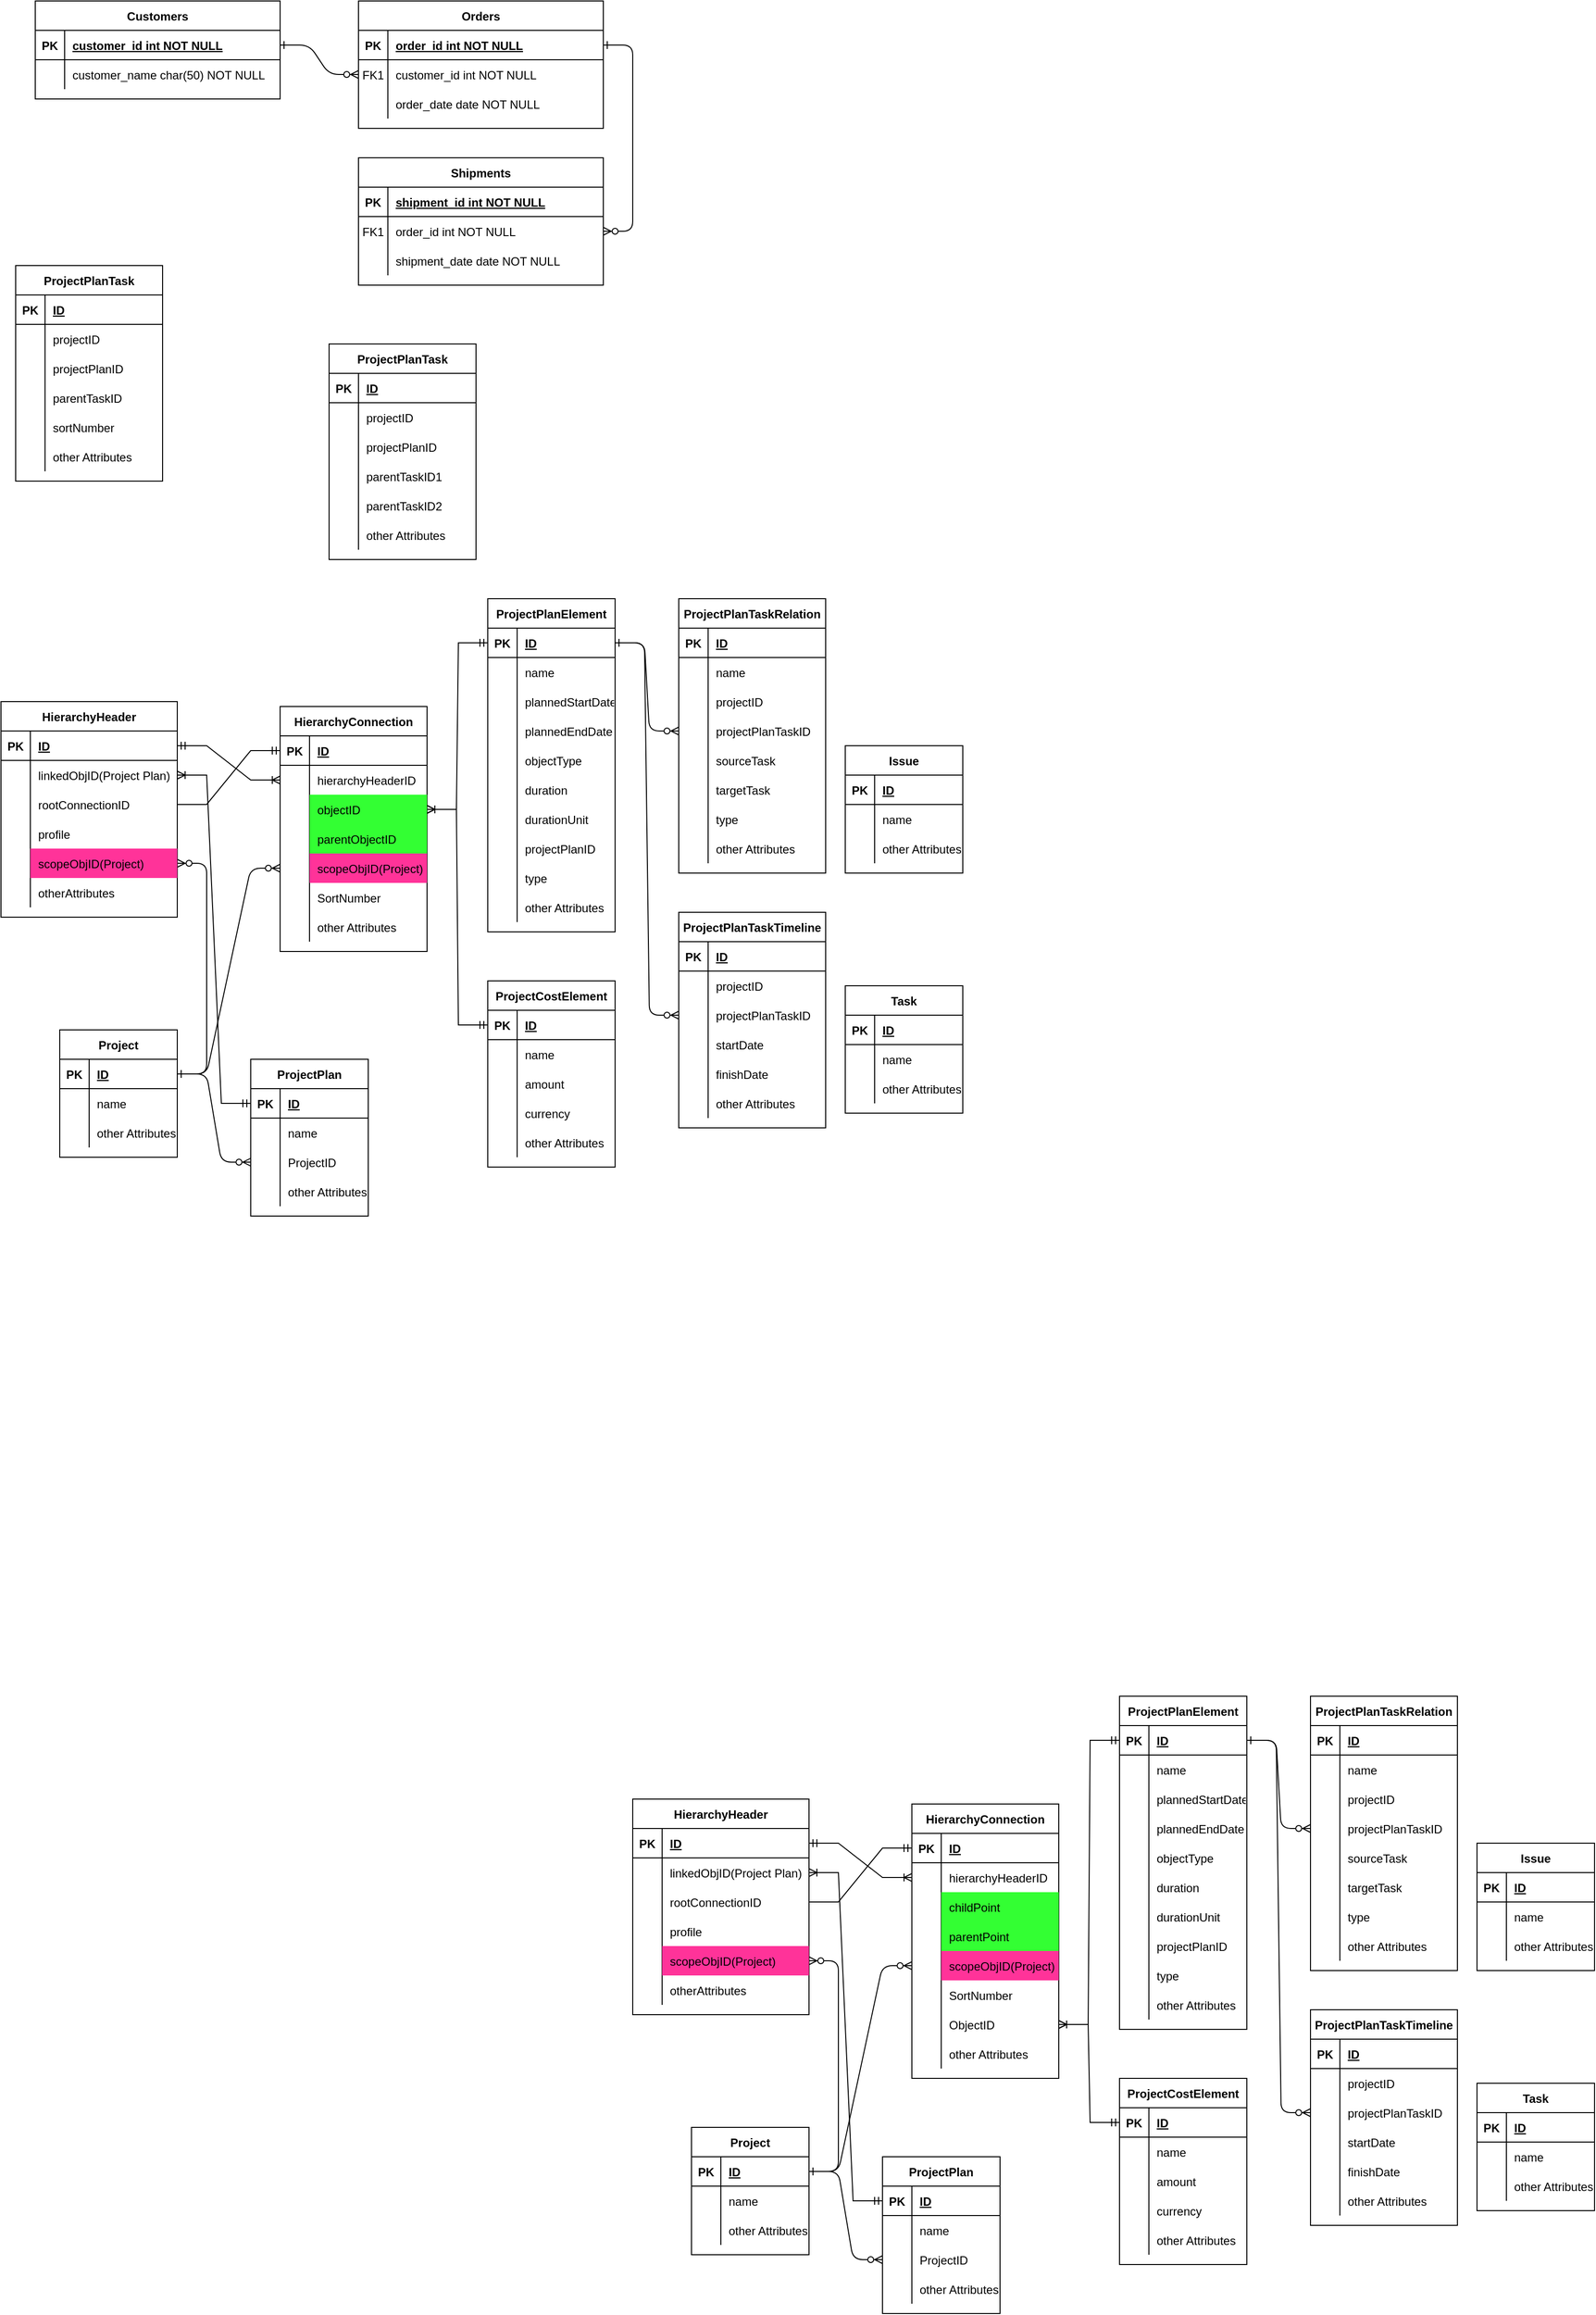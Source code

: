 <mxfile version="15.7.3" type="github">
  <diagram id="R2lEEEUBdFMjLlhIrx00" name="Page-1">
    <mxGraphModel dx="2578" dy="1016" grid="1" gridSize="10" guides="1" tooltips="1" connect="1" arrows="1" fold="1" page="1" pageScale="1" pageWidth="850" pageHeight="1100" math="0" shadow="0" extFonts="Permanent Marker^https://fonts.googleapis.com/css?family=Permanent+Marker">
      <root>
        <mxCell id="0" />
        <mxCell id="1" parent="0" />
        <mxCell id="C-vyLk0tnHw3VtMMgP7b-1" value="" style="edgeStyle=entityRelationEdgeStyle;endArrow=ERzeroToMany;startArrow=ERone;endFill=1;startFill=0;" parent="1" source="C-vyLk0tnHw3VtMMgP7b-24" target="C-vyLk0tnHw3VtMMgP7b-6" edge="1">
          <mxGeometry width="100" height="100" relative="1" as="geometry">
            <mxPoint x="340" y="720" as="sourcePoint" />
            <mxPoint x="440" y="620" as="targetPoint" />
          </mxGeometry>
        </mxCell>
        <mxCell id="C-vyLk0tnHw3VtMMgP7b-12" value="" style="edgeStyle=entityRelationEdgeStyle;endArrow=ERzeroToMany;startArrow=ERone;endFill=1;startFill=0;" parent="1" source="C-vyLk0tnHw3VtMMgP7b-3" target="C-vyLk0tnHw3VtMMgP7b-17" edge="1">
          <mxGeometry width="100" height="100" relative="1" as="geometry">
            <mxPoint x="400" y="180" as="sourcePoint" />
            <mxPoint x="460" y="205" as="targetPoint" />
          </mxGeometry>
        </mxCell>
        <mxCell id="C-vyLk0tnHw3VtMMgP7b-2" value="Orders" style="shape=table;startSize=30;container=1;collapsible=1;childLayout=tableLayout;fixedRows=1;rowLines=0;fontStyle=1;align=center;resizeLast=1;" parent="1" vertex="1">
          <mxGeometry x="450" y="120" width="250" height="130" as="geometry" />
        </mxCell>
        <mxCell id="C-vyLk0tnHw3VtMMgP7b-3" value="" style="shape=partialRectangle;collapsible=0;dropTarget=0;pointerEvents=0;fillColor=none;points=[[0,0.5],[1,0.5]];portConstraint=eastwest;top=0;left=0;right=0;bottom=1;" parent="C-vyLk0tnHw3VtMMgP7b-2" vertex="1">
          <mxGeometry y="30" width="250" height="30" as="geometry" />
        </mxCell>
        <mxCell id="C-vyLk0tnHw3VtMMgP7b-4" value="PK" style="shape=partialRectangle;overflow=hidden;connectable=0;fillColor=none;top=0;left=0;bottom=0;right=0;fontStyle=1;" parent="C-vyLk0tnHw3VtMMgP7b-3" vertex="1">
          <mxGeometry width="30" height="30" as="geometry" />
        </mxCell>
        <mxCell id="C-vyLk0tnHw3VtMMgP7b-5" value="order_id int NOT NULL " style="shape=partialRectangle;overflow=hidden;connectable=0;fillColor=none;top=0;left=0;bottom=0;right=0;align=left;spacingLeft=6;fontStyle=5;" parent="C-vyLk0tnHw3VtMMgP7b-3" vertex="1">
          <mxGeometry x="30" width="220" height="30" as="geometry" />
        </mxCell>
        <mxCell id="C-vyLk0tnHw3VtMMgP7b-6" value="" style="shape=partialRectangle;collapsible=0;dropTarget=0;pointerEvents=0;fillColor=none;points=[[0,0.5],[1,0.5]];portConstraint=eastwest;top=0;left=0;right=0;bottom=0;" parent="C-vyLk0tnHw3VtMMgP7b-2" vertex="1">
          <mxGeometry y="60" width="250" height="30" as="geometry" />
        </mxCell>
        <mxCell id="C-vyLk0tnHw3VtMMgP7b-7" value="FK1" style="shape=partialRectangle;overflow=hidden;connectable=0;fillColor=none;top=0;left=0;bottom=0;right=0;" parent="C-vyLk0tnHw3VtMMgP7b-6" vertex="1">
          <mxGeometry width="30" height="30" as="geometry" />
        </mxCell>
        <mxCell id="C-vyLk0tnHw3VtMMgP7b-8" value="customer_id int NOT NULL" style="shape=partialRectangle;overflow=hidden;connectable=0;fillColor=none;top=0;left=0;bottom=0;right=0;align=left;spacingLeft=6;" parent="C-vyLk0tnHw3VtMMgP7b-6" vertex="1">
          <mxGeometry x="30" width="220" height="30" as="geometry" />
        </mxCell>
        <mxCell id="C-vyLk0tnHw3VtMMgP7b-9" value="" style="shape=partialRectangle;collapsible=0;dropTarget=0;pointerEvents=0;fillColor=none;points=[[0,0.5],[1,0.5]];portConstraint=eastwest;top=0;left=0;right=0;bottom=0;" parent="C-vyLk0tnHw3VtMMgP7b-2" vertex="1">
          <mxGeometry y="90" width="250" height="30" as="geometry" />
        </mxCell>
        <mxCell id="C-vyLk0tnHw3VtMMgP7b-10" value="" style="shape=partialRectangle;overflow=hidden;connectable=0;fillColor=none;top=0;left=0;bottom=0;right=0;" parent="C-vyLk0tnHw3VtMMgP7b-9" vertex="1">
          <mxGeometry width="30" height="30" as="geometry" />
        </mxCell>
        <mxCell id="C-vyLk0tnHw3VtMMgP7b-11" value="order_date date NOT NULL" style="shape=partialRectangle;overflow=hidden;connectable=0;fillColor=none;top=0;left=0;bottom=0;right=0;align=left;spacingLeft=6;" parent="C-vyLk0tnHw3VtMMgP7b-9" vertex="1">
          <mxGeometry x="30" width="220" height="30" as="geometry" />
        </mxCell>
        <mxCell id="C-vyLk0tnHw3VtMMgP7b-13" value="Shipments" style="shape=table;startSize=30;container=1;collapsible=1;childLayout=tableLayout;fixedRows=1;rowLines=0;fontStyle=1;align=center;resizeLast=1;" parent="1" vertex="1">
          <mxGeometry x="450" y="280" width="250" height="130" as="geometry" />
        </mxCell>
        <mxCell id="C-vyLk0tnHw3VtMMgP7b-14" value="" style="shape=partialRectangle;collapsible=0;dropTarget=0;pointerEvents=0;fillColor=none;points=[[0,0.5],[1,0.5]];portConstraint=eastwest;top=0;left=0;right=0;bottom=1;" parent="C-vyLk0tnHw3VtMMgP7b-13" vertex="1">
          <mxGeometry y="30" width="250" height="30" as="geometry" />
        </mxCell>
        <mxCell id="C-vyLk0tnHw3VtMMgP7b-15" value="PK" style="shape=partialRectangle;overflow=hidden;connectable=0;fillColor=none;top=0;left=0;bottom=0;right=0;fontStyle=1;" parent="C-vyLk0tnHw3VtMMgP7b-14" vertex="1">
          <mxGeometry width="30" height="30" as="geometry" />
        </mxCell>
        <mxCell id="C-vyLk0tnHw3VtMMgP7b-16" value="shipment_id int NOT NULL " style="shape=partialRectangle;overflow=hidden;connectable=0;fillColor=none;top=0;left=0;bottom=0;right=0;align=left;spacingLeft=6;fontStyle=5;" parent="C-vyLk0tnHw3VtMMgP7b-14" vertex="1">
          <mxGeometry x="30" width="220" height="30" as="geometry" />
        </mxCell>
        <mxCell id="C-vyLk0tnHw3VtMMgP7b-17" value="" style="shape=partialRectangle;collapsible=0;dropTarget=0;pointerEvents=0;fillColor=none;points=[[0,0.5],[1,0.5]];portConstraint=eastwest;top=0;left=0;right=0;bottom=0;" parent="C-vyLk0tnHw3VtMMgP7b-13" vertex="1">
          <mxGeometry y="60" width="250" height="30" as="geometry" />
        </mxCell>
        <mxCell id="C-vyLk0tnHw3VtMMgP7b-18" value="FK1" style="shape=partialRectangle;overflow=hidden;connectable=0;fillColor=none;top=0;left=0;bottom=0;right=0;" parent="C-vyLk0tnHw3VtMMgP7b-17" vertex="1">
          <mxGeometry width="30" height="30" as="geometry" />
        </mxCell>
        <mxCell id="C-vyLk0tnHw3VtMMgP7b-19" value="order_id int NOT NULL" style="shape=partialRectangle;overflow=hidden;connectable=0;fillColor=none;top=0;left=0;bottom=0;right=0;align=left;spacingLeft=6;" parent="C-vyLk0tnHw3VtMMgP7b-17" vertex="1">
          <mxGeometry x="30" width="220" height="30" as="geometry" />
        </mxCell>
        <mxCell id="C-vyLk0tnHw3VtMMgP7b-20" value="" style="shape=partialRectangle;collapsible=0;dropTarget=0;pointerEvents=0;fillColor=none;points=[[0,0.5],[1,0.5]];portConstraint=eastwest;top=0;left=0;right=0;bottom=0;" parent="C-vyLk0tnHw3VtMMgP7b-13" vertex="1">
          <mxGeometry y="90" width="250" height="30" as="geometry" />
        </mxCell>
        <mxCell id="C-vyLk0tnHw3VtMMgP7b-21" value="" style="shape=partialRectangle;overflow=hidden;connectable=0;fillColor=none;top=0;left=0;bottom=0;right=0;" parent="C-vyLk0tnHw3VtMMgP7b-20" vertex="1">
          <mxGeometry width="30" height="30" as="geometry" />
        </mxCell>
        <mxCell id="C-vyLk0tnHw3VtMMgP7b-22" value="shipment_date date NOT NULL" style="shape=partialRectangle;overflow=hidden;connectable=0;fillColor=none;top=0;left=0;bottom=0;right=0;align=left;spacingLeft=6;" parent="C-vyLk0tnHw3VtMMgP7b-20" vertex="1">
          <mxGeometry x="30" width="220" height="30" as="geometry" />
        </mxCell>
        <mxCell id="C-vyLk0tnHw3VtMMgP7b-23" value="Customers" style="shape=table;startSize=30;container=1;collapsible=1;childLayout=tableLayout;fixedRows=1;rowLines=0;fontStyle=1;align=center;resizeLast=1;" parent="1" vertex="1">
          <mxGeometry x="120" y="120" width="250" height="100" as="geometry" />
        </mxCell>
        <mxCell id="C-vyLk0tnHw3VtMMgP7b-24" value="" style="shape=partialRectangle;collapsible=0;dropTarget=0;pointerEvents=0;fillColor=none;points=[[0,0.5],[1,0.5]];portConstraint=eastwest;top=0;left=0;right=0;bottom=1;" parent="C-vyLk0tnHw3VtMMgP7b-23" vertex="1">
          <mxGeometry y="30" width="250" height="30" as="geometry" />
        </mxCell>
        <mxCell id="C-vyLk0tnHw3VtMMgP7b-25" value="PK" style="shape=partialRectangle;overflow=hidden;connectable=0;fillColor=none;top=0;left=0;bottom=0;right=0;fontStyle=1;" parent="C-vyLk0tnHw3VtMMgP7b-24" vertex="1">
          <mxGeometry width="30" height="30" as="geometry" />
        </mxCell>
        <mxCell id="C-vyLk0tnHw3VtMMgP7b-26" value="customer_id int NOT NULL " style="shape=partialRectangle;overflow=hidden;connectable=0;fillColor=none;top=0;left=0;bottom=0;right=0;align=left;spacingLeft=6;fontStyle=5;" parent="C-vyLk0tnHw3VtMMgP7b-24" vertex="1">
          <mxGeometry x="30" width="220" height="30" as="geometry" />
        </mxCell>
        <mxCell id="C-vyLk0tnHw3VtMMgP7b-27" value="" style="shape=partialRectangle;collapsible=0;dropTarget=0;pointerEvents=0;fillColor=none;points=[[0,0.5],[1,0.5]];portConstraint=eastwest;top=0;left=0;right=0;bottom=0;" parent="C-vyLk0tnHw3VtMMgP7b-23" vertex="1">
          <mxGeometry y="60" width="250" height="30" as="geometry" />
        </mxCell>
        <mxCell id="C-vyLk0tnHw3VtMMgP7b-28" value="" style="shape=partialRectangle;overflow=hidden;connectable=0;fillColor=none;top=0;left=0;bottom=0;right=0;" parent="C-vyLk0tnHw3VtMMgP7b-27" vertex="1">
          <mxGeometry width="30" height="30" as="geometry" />
        </mxCell>
        <mxCell id="C-vyLk0tnHw3VtMMgP7b-29" value="customer_name char(50) NOT NULL" style="shape=partialRectangle;overflow=hidden;connectable=0;fillColor=none;top=0;left=0;bottom=0;right=0;align=left;spacingLeft=6;" parent="C-vyLk0tnHw3VtMMgP7b-27" vertex="1">
          <mxGeometry x="30" width="220" height="30" as="geometry" />
        </mxCell>
        <mxCell id="CJhWm5E5vZRmMb6Nd0v4-1" value="ProjectPlanTask" style="shape=table;startSize=30;container=1;collapsible=1;childLayout=tableLayout;fixedRows=1;rowLines=0;fontStyle=1;align=center;resizeLast=1;" vertex="1" parent="1">
          <mxGeometry x="100" y="390" width="150" height="220" as="geometry" />
        </mxCell>
        <mxCell id="CJhWm5E5vZRmMb6Nd0v4-2" value="" style="shape=partialRectangle;collapsible=0;dropTarget=0;pointerEvents=0;fillColor=none;points=[[0,0.5],[1,0.5]];portConstraint=eastwest;top=0;left=0;right=0;bottom=1;" vertex="1" parent="CJhWm5E5vZRmMb6Nd0v4-1">
          <mxGeometry y="30" width="150" height="30" as="geometry" />
        </mxCell>
        <mxCell id="CJhWm5E5vZRmMb6Nd0v4-3" value="PK" style="shape=partialRectangle;overflow=hidden;connectable=0;fillColor=none;top=0;left=0;bottom=0;right=0;fontStyle=1;" vertex="1" parent="CJhWm5E5vZRmMb6Nd0v4-2">
          <mxGeometry width="30" height="30" as="geometry">
            <mxRectangle width="30" height="30" as="alternateBounds" />
          </mxGeometry>
        </mxCell>
        <mxCell id="CJhWm5E5vZRmMb6Nd0v4-4" value="ID" style="shape=partialRectangle;overflow=hidden;connectable=0;fillColor=none;top=0;left=0;bottom=0;right=0;align=left;spacingLeft=6;fontStyle=5;" vertex="1" parent="CJhWm5E5vZRmMb6Nd0v4-2">
          <mxGeometry x="30" width="120" height="30" as="geometry">
            <mxRectangle width="120" height="30" as="alternateBounds" />
          </mxGeometry>
        </mxCell>
        <mxCell id="CJhWm5E5vZRmMb6Nd0v4-5" value="" style="shape=partialRectangle;collapsible=0;dropTarget=0;pointerEvents=0;fillColor=none;points=[[0,0.5],[1,0.5]];portConstraint=eastwest;top=0;left=0;right=0;bottom=0;" vertex="1" parent="CJhWm5E5vZRmMb6Nd0v4-1">
          <mxGeometry y="60" width="150" height="30" as="geometry" />
        </mxCell>
        <mxCell id="CJhWm5E5vZRmMb6Nd0v4-6" value="" style="shape=partialRectangle;overflow=hidden;connectable=0;fillColor=none;top=0;left=0;bottom=0;right=0;" vertex="1" parent="CJhWm5E5vZRmMb6Nd0v4-5">
          <mxGeometry width="30" height="30" as="geometry">
            <mxRectangle width="30" height="30" as="alternateBounds" />
          </mxGeometry>
        </mxCell>
        <mxCell id="CJhWm5E5vZRmMb6Nd0v4-7" value="projectID" style="shape=partialRectangle;overflow=hidden;connectable=0;fillColor=none;top=0;left=0;bottom=0;right=0;align=left;spacingLeft=6;" vertex="1" parent="CJhWm5E5vZRmMb6Nd0v4-5">
          <mxGeometry x="30" width="120" height="30" as="geometry">
            <mxRectangle width="120" height="30" as="alternateBounds" />
          </mxGeometry>
        </mxCell>
        <mxCell id="CJhWm5E5vZRmMb6Nd0v4-9" value="" style="shape=partialRectangle;collapsible=0;dropTarget=0;pointerEvents=0;fillColor=none;points=[[0,0.5],[1,0.5]];portConstraint=eastwest;top=0;left=0;right=0;bottom=0;" vertex="1" parent="CJhWm5E5vZRmMb6Nd0v4-1">
          <mxGeometry y="90" width="150" height="30" as="geometry" />
        </mxCell>
        <mxCell id="CJhWm5E5vZRmMb6Nd0v4-10" value="" style="shape=partialRectangle;overflow=hidden;connectable=0;fillColor=none;top=0;left=0;bottom=0;right=0;" vertex="1" parent="CJhWm5E5vZRmMb6Nd0v4-9">
          <mxGeometry width="30" height="30" as="geometry">
            <mxRectangle width="30" height="30" as="alternateBounds" />
          </mxGeometry>
        </mxCell>
        <mxCell id="CJhWm5E5vZRmMb6Nd0v4-11" value="projectPlanID" style="shape=partialRectangle;overflow=hidden;connectable=0;fillColor=none;top=0;left=0;bottom=0;right=0;align=left;spacingLeft=6;" vertex="1" parent="CJhWm5E5vZRmMb6Nd0v4-9">
          <mxGeometry x="30" width="120" height="30" as="geometry">
            <mxRectangle width="120" height="30" as="alternateBounds" />
          </mxGeometry>
        </mxCell>
        <mxCell id="CJhWm5E5vZRmMb6Nd0v4-12" value="" style="shape=partialRectangle;collapsible=0;dropTarget=0;pointerEvents=0;fillColor=none;points=[[0,0.5],[1,0.5]];portConstraint=eastwest;top=0;left=0;right=0;bottom=0;" vertex="1" parent="CJhWm5E5vZRmMb6Nd0v4-1">
          <mxGeometry y="120" width="150" height="30" as="geometry" />
        </mxCell>
        <mxCell id="CJhWm5E5vZRmMb6Nd0v4-13" value="" style="shape=partialRectangle;overflow=hidden;connectable=0;fillColor=none;top=0;left=0;bottom=0;right=0;" vertex="1" parent="CJhWm5E5vZRmMb6Nd0v4-12">
          <mxGeometry width="30" height="30" as="geometry">
            <mxRectangle width="30" height="30" as="alternateBounds" />
          </mxGeometry>
        </mxCell>
        <mxCell id="CJhWm5E5vZRmMb6Nd0v4-14" value="parentTaskID" style="shape=partialRectangle;overflow=hidden;connectable=0;fillColor=none;top=0;left=0;bottom=0;right=0;align=left;spacingLeft=6;" vertex="1" parent="CJhWm5E5vZRmMb6Nd0v4-12">
          <mxGeometry x="30" width="120" height="30" as="geometry">
            <mxRectangle width="120" height="30" as="alternateBounds" />
          </mxGeometry>
        </mxCell>
        <mxCell id="CJhWm5E5vZRmMb6Nd0v4-115" value="" style="shape=partialRectangle;collapsible=0;dropTarget=0;pointerEvents=0;fillColor=none;points=[[0,0.5],[1,0.5]];portConstraint=eastwest;top=0;left=0;right=0;bottom=0;" vertex="1" parent="CJhWm5E5vZRmMb6Nd0v4-1">
          <mxGeometry y="150" width="150" height="30" as="geometry" />
        </mxCell>
        <mxCell id="CJhWm5E5vZRmMb6Nd0v4-116" value="" style="shape=partialRectangle;overflow=hidden;connectable=0;fillColor=none;top=0;left=0;bottom=0;right=0;" vertex="1" parent="CJhWm5E5vZRmMb6Nd0v4-115">
          <mxGeometry width="30" height="30" as="geometry">
            <mxRectangle width="30" height="30" as="alternateBounds" />
          </mxGeometry>
        </mxCell>
        <mxCell id="CJhWm5E5vZRmMb6Nd0v4-117" value="sortNumber" style="shape=partialRectangle;overflow=hidden;connectable=0;fillColor=none;top=0;left=0;bottom=0;right=0;align=left;spacingLeft=6;" vertex="1" parent="CJhWm5E5vZRmMb6Nd0v4-115">
          <mxGeometry x="30" width="120" height="30" as="geometry">
            <mxRectangle width="120" height="30" as="alternateBounds" />
          </mxGeometry>
        </mxCell>
        <mxCell id="CJhWm5E5vZRmMb6Nd0v4-15" value="" style="shape=partialRectangle;collapsible=0;dropTarget=0;pointerEvents=0;fillColor=none;points=[[0,0.5],[1,0.5]];portConstraint=eastwest;top=0;left=0;right=0;bottom=0;" vertex="1" parent="CJhWm5E5vZRmMb6Nd0v4-1">
          <mxGeometry y="180" width="150" height="30" as="geometry" />
        </mxCell>
        <mxCell id="CJhWm5E5vZRmMb6Nd0v4-16" value="" style="shape=partialRectangle;overflow=hidden;connectable=0;fillColor=none;top=0;left=0;bottom=0;right=0;" vertex="1" parent="CJhWm5E5vZRmMb6Nd0v4-15">
          <mxGeometry width="30" height="30" as="geometry">
            <mxRectangle width="30" height="30" as="alternateBounds" />
          </mxGeometry>
        </mxCell>
        <mxCell id="CJhWm5E5vZRmMb6Nd0v4-17" value="other Attributes" style="shape=partialRectangle;overflow=hidden;connectable=0;fillColor=none;top=0;left=0;bottom=0;right=0;align=left;spacingLeft=6;" vertex="1" parent="CJhWm5E5vZRmMb6Nd0v4-15">
          <mxGeometry x="30" width="120" height="30" as="geometry">
            <mxRectangle width="120" height="30" as="alternateBounds" />
          </mxGeometry>
        </mxCell>
        <mxCell id="CJhWm5E5vZRmMb6Nd0v4-18" value="ProjectPlanTask" style="shape=table;startSize=30;container=1;collapsible=1;childLayout=tableLayout;fixedRows=1;rowLines=0;fontStyle=1;align=center;resizeLast=1;" vertex="1" parent="1">
          <mxGeometry x="420" y="470" width="150" height="220" as="geometry" />
        </mxCell>
        <mxCell id="CJhWm5E5vZRmMb6Nd0v4-19" value="" style="shape=partialRectangle;collapsible=0;dropTarget=0;pointerEvents=0;fillColor=none;points=[[0,0.5],[1,0.5]];portConstraint=eastwest;top=0;left=0;right=0;bottom=1;" vertex="1" parent="CJhWm5E5vZRmMb6Nd0v4-18">
          <mxGeometry y="30" width="150" height="30" as="geometry" />
        </mxCell>
        <mxCell id="CJhWm5E5vZRmMb6Nd0v4-20" value="PK" style="shape=partialRectangle;overflow=hidden;connectable=0;fillColor=none;top=0;left=0;bottom=0;right=0;fontStyle=1;" vertex="1" parent="CJhWm5E5vZRmMb6Nd0v4-19">
          <mxGeometry width="30" height="30" as="geometry">
            <mxRectangle width="30" height="30" as="alternateBounds" />
          </mxGeometry>
        </mxCell>
        <mxCell id="CJhWm5E5vZRmMb6Nd0v4-21" value="ID" style="shape=partialRectangle;overflow=hidden;connectable=0;fillColor=none;top=0;left=0;bottom=0;right=0;align=left;spacingLeft=6;fontStyle=5;" vertex="1" parent="CJhWm5E5vZRmMb6Nd0v4-19">
          <mxGeometry x="30" width="120" height="30" as="geometry">
            <mxRectangle width="120" height="30" as="alternateBounds" />
          </mxGeometry>
        </mxCell>
        <mxCell id="CJhWm5E5vZRmMb6Nd0v4-22" value="" style="shape=partialRectangle;collapsible=0;dropTarget=0;pointerEvents=0;fillColor=none;points=[[0,0.5],[1,0.5]];portConstraint=eastwest;top=0;left=0;right=0;bottom=0;" vertex="1" parent="CJhWm5E5vZRmMb6Nd0v4-18">
          <mxGeometry y="60" width="150" height="30" as="geometry" />
        </mxCell>
        <mxCell id="CJhWm5E5vZRmMb6Nd0v4-23" value="" style="shape=partialRectangle;overflow=hidden;connectable=0;fillColor=none;top=0;left=0;bottom=0;right=0;" vertex="1" parent="CJhWm5E5vZRmMb6Nd0v4-22">
          <mxGeometry width="30" height="30" as="geometry">
            <mxRectangle width="30" height="30" as="alternateBounds" />
          </mxGeometry>
        </mxCell>
        <mxCell id="CJhWm5E5vZRmMb6Nd0v4-24" value="projectID" style="shape=partialRectangle;overflow=hidden;connectable=0;fillColor=none;top=0;left=0;bottom=0;right=0;align=left;spacingLeft=6;" vertex="1" parent="CJhWm5E5vZRmMb6Nd0v4-22">
          <mxGeometry x="30" width="120" height="30" as="geometry">
            <mxRectangle width="120" height="30" as="alternateBounds" />
          </mxGeometry>
        </mxCell>
        <mxCell id="CJhWm5E5vZRmMb6Nd0v4-25" value="" style="shape=partialRectangle;collapsible=0;dropTarget=0;pointerEvents=0;fillColor=none;points=[[0,0.5],[1,0.5]];portConstraint=eastwest;top=0;left=0;right=0;bottom=0;" vertex="1" parent="CJhWm5E5vZRmMb6Nd0v4-18">
          <mxGeometry y="90" width="150" height="30" as="geometry" />
        </mxCell>
        <mxCell id="CJhWm5E5vZRmMb6Nd0v4-26" value="" style="shape=partialRectangle;overflow=hidden;connectable=0;fillColor=none;top=0;left=0;bottom=0;right=0;" vertex="1" parent="CJhWm5E5vZRmMb6Nd0v4-25">
          <mxGeometry width="30" height="30" as="geometry">
            <mxRectangle width="30" height="30" as="alternateBounds" />
          </mxGeometry>
        </mxCell>
        <mxCell id="CJhWm5E5vZRmMb6Nd0v4-27" value="projectPlanID" style="shape=partialRectangle;overflow=hidden;connectable=0;fillColor=none;top=0;left=0;bottom=0;right=0;align=left;spacingLeft=6;" vertex="1" parent="CJhWm5E5vZRmMb6Nd0v4-25">
          <mxGeometry x="30" width="120" height="30" as="geometry">
            <mxRectangle width="120" height="30" as="alternateBounds" />
          </mxGeometry>
        </mxCell>
        <mxCell id="CJhWm5E5vZRmMb6Nd0v4-28" value="" style="shape=partialRectangle;collapsible=0;dropTarget=0;pointerEvents=0;fillColor=none;points=[[0,0.5],[1,0.5]];portConstraint=eastwest;top=0;left=0;right=0;bottom=0;" vertex="1" parent="CJhWm5E5vZRmMb6Nd0v4-18">
          <mxGeometry y="120" width="150" height="30" as="geometry" />
        </mxCell>
        <mxCell id="CJhWm5E5vZRmMb6Nd0v4-29" value="" style="shape=partialRectangle;overflow=hidden;connectable=0;fillColor=none;top=0;left=0;bottom=0;right=0;" vertex="1" parent="CJhWm5E5vZRmMb6Nd0v4-28">
          <mxGeometry width="30" height="30" as="geometry">
            <mxRectangle width="30" height="30" as="alternateBounds" />
          </mxGeometry>
        </mxCell>
        <mxCell id="CJhWm5E5vZRmMb6Nd0v4-30" value="parentTaskID1" style="shape=partialRectangle;overflow=hidden;connectable=0;fillColor=none;top=0;left=0;bottom=0;right=0;align=left;spacingLeft=6;" vertex="1" parent="CJhWm5E5vZRmMb6Nd0v4-28">
          <mxGeometry x="30" width="120" height="30" as="geometry">
            <mxRectangle width="120" height="30" as="alternateBounds" />
          </mxGeometry>
        </mxCell>
        <mxCell id="CJhWm5E5vZRmMb6Nd0v4-34" value="" style="shape=partialRectangle;collapsible=0;dropTarget=0;pointerEvents=0;fillColor=none;points=[[0,0.5],[1,0.5]];portConstraint=eastwest;top=0;left=0;right=0;bottom=0;" vertex="1" parent="CJhWm5E5vZRmMb6Nd0v4-18">
          <mxGeometry y="150" width="150" height="30" as="geometry" />
        </mxCell>
        <mxCell id="CJhWm5E5vZRmMb6Nd0v4-35" value="" style="shape=partialRectangle;overflow=hidden;connectable=0;fillColor=none;top=0;left=0;bottom=0;right=0;" vertex="1" parent="CJhWm5E5vZRmMb6Nd0v4-34">
          <mxGeometry width="30" height="30" as="geometry">
            <mxRectangle width="30" height="30" as="alternateBounds" />
          </mxGeometry>
        </mxCell>
        <mxCell id="CJhWm5E5vZRmMb6Nd0v4-36" value="parentTaskID2" style="shape=partialRectangle;overflow=hidden;connectable=0;fillColor=none;top=0;left=0;bottom=0;right=0;align=left;spacingLeft=6;" vertex="1" parent="CJhWm5E5vZRmMb6Nd0v4-34">
          <mxGeometry x="30" width="120" height="30" as="geometry">
            <mxRectangle width="120" height="30" as="alternateBounds" />
          </mxGeometry>
        </mxCell>
        <mxCell id="CJhWm5E5vZRmMb6Nd0v4-31" value="" style="shape=partialRectangle;collapsible=0;dropTarget=0;pointerEvents=0;fillColor=none;points=[[0,0.5],[1,0.5]];portConstraint=eastwest;top=0;left=0;right=0;bottom=0;" vertex="1" parent="CJhWm5E5vZRmMb6Nd0v4-18">
          <mxGeometry y="180" width="150" height="30" as="geometry" />
        </mxCell>
        <mxCell id="CJhWm5E5vZRmMb6Nd0v4-32" value="" style="shape=partialRectangle;overflow=hidden;connectable=0;fillColor=none;top=0;left=0;bottom=0;right=0;" vertex="1" parent="CJhWm5E5vZRmMb6Nd0v4-31">
          <mxGeometry width="30" height="30" as="geometry">
            <mxRectangle width="30" height="30" as="alternateBounds" />
          </mxGeometry>
        </mxCell>
        <mxCell id="CJhWm5E5vZRmMb6Nd0v4-33" value="other Attributes" style="shape=partialRectangle;overflow=hidden;connectable=0;fillColor=none;top=0;left=0;bottom=0;right=0;align=left;spacingLeft=6;" vertex="1" parent="CJhWm5E5vZRmMb6Nd0v4-31">
          <mxGeometry x="30" width="120" height="30" as="geometry">
            <mxRectangle width="120" height="30" as="alternateBounds" />
          </mxGeometry>
        </mxCell>
        <mxCell id="CJhWm5E5vZRmMb6Nd0v4-37" value="HierarchyHeader" style="shape=table;startSize=30;container=1;collapsible=1;childLayout=tableLayout;fixedRows=1;rowLines=0;fontStyle=1;align=center;resizeLast=1;" vertex="1" parent="1">
          <mxGeometry x="85" y="835" width="180" height="220" as="geometry" />
        </mxCell>
        <mxCell id="CJhWm5E5vZRmMb6Nd0v4-38" value="" style="shape=partialRectangle;collapsible=0;dropTarget=0;pointerEvents=0;fillColor=none;points=[[0,0.5],[1,0.5]];portConstraint=eastwest;top=0;left=0;right=0;bottom=1;" vertex="1" parent="CJhWm5E5vZRmMb6Nd0v4-37">
          <mxGeometry y="30" width="180" height="30" as="geometry" />
        </mxCell>
        <mxCell id="CJhWm5E5vZRmMb6Nd0v4-39" value="PK" style="shape=partialRectangle;overflow=hidden;connectable=0;fillColor=none;top=0;left=0;bottom=0;right=0;fontStyle=1;" vertex="1" parent="CJhWm5E5vZRmMb6Nd0v4-38">
          <mxGeometry width="30" height="30" as="geometry">
            <mxRectangle width="30" height="30" as="alternateBounds" />
          </mxGeometry>
        </mxCell>
        <mxCell id="CJhWm5E5vZRmMb6Nd0v4-40" value="ID" style="shape=partialRectangle;overflow=hidden;connectable=0;fillColor=none;top=0;left=0;bottom=0;right=0;align=left;spacingLeft=6;fontStyle=5;" vertex="1" parent="CJhWm5E5vZRmMb6Nd0v4-38">
          <mxGeometry x="30" width="150" height="30" as="geometry">
            <mxRectangle width="150" height="30" as="alternateBounds" />
          </mxGeometry>
        </mxCell>
        <mxCell id="CJhWm5E5vZRmMb6Nd0v4-41" value="" style="shape=partialRectangle;collapsible=0;dropTarget=0;pointerEvents=0;fillColor=none;points=[[0,0.5],[1,0.5]];portConstraint=eastwest;top=0;left=0;right=0;bottom=0;" vertex="1" parent="CJhWm5E5vZRmMb6Nd0v4-37">
          <mxGeometry y="60" width="180" height="30" as="geometry" />
        </mxCell>
        <mxCell id="CJhWm5E5vZRmMb6Nd0v4-42" value="" style="shape=partialRectangle;overflow=hidden;connectable=0;fillColor=none;top=0;left=0;bottom=0;right=0;" vertex="1" parent="CJhWm5E5vZRmMb6Nd0v4-41">
          <mxGeometry width="30" height="30" as="geometry">
            <mxRectangle width="30" height="30" as="alternateBounds" />
          </mxGeometry>
        </mxCell>
        <mxCell id="CJhWm5E5vZRmMb6Nd0v4-43" value="linkedObjID(Project Plan)" style="shape=partialRectangle;overflow=hidden;connectable=0;fillColor=none;top=0;left=0;bottom=0;right=0;align=left;spacingLeft=6;" vertex="1" parent="CJhWm5E5vZRmMb6Nd0v4-41">
          <mxGeometry x="30" width="150" height="30" as="geometry">
            <mxRectangle width="150" height="30" as="alternateBounds" />
          </mxGeometry>
        </mxCell>
        <mxCell id="CJhWm5E5vZRmMb6Nd0v4-44" value="" style="shape=partialRectangle;collapsible=0;dropTarget=0;pointerEvents=0;fillColor=none;points=[[0,0.5],[1,0.5]];portConstraint=eastwest;top=0;left=0;right=0;bottom=0;" vertex="1" parent="CJhWm5E5vZRmMb6Nd0v4-37">
          <mxGeometry y="90" width="180" height="30" as="geometry" />
        </mxCell>
        <mxCell id="CJhWm5E5vZRmMb6Nd0v4-45" value="" style="shape=partialRectangle;overflow=hidden;connectable=0;fillColor=none;top=0;left=0;bottom=0;right=0;" vertex="1" parent="CJhWm5E5vZRmMb6Nd0v4-44">
          <mxGeometry width="30" height="30" as="geometry">
            <mxRectangle width="30" height="30" as="alternateBounds" />
          </mxGeometry>
        </mxCell>
        <mxCell id="CJhWm5E5vZRmMb6Nd0v4-46" value="rootConnectionID" style="shape=partialRectangle;overflow=hidden;connectable=0;fillColor=none;top=0;left=0;bottom=0;right=0;align=left;spacingLeft=6;" vertex="1" parent="CJhWm5E5vZRmMb6Nd0v4-44">
          <mxGeometry x="30" width="150" height="30" as="geometry">
            <mxRectangle width="150" height="30" as="alternateBounds" />
          </mxGeometry>
        </mxCell>
        <mxCell id="CJhWm5E5vZRmMb6Nd0v4-47" value="" style="shape=partialRectangle;collapsible=0;dropTarget=0;pointerEvents=0;fillColor=none;points=[[0,0.5],[1,0.5]];portConstraint=eastwest;top=0;left=0;right=0;bottom=0;" vertex="1" parent="CJhWm5E5vZRmMb6Nd0v4-37">
          <mxGeometry y="120" width="180" height="30" as="geometry" />
        </mxCell>
        <mxCell id="CJhWm5E5vZRmMb6Nd0v4-48" value="" style="shape=partialRectangle;overflow=hidden;connectable=0;fillColor=none;top=0;left=0;bottom=0;right=0;" vertex="1" parent="CJhWm5E5vZRmMb6Nd0v4-47">
          <mxGeometry width="30" height="30" as="geometry">
            <mxRectangle width="30" height="30" as="alternateBounds" />
          </mxGeometry>
        </mxCell>
        <mxCell id="CJhWm5E5vZRmMb6Nd0v4-49" value="profile" style="shape=partialRectangle;overflow=hidden;connectable=0;fillColor=none;top=0;left=0;bottom=0;right=0;align=left;spacingLeft=6;" vertex="1" parent="CJhWm5E5vZRmMb6Nd0v4-47">
          <mxGeometry x="30" width="150" height="30" as="geometry">
            <mxRectangle width="150" height="30" as="alternateBounds" />
          </mxGeometry>
        </mxCell>
        <mxCell id="CJhWm5E5vZRmMb6Nd0v4-50" value="" style="shape=partialRectangle;collapsible=0;dropTarget=0;pointerEvents=0;fillColor=none;points=[[0,0.5],[1,0.5]];portConstraint=eastwest;top=0;left=0;right=0;bottom=0;" vertex="1" parent="CJhWm5E5vZRmMb6Nd0v4-37">
          <mxGeometry y="150" width="180" height="30" as="geometry" />
        </mxCell>
        <mxCell id="CJhWm5E5vZRmMb6Nd0v4-51" value="" style="shape=partialRectangle;overflow=hidden;connectable=0;fillColor=none;top=0;left=0;bottom=0;right=0;" vertex="1" parent="CJhWm5E5vZRmMb6Nd0v4-50">
          <mxGeometry width="30" height="30" as="geometry">
            <mxRectangle width="30" height="30" as="alternateBounds" />
          </mxGeometry>
        </mxCell>
        <mxCell id="CJhWm5E5vZRmMb6Nd0v4-52" value="scopeObjID(Project)" style="shape=partialRectangle;overflow=hidden;connectable=0;fillColor=#FF3399;top=0;left=0;bottom=0;right=0;align=left;spacingLeft=6;" vertex="1" parent="CJhWm5E5vZRmMb6Nd0v4-50">
          <mxGeometry x="30" width="150" height="30" as="geometry">
            <mxRectangle width="150" height="30" as="alternateBounds" />
          </mxGeometry>
        </mxCell>
        <mxCell id="CJhWm5E5vZRmMb6Nd0v4-53" value="" style="shape=partialRectangle;collapsible=0;dropTarget=0;pointerEvents=0;fillColor=none;points=[[0,0.5],[1,0.5]];portConstraint=eastwest;top=0;left=0;right=0;bottom=0;" vertex="1" parent="CJhWm5E5vZRmMb6Nd0v4-37">
          <mxGeometry y="180" width="180" height="30" as="geometry" />
        </mxCell>
        <mxCell id="CJhWm5E5vZRmMb6Nd0v4-54" value="" style="shape=partialRectangle;overflow=hidden;connectable=0;fillColor=none;top=0;left=0;bottom=0;right=0;" vertex="1" parent="CJhWm5E5vZRmMb6Nd0v4-53">
          <mxGeometry width="30" height="30" as="geometry">
            <mxRectangle width="30" height="30" as="alternateBounds" />
          </mxGeometry>
        </mxCell>
        <mxCell id="CJhWm5E5vZRmMb6Nd0v4-55" value="otherAttributes" style="shape=partialRectangle;overflow=hidden;connectable=0;fillColor=none;top=0;left=0;bottom=0;right=0;align=left;spacingLeft=6;" vertex="1" parent="CJhWm5E5vZRmMb6Nd0v4-53">
          <mxGeometry x="30" width="150" height="30" as="geometry">
            <mxRectangle width="150" height="30" as="alternateBounds" />
          </mxGeometry>
        </mxCell>
        <mxCell id="CJhWm5E5vZRmMb6Nd0v4-56" value="HierarchyConnection" style="shape=table;startSize=30;container=1;collapsible=1;childLayout=tableLayout;fixedRows=1;rowLines=0;fontStyle=1;align=center;resizeLast=1;" vertex="1" parent="1">
          <mxGeometry x="370" y="840" width="150" height="250" as="geometry" />
        </mxCell>
        <mxCell id="CJhWm5E5vZRmMb6Nd0v4-57" value="" style="shape=partialRectangle;collapsible=0;dropTarget=0;pointerEvents=0;fillColor=none;points=[[0,0.5],[1,0.5]];portConstraint=eastwest;top=0;left=0;right=0;bottom=1;" vertex="1" parent="CJhWm5E5vZRmMb6Nd0v4-56">
          <mxGeometry y="30" width="150" height="30" as="geometry" />
        </mxCell>
        <mxCell id="CJhWm5E5vZRmMb6Nd0v4-58" value="PK" style="shape=partialRectangle;overflow=hidden;connectable=0;fillColor=none;top=0;left=0;bottom=0;right=0;fontStyle=1;" vertex="1" parent="CJhWm5E5vZRmMb6Nd0v4-57">
          <mxGeometry width="30" height="30" as="geometry">
            <mxRectangle width="30" height="30" as="alternateBounds" />
          </mxGeometry>
        </mxCell>
        <mxCell id="CJhWm5E5vZRmMb6Nd0v4-59" value="ID" style="shape=partialRectangle;overflow=hidden;connectable=0;fillColor=none;top=0;left=0;bottom=0;right=0;align=left;spacingLeft=6;fontStyle=5;" vertex="1" parent="CJhWm5E5vZRmMb6Nd0v4-57">
          <mxGeometry x="30" width="120" height="30" as="geometry">
            <mxRectangle width="120" height="30" as="alternateBounds" />
          </mxGeometry>
        </mxCell>
        <mxCell id="CJhWm5E5vZRmMb6Nd0v4-60" value="" style="shape=partialRectangle;collapsible=0;dropTarget=0;pointerEvents=0;fillColor=none;points=[[0,0.5],[1,0.5]];portConstraint=eastwest;top=0;left=0;right=0;bottom=0;" vertex="1" parent="CJhWm5E5vZRmMb6Nd0v4-56">
          <mxGeometry y="60" width="150" height="30" as="geometry" />
        </mxCell>
        <mxCell id="CJhWm5E5vZRmMb6Nd0v4-61" value="" style="shape=partialRectangle;overflow=hidden;connectable=0;fillColor=none;top=0;left=0;bottom=0;right=0;" vertex="1" parent="CJhWm5E5vZRmMb6Nd0v4-60">
          <mxGeometry width="30" height="30" as="geometry">
            <mxRectangle width="30" height="30" as="alternateBounds" />
          </mxGeometry>
        </mxCell>
        <mxCell id="CJhWm5E5vZRmMb6Nd0v4-62" value="hierarchyHeaderID" style="shape=partialRectangle;overflow=hidden;connectable=0;fillColor=none;top=0;left=0;bottom=0;right=0;align=left;spacingLeft=6;" vertex="1" parent="CJhWm5E5vZRmMb6Nd0v4-60">
          <mxGeometry x="30" width="120" height="30" as="geometry">
            <mxRectangle width="120" height="30" as="alternateBounds" />
          </mxGeometry>
        </mxCell>
        <mxCell id="CJhWm5E5vZRmMb6Nd0v4-63" value="" style="shape=partialRectangle;collapsible=0;dropTarget=0;pointerEvents=0;fillColor=none;points=[[0,0.5],[1,0.5]];portConstraint=eastwest;top=0;left=0;right=0;bottom=0;" vertex="1" parent="CJhWm5E5vZRmMb6Nd0v4-56">
          <mxGeometry y="90" width="150" height="30" as="geometry" />
        </mxCell>
        <mxCell id="CJhWm5E5vZRmMb6Nd0v4-64" value="" style="shape=partialRectangle;overflow=hidden;connectable=0;fillColor=none;top=0;left=0;bottom=0;right=0;" vertex="1" parent="CJhWm5E5vZRmMb6Nd0v4-63">
          <mxGeometry width="30" height="30" as="geometry">
            <mxRectangle width="30" height="30" as="alternateBounds" />
          </mxGeometry>
        </mxCell>
        <mxCell id="CJhWm5E5vZRmMb6Nd0v4-65" value="objectID" style="shape=partialRectangle;overflow=hidden;connectable=0;fillColor=#33FF33;top=0;left=0;bottom=0;right=0;align=left;spacingLeft=6;" vertex="1" parent="CJhWm5E5vZRmMb6Nd0v4-63">
          <mxGeometry x="30" width="120" height="30" as="geometry">
            <mxRectangle width="120" height="30" as="alternateBounds" />
          </mxGeometry>
        </mxCell>
        <mxCell id="CJhWm5E5vZRmMb6Nd0v4-66" value="" style="shape=partialRectangle;collapsible=0;dropTarget=0;pointerEvents=0;fillColor=none;points=[[0,0.5],[1,0.5]];portConstraint=eastwest;top=0;left=0;right=0;bottom=0;" vertex="1" parent="CJhWm5E5vZRmMb6Nd0v4-56">
          <mxGeometry y="120" width="150" height="30" as="geometry" />
        </mxCell>
        <mxCell id="CJhWm5E5vZRmMb6Nd0v4-67" value="" style="shape=partialRectangle;overflow=hidden;connectable=0;fillColor=none;top=0;left=0;bottom=0;right=0;" vertex="1" parent="CJhWm5E5vZRmMb6Nd0v4-66">
          <mxGeometry width="30" height="30" as="geometry">
            <mxRectangle width="30" height="30" as="alternateBounds" />
          </mxGeometry>
        </mxCell>
        <mxCell id="CJhWm5E5vZRmMb6Nd0v4-68" value="parentObjectID" style="shape=partialRectangle;overflow=hidden;connectable=0;fillColor=#33FF33;top=0;left=0;bottom=0;right=0;align=left;spacingLeft=6;" vertex="1" parent="CJhWm5E5vZRmMb6Nd0v4-66">
          <mxGeometry x="30" width="120" height="30" as="geometry">
            <mxRectangle width="120" height="30" as="alternateBounds" />
          </mxGeometry>
        </mxCell>
        <mxCell id="CJhWm5E5vZRmMb6Nd0v4-72" value="" style="shape=partialRectangle;collapsible=0;dropTarget=0;pointerEvents=0;fillColor=none;points=[[0,0.5],[1,0.5]];portConstraint=eastwest;top=0;left=0;right=0;bottom=0;" vertex="1" parent="CJhWm5E5vZRmMb6Nd0v4-56">
          <mxGeometry y="150" width="150" height="30" as="geometry" />
        </mxCell>
        <mxCell id="CJhWm5E5vZRmMb6Nd0v4-73" value="" style="shape=partialRectangle;overflow=hidden;connectable=0;fillColor=none;top=0;left=0;bottom=0;right=0;" vertex="1" parent="CJhWm5E5vZRmMb6Nd0v4-72">
          <mxGeometry width="30" height="30" as="geometry">
            <mxRectangle width="30" height="30" as="alternateBounds" />
          </mxGeometry>
        </mxCell>
        <mxCell id="CJhWm5E5vZRmMb6Nd0v4-74" value="scopeObjID(Project)" style="shape=partialRectangle;overflow=hidden;connectable=0;fillColor=#FF3399;top=0;left=0;bottom=0;right=0;align=left;spacingLeft=6;" vertex="1" parent="CJhWm5E5vZRmMb6Nd0v4-72">
          <mxGeometry x="30" width="120" height="30" as="geometry">
            <mxRectangle width="120" height="30" as="alternateBounds" />
          </mxGeometry>
        </mxCell>
        <mxCell id="CJhWm5E5vZRmMb6Nd0v4-585" value="" style="shape=partialRectangle;collapsible=0;dropTarget=0;pointerEvents=0;fillColor=none;points=[[0,0.5],[1,0.5]];portConstraint=eastwest;top=0;left=0;right=0;bottom=0;" vertex="1" parent="CJhWm5E5vZRmMb6Nd0v4-56">
          <mxGeometry y="180" width="150" height="30" as="geometry" />
        </mxCell>
        <mxCell id="CJhWm5E5vZRmMb6Nd0v4-586" value="" style="shape=partialRectangle;overflow=hidden;connectable=0;fillColor=none;top=0;left=0;bottom=0;right=0;" vertex="1" parent="CJhWm5E5vZRmMb6Nd0v4-585">
          <mxGeometry width="30" height="30" as="geometry">
            <mxRectangle width="30" height="30" as="alternateBounds" />
          </mxGeometry>
        </mxCell>
        <mxCell id="CJhWm5E5vZRmMb6Nd0v4-587" value="SortNumber" style="shape=partialRectangle;overflow=hidden;connectable=0;fillColor=none;top=0;left=0;bottom=0;right=0;align=left;spacingLeft=6;" vertex="1" parent="CJhWm5E5vZRmMb6Nd0v4-585">
          <mxGeometry x="30" width="120" height="30" as="geometry">
            <mxRectangle width="120" height="30" as="alternateBounds" />
          </mxGeometry>
        </mxCell>
        <mxCell id="CJhWm5E5vZRmMb6Nd0v4-593" value="" style="shape=partialRectangle;collapsible=0;dropTarget=0;pointerEvents=0;fillColor=none;points=[[0,0.5],[1,0.5]];portConstraint=eastwest;top=0;left=0;right=0;bottom=0;" vertex="1" parent="CJhWm5E5vZRmMb6Nd0v4-56">
          <mxGeometry y="210" width="150" height="30" as="geometry" />
        </mxCell>
        <mxCell id="CJhWm5E5vZRmMb6Nd0v4-594" value="" style="shape=partialRectangle;overflow=hidden;connectable=0;fillColor=none;top=0;left=0;bottom=0;right=0;" vertex="1" parent="CJhWm5E5vZRmMb6Nd0v4-593">
          <mxGeometry width="30" height="30" as="geometry">
            <mxRectangle width="30" height="30" as="alternateBounds" />
          </mxGeometry>
        </mxCell>
        <mxCell id="CJhWm5E5vZRmMb6Nd0v4-595" value="other Attributes" style="shape=partialRectangle;overflow=hidden;connectable=0;fillColor=none;top=0;left=0;bottom=0;right=0;align=left;spacingLeft=6;" vertex="1" parent="CJhWm5E5vZRmMb6Nd0v4-593">
          <mxGeometry x="30" width="120" height="30" as="geometry">
            <mxRectangle width="120" height="30" as="alternateBounds" />
          </mxGeometry>
        </mxCell>
        <mxCell id="CJhWm5E5vZRmMb6Nd0v4-78" value="ProjectPlanElement" style="shape=table;startSize=30;container=1;collapsible=1;childLayout=tableLayout;fixedRows=1;rowLines=0;fontStyle=1;align=center;resizeLast=1;" vertex="1" parent="1">
          <mxGeometry x="582" y="730" width="130" height="340" as="geometry" />
        </mxCell>
        <mxCell id="CJhWm5E5vZRmMb6Nd0v4-79" value="" style="shape=partialRectangle;collapsible=0;dropTarget=0;pointerEvents=0;fillColor=none;points=[[0,0.5],[1,0.5]];portConstraint=eastwest;top=0;left=0;right=0;bottom=1;" vertex="1" parent="CJhWm5E5vZRmMb6Nd0v4-78">
          <mxGeometry y="30" width="130" height="30" as="geometry" />
        </mxCell>
        <mxCell id="CJhWm5E5vZRmMb6Nd0v4-80" value="PK" style="shape=partialRectangle;overflow=hidden;connectable=0;fillColor=none;top=0;left=0;bottom=0;right=0;fontStyle=1;" vertex="1" parent="CJhWm5E5vZRmMb6Nd0v4-79">
          <mxGeometry width="30" height="30" as="geometry">
            <mxRectangle width="30" height="30" as="alternateBounds" />
          </mxGeometry>
        </mxCell>
        <mxCell id="CJhWm5E5vZRmMb6Nd0v4-81" value="ID" style="shape=partialRectangle;overflow=hidden;connectable=0;fillColor=none;top=0;left=0;bottom=0;right=0;align=left;spacingLeft=6;fontStyle=5;" vertex="1" parent="CJhWm5E5vZRmMb6Nd0v4-79">
          <mxGeometry x="30" width="100" height="30" as="geometry">
            <mxRectangle width="100" height="30" as="alternateBounds" />
          </mxGeometry>
        </mxCell>
        <mxCell id="CJhWm5E5vZRmMb6Nd0v4-82" value="" style="shape=partialRectangle;collapsible=0;dropTarget=0;pointerEvents=0;fillColor=none;points=[[0,0.5],[1,0.5]];portConstraint=eastwest;top=0;left=0;right=0;bottom=0;" vertex="1" parent="CJhWm5E5vZRmMb6Nd0v4-78">
          <mxGeometry y="60" width="130" height="30" as="geometry" />
        </mxCell>
        <mxCell id="CJhWm5E5vZRmMb6Nd0v4-83" value="" style="shape=partialRectangle;overflow=hidden;connectable=0;fillColor=none;top=0;left=0;bottom=0;right=0;" vertex="1" parent="CJhWm5E5vZRmMb6Nd0v4-82">
          <mxGeometry width="30" height="30" as="geometry">
            <mxRectangle width="30" height="30" as="alternateBounds" />
          </mxGeometry>
        </mxCell>
        <mxCell id="CJhWm5E5vZRmMb6Nd0v4-84" value="name" style="shape=partialRectangle;overflow=hidden;connectable=0;fillColor=none;top=0;left=0;bottom=0;right=0;align=left;spacingLeft=6;" vertex="1" parent="CJhWm5E5vZRmMb6Nd0v4-82">
          <mxGeometry x="30" width="100" height="30" as="geometry">
            <mxRectangle width="100" height="30" as="alternateBounds" />
          </mxGeometry>
        </mxCell>
        <mxCell id="CJhWm5E5vZRmMb6Nd0v4-85" value="" style="shape=partialRectangle;collapsible=0;dropTarget=0;pointerEvents=0;fillColor=none;points=[[0,0.5],[1,0.5]];portConstraint=eastwest;top=0;left=0;right=0;bottom=0;" vertex="1" parent="CJhWm5E5vZRmMb6Nd0v4-78">
          <mxGeometry y="90" width="130" height="30" as="geometry" />
        </mxCell>
        <mxCell id="CJhWm5E5vZRmMb6Nd0v4-86" value="" style="shape=partialRectangle;overflow=hidden;connectable=0;fillColor=none;top=0;left=0;bottom=0;right=0;" vertex="1" parent="CJhWm5E5vZRmMb6Nd0v4-85">
          <mxGeometry width="30" height="30" as="geometry">
            <mxRectangle width="30" height="30" as="alternateBounds" />
          </mxGeometry>
        </mxCell>
        <mxCell id="CJhWm5E5vZRmMb6Nd0v4-87" value="plannedStartDate" style="shape=partialRectangle;overflow=hidden;connectable=0;fillColor=none;top=0;left=0;bottom=0;right=0;align=left;spacingLeft=6;" vertex="1" parent="CJhWm5E5vZRmMb6Nd0v4-85">
          <mxGeometry x="30" width="100" height="30" as="geometry">
            <mxRectangle width="100" height="30" as="alternateBounds" />
          </mxGeometry>
        </mxCell>
        <mxCell id="CJhWm5E5vZRmMb6Nd0v4-88" value="" style="shape=partialRectangle;collapsible=0;dropTarget=0;pointerEvents=0;fillColor=none;points=[[0,0.5],[1,0.5]];portConstraint=eastwest;top=0;left=0;right=0;bottom=0;" vertex="1" parent="CJhWm5E5vZRmMb6Nd0v4-78">
          <mxGeometry y="120" width="130" height="30" as="geometry" />
        </mxCell>
        <mxCell id="CJhWm5E5vZRmMb6Nd0v4-89" value="" style="shape=partialRectangle;overflow=hidden;connectable=0;fillColor=none;top=0;left=0;bottom=0;right=0;" vertex="1" parent="CJhWm5E5vZRmMb6Nd0v4-88">
          <mxGeometry width="30" height="30" as="geometry">
            <mxRectangle width="30" height="30" as="alternateBounds" />
          </mxGeometry>
        </mxCell>
        <mxCell id="CJhWm5E5vZRmMb6Nd0v4-90" value="plannedEndDate" style="shape=partialRectangle;overflow=hidden;connectable=0;fillColor=none;top=0;left=0;bottom=0;right=0;align=left;spacingLeft=6;" vertex="1" parent="CJhWm5E5vZRmMb6Nd0v4-88">
          <mxGeometry x="30" width="100" height="30" as="geometry">
            <mxRectangle width="100" height="30" as="alternateBounds" />
          </mxGeometry>
        </mxCell>
        <mxCell id="CJhWm5E5vZRmMb6Nd0v4-91" value="" style="shape=partialRectangle;collapsible=0;dropTarget=0;pointerEvents=0;fillColor=none;points=[[0,0.5],[1,0.5]];portConstraint=eastwest;top=0;left=0;right=0;bottom=0;" vertex="1" parent="CJhWm5E5vZRmMb6Nd0v4-78">
          <mxGeometry y="150" width="130" height="30" as="geometry" />
        </mxCell>
        <mxCell id="CJhWm5E5vZRmMb6Nd0v4-92" value="" style="shape=partialRectangle;overflow=hidden;connectable=0;fillColor=none;top=0;left=0;bottom=0;right=0;" vertex="1" parent="CJhWm5E5vZRmMb6Nd0v4-91">
          <mxGeometry width="30" height="30" as="geometry">
            <mxRectangle width="30" height="30" as="alternateBounds" />
          </mxGeometry>
        </mxCell>
        <mxCell id="CJhWm5E5vZRmMb6Nd0v4-93" value="objectType" style="shape=partialRectangle;overflow=hidden;connectable=0;fillColor=none;top=0;left=0;bottom=0;right=0;align=left;spacingLeft=6;" vertex="1" parent="CJhWm5E5vZRmMb6Nd0v4-91">
          <mxGeometry x="30" width="100" height="30" as="geometry">
            <mxRectangle width="100" height="30" as="alternateBounds" />
          </mxGeometry>
        </mxCell>
        <mxCell id="CJhWm5E5vZRmMb6Nd0v4-230" value="" style="shape=partialRectangle;collapsible=0;dropTarget=0;pointerEvents=0;fillColor=none;points=[[0,0.5],[1,0.5]];portConstraint=eastwest;top=0;left=0;right=0;bottom=0;" vertex="1" parent="CJhWm5E5vZRmMb6Nd0v4-78">
          <mxGeometry y="180" width="130" height="30" as="geometry" />
        </mxCell>
        <mxCell id="CJhWm5E5vZRmMb6Nd0v4-231" value="" style="shape=partialRectangle;overflow=hidden;connectable=0;fillColor=none;top=0;left=0;bottom=0;right=0;" vertex="1" parent="CJhWm5E5vZRmMb6Nd0v4-230">
          <mxGeometry width="30" height="30" as="geometry">
            <mxRectangle width="30" height="30" as="alternateBounds" />
          </mxGeometry>
        </mxCell>
        <mxCell id="CJhWm5E5vZRmMb6Nd0v4-232" value="duration" style="shape=partialRectangle;overflow=hidden;connectable=0;fillColor=none;top=0;left=0;bottom=0;right=0;align=left;spacingLeft=6;" vertex="1" parent="CJhWm5E5vZRmMb6Nd0v4-230">
          <mxGeometry x="30" width="100" height="30" as="geometry">
            <mxRectangle width="100" height="30" as="alternateBounds" />
          </mxGeometry>
        </mxCell>
        <mxCell id="CJhWm5E5vZRmMb6Nd0v4-233" value="" style="shape=partialRectangle;collapsible=0;dropTarget=0;pointerEvents=0;fillColor=none;points=[[0,0.5],[1,0.5]];portConstraint=eastwest;top=0;left=0;right=0;bottom=0;" vertex="1" parent="CJhWm5E5vZRmMb6Nd0v4-78">
          <mxGeometry y="210" width="130" height="30" as="geometry" />
        </mxCell>
        <mxCell id="CJhWm5E5vZRmMb6Nd0v4-234" value="" style="shape=partialRectangle;overflow=hidden;connectable=0;fillColor=none;top=0;left=0;bottom=0;right=0;" vertex="1" parent="CJhWm5E5vZRmMb6Nd0v4-233">
          <mxGeometry width="30" height="30" as="geometry">
            <mxRectangle width="30" height="30" as="alternateBounds" />
          </mxGeometry>
        </mxCell>
        <mxCell id="CJhWm5E5vZRmMb6Nd0v4-235" value="durationUnit" style="shape=partialRectangle;overflow=hidden;connectable=0;fillColor=none;top=0;left=0;bottom=0;right=0;align=left;spacingLeft=6;" vertex="1" parent="CJhWm5E5vZRmMb6Nd0v4-233">
          <mxGeometry x="30" width="100" height="30" as="geometry">
            <mxRectangle width="100" height="30" as="alternateBounds" />
          </mxGeometry>
        </mxCell>
        <mxCell id="CJhWm5E5vZRmMb6Nd0v4-94" value="" style="shape=partialRectangle;collapsible=0;dropTarget=0;pointerEvents=0;fillColor=none;points=[[0,0.5],[1,0.5]];portConstraint=eastwest;top=0;left=0;right=0;bottom=0;" vertex="1" parent="CJhWm5E5vZRmMb6Nd0v4-78">
          <mxGeometry y="240" width="130" height="30" as="geometry" />
        </mxCell>
        <mxCell id="CJhWm5E5vZRmMb6Nd0v4-95" value="" style="shape=partialRectangle;overflow=hidden;connectable=0;fillColor=none;top=0;left=0;bottom=0;right=0;" vertex="1" parent="CJhWm5E5vZRmMb6Nd0v4-94">
          <mxGeometry width="30" height="30" as="geometry">
            <mxRectangle width="30" height="30" as="alternateBounds" />
          </mxGeometry>
        </mxCell>
        <mxCell id="CJhWm5E5vZRmMb6Nd0v4-96" value="projectPlanID" style="shape=partialRectangle;overflow=hidden;connectable=0;fillColor=none;top=0;left=0;bottom=0;right=0;align=left;spacingLeft=6;" vertex="1" parent="CJhWm5E5vZRmMb6Nd0v4-94">
          <mxGeometry x="30" width="100" height="30" as="geometry">
            <mxRectangle width="100" height="30" as="alternateBounds" />
          </mxGeometry>
        </mxCell>
        <mxCell id="CJhWm5E5vZRmMb6Nd0v4-196" value="" style="shape=partialRectangle;collapsible=0;dropTarget=0;pointerEvents=0;fillColor=none;points=[[0,0.5],[1,0.5]];portConstraint=eastwest;top=0;left=0;right=0;bottom=0;" vertex="1" parent="CJhWm5E5vZRmMb6Nd0v4-78">
          <mxGeometry y="270" width="130" height="30" as="geometry" />
        </mxCell>
        <mxCell id="CJhWm5E5vZRmMb6Nd0v4-197" value="" style="shape=partialRectangle;overflow=hidden;connectable=0;fillColor=none;top=0;left=0;bottom=0;right=0;" vertex="1" parent="CJhWm5E5vZRmMb6Nd0v4-196">
          <mxGeometry width="30" height="30" as="geometry">
            <mxRectangle width="30" height="30" as="alternateBounds" />
          </mxGeometry>
        </mxCell>
        <mxCell id="CJhWm5E5vZRmMb6Nd0v4-198" value="type" style="shape=partialRectangle;overflow=hidden;connectable=0;fillColor=none;top=0;left=0;bottom=0;right=0;align=left;spacingLeft=6;" vertex="1" parent="CJhWm5E5vZRmMb6Nd0v4-196">
          <mxGeometry x="30" width="100" height="30" as="geometry">
            <mxRectangle width="100" height="30" as="alternateBounds" />
          </mxGeometry>
        </mxCell>
        <mxCell id="CJhWm5E5vZRmMb6Nd0v4-122" value="" style="shape=partialRectangle;collapsible=0;dropTarget=0;pointerEvents=0;fillColor=none;points=[[0,0.5],[1,0.5]];portConstraint=eastwest;top=0;left=0;right=0;bottom=0;" vertex="1" parent="CJhWm5E5vZRmMb6Nd0v4-78">
          <mxGeometry y="300" width="130" height="30" as="geometry" />
        </mxCell>
        <mxCell id="CJhWm5E5vZRmMb6Nd0v4-123" value="" style="shape=partialRectangle;overflow=hidden;connectable=0;fillColor=none;top=0;left=0;bottom=0;right=0;" vertex="1" parent="CJhWm5E5vZRmMb6Nd0v4-122">
          <mxGeometry width="30" height="30" as="geometry">
            <mxRectangle width="30" height="30" as="alternateBounds" />
          </mxGeometry>
        </mxCell>
        <mxCell id="CJhWm5E5vZRmMb6Nd0v4-124" value="other Attributes" style="shape=partialRectangle;overflow=hidden;connectable=0;fillColor=none;top=0;left=0;bottom=0;right=0;align=left;spacingLeft=6;" vertex="1" parent="CJhWm5E5vZRmMb6Nd0v4-122">
          <mxGeometry x="30" width="100" height="30" as="geometry">
            <mxRectangle width="100" height="30" as="alternateBounds" />
          </mxGeometry>
        </mxCell>
        <mxCell id="CJhWm5E5vZRmMb6Nd0v4-202" value="ProjectCostElement" style="shape=table;startSize=30;container=1;collapsible=1;childLayout=tableLayout;fixedRows=1;rowLines=0;fontStyle=1;align=center;resizeLast=1;" vertex="1" parent="1">
          <mxGeometry x="582" y="1120" width="130" height="190" as="geometry" />
        </mxCell>
        <mxCell id="CJhWm5E5vZRmMb6Nd0v4-203" value="" style="shape=partialRectangle;collapsible=0;dropTarget=0;pointerEvents=0;fillColor=none;points=[[0,0.5],[1,0.5]];portConstraint=eastwest;top=0;left=0;right=0;bottom=1;" vertex="1" parent="CJhWm5E5vZRmMb6Nd0v4-202">
          <mxGeometry y="30" width="130" height="30" as="geometry" />
        </mxCell>
        <mxCell id="CJhWm5E5vZRmMb6Nd0v4-204" value="PK" style="shape=partialRectangle;overflow=hidden;connectable=0;fillColor=none;top=0;left=0;bottom=0;right=0;fontStyle=1;" vertex="1" parent="CJhWm5E5vZRmMb6Nd0v4-203">
          <mxGeometry width="30" height="30" as="geometry">
            <mxRectangle width="30" height="30" as="alternateBounds" />
          </mxGeometry>
        </mxCell>
        <mxCell id="CJhWm5E5vZRmMb6Nd0v4-205" value="ID" style="shape=partialRectangle;overflow=hidden;connectable=0;fillColor=none;top=0;left=0;bottom=0;right=0;align=left;spacingLeft=6;fontStyle=5;" vertex="1" parent="CJhWm5E5vZRmMb6Nd0v4-203">
          <mxGeometry x="30" width="100" height="30" as="geometry">
            <mxRectangle width="100" height="30" as="alternateBounds" />
          </mxGeometry>
        </mxCell>
        <mxCell id="CJhWm5E5vZRmMb6Nd0v4-206" value="" style="shape=partialRectangle;collapsible=0;dropTarget=0;pointerEvents=0;fillColor=none;points=[[0,0.5],[1,0.5]];portConstraint=eastwest;top=0;left=0;right=0;bottom=0;" vertex="1" parent="CJhWm5E5vZRmMb6Nd0v4-202">
          <mxGeometry y="60" width="130" height="30" as="geometry" />
        </mxCell>
        <mxCell id="CJhWm5E5vZRmMb6Nd0v4-207" value="" style="shape=partialRectangle;overflow=hidden;connectable=0;fillColor=none;top=0;left=0;bottom=0;right=0;" vertex="1" parent="CJhWm5E5vZRmMb6Nd0v4-206">
          <mxGeometry width="30" height="30" as="geometry">
            <mxRectangle width="30" height="30" as="alternateBounds" />
          </mxGeometry>
        </mxCell>
        <mxCell id="CJhWm5E5vZRmMb6Nd0v4-208" value="name" style="shape=partialRectangle;overflow=hidden;connectable=0;fillColor=none;top=0;left=0;bottom=0;right=0;align=left;spacingLeft=6;" vertex="1" parent="CJhWm5E5vZRmMb6Nd0v4-206">
          <mxGeometry x="30" width="100" height="30" as="geometry">
            <mxRectangle width="100" height="30" as="alternateBounds" />
          </mxGeometry>
        </mxCell>
        <mxCell id="CJhWm5E5vZRmMb6Nd0v4-209" value="" style="shape=partialRectangle;collapsible=0;dropTarget=0;pointerEvents=0;fillColor=none;points=[[0,0.5],[1,0.5]];portConstraint=eastwest;top=0;left=0;right=0;bottom=0;" vertex="1" parent="CJhWm5E5vZRmMb6Nd0v4-202">
          <mxGeometry y="90" width="130" height="30" as="geometry" />
        </mxCell>
        <mxCell id="CJhWm5E5vZRmMb6Nd0v4-210" value="" style="shape=partialRectangle;overflow=hidden;connectable=0;fillColor=none;top=0;left=0;bottom=0;right=0;" vertex="1" parent="CJhWm5E5vZRmMb6Nd0v4-209">
          <mxGeometry width="30" height="30" as="geometry">
            <mxRectangle width="30" height="30" as="alternateBounds" />
          </mxGeometry>
        </mxCell>
        <mxCell id="CJhWm5E5vZRmMb6Nd0v4-211" value="amount" style="shape=partialRectangle;overflow=hidden;connectable=0;fillColor=none;top=0;left=0;bottom=0;right=0;align=left;spacingLeft=6;" vertex="1" parent="CJhWm5E5vZRmMb6Nd0v4-209">
          <mxGeometry x="30" width="100" height="30" as="geometry">
            <mxRectangle width="100" height="30" as="alternateBounds" />
          </mxGeometry>
        </mxCell>
        <mxCell id="CJhWm5E5vZRmMb6Nd0v4-212" value="" style="shape=partialRectangle;collapsible=0;dropTarget=0;pointerEvents=0;fillColor=none;points=[[0,0.5],[1,0.5]];portConstraint=eastwest;top=0;left=0;right=0;bottom=0;" vertex="1" parent="CJhWm5E5vZRmMb6Nd0v4-202">
          <mxGeometry y="120" width="130" height="30" as="geometry" />
        </mxCell>
        <mxCell id="CJhWm5E5vZRmMb6Nd0v4-213" value="" style="shape=partialRectangle;overflow=hidden;connectable=0;fillColor=none;top=0;left=0;bottom=0;right=0;" vertex="1" parent="CJhWm5E5vZRmMb6Nd0v4-212">
          <mxGeometry width="30" height="30" as="geometry">
            <mxRectangle width="30" height="30" as="alternateBounds" />
          </mxGeometry>
        </mxCell>
        <mxCell id="CJhWm5E5vZRmMb6Nd0v4-214" value="currency" style="shape=partialRectangle;overflow=hidden;connectable=0;fillColor=none;top=0;left=0;bottom=0;right=0;align=left;spacingLeft=6;" vertex="1" parent="CJhWm5E5vZRmMb6Nd0v4-212">
          <mxGeometry x="30" width="100" height="30" as="geometry">
            <mxRectangle width="100" height="30" as="alternateBounds" />
          </mxGeometry>
        </mxCell>
        <mxCell id="CJhWm5E5vZRmMb6Nd0v4-227" value="" style="shape=partialRectangle;collapsible=0;dropTarget=0;pointerEvents=0;fillColor=none;points=[[0,0.5],[1,0.5]];portConstraint=eastwest;top=0;left=0;right=0;bottom=0;" vertex="1" parent="CJhWm5E5vZRmMb6Nd0v4-202">
          <mxGeometry y="150" width="130" height="30" as="geometry" />
        </mxCell>
        <mxCell id="CJhWm5E5vZRmMb6Nd0v4-228" value="" style="shape=partialRectangle;overflow=hidden;connectable=0;fillColor=none;top=0;left=0;bottom=0;right=0;" vertex="1" parent="CJhWm5E5vZRmMb6Nd0v4-227">
          <mxGeometry width="30" height="30" as="geometry">
            <mxRectangle width="30" height="30" as="alternateBounds" />
          </mxGeometry>
        </mxCell>
        <mxCell id="CJhWm5E5vZRmMb6Nd0v4-229" value="other Attributes" style="shape=partialRectangle;overflow=hidden;connectable=0;fillColor=none;top=0;left=0;bottom=0;right=0;align=left;spacingLeft=6;" vertex="1" parent="CJhWm5E5vZRmMb6Nd0v4-227">
          <mxGeometry x="30" width="100" height="30" as="geometry">
            <mxRectangle width="100" height="30" as="alternateBounds" />
          </mxGeometry>
        </mxCell>
        <mxCell id="CJhWm5E5vZRmMb6Nd0v4-299" value="Issue" style="shape=table;startSize=30;container=1;collapsible=1;childLayout=tableLayout;fixedRows=1;rowLines=0;fontStyle=1;align=center;resizeLast=1;" vertex="1" parent="1">
          <mxGeometry x="947" y="880" width="120" height="130" as="geometry" />
        </mxCell>
        <mxCell id="CJhWm5E5vZRmMb6Nd0v4-300" value="" style="shape=partialRectangle;collapsible=0;dropTarget=0;pointerEvents=0;fillColor=none;points=[[0,0.5],[1,0.5]];portConstraint=eastwest;top=0;left=0;right=0;bottom=1;" vertex="1" parent="CJhWm5E5vZRmMb6Nd0v4-299">
          <mxGeometry y="30" width="120" height="30" as="geometry" />
        </mxCell>
        <mxCell id="CJhWm5E5vZRmMb6Nd0v4-301" value="PK" style="shape=partialRectangle;overflow=hidden;connectable=0;fillColor=none;top=0;left=0;bottom=0;right=0;fontStyle=1;" vertex="1" parent="CJhWm5E5vZRmMb6Nd0v4-300">
          <mxGeometry width="30" height="30" as="geometry">
            <mxRectangle width="30" height="30" as="alternateBounds" />
          </mxGeometry>
        </mxCell>
        <mxCell id="CJhWm5E5vZRmMb6Nd0v4-302" value="ID" style="shape=partialRectangle;overflow=hidden;connectable=0;fillColor=none;top=0;left=0;bottom=0;right=0;align=left;spacingLeft=6;fontStyle=5;" vertex="1" parent="CJhWm5E5vZRmMb6Nd0v4-300">
          <mxGeometry x="30" width="90" height="30" as="geometry">
            <mxRectangle width="90" height="30" as="alternateBounds" />
          </mxGeometry>
        </mxCell>
        <mxCell id="CJhWm5E5vZRmMb6Nd0v4-303" value="" style="shape=partialRectangle;collapsible=0;dropTarget=0;pointerEvents=0;fillColor=none;points=[[0,0.5],[1,0.5]];portConstraint=eastwest;top=0;left=0;right=0;bottom=0;" vertex="1" parent="CJhWm5E5vZRmMb6Nd0v4-299">
          <mxGeometry y="60" width="120" height="30" as="geometry" />
        </mxCell>
        <mxCell id="CJhWm5E5vZRmMb6Nd0v4-304" value="" style="shape=partialRectangle;overflow=hidden;connectable=0;fillColor=none;top=0;left=0;bottom=0;right=0;" vertex="1" parent="CJhWm5E5vZRmMb6Nd0v4-303">
          <mxGeometry width="30" height="30" as="geometry">
            <mxRectangle width="30" height="30" as="alternateBounds" />
          </mxGeometry>
        </mxCell>
        <mxCell id="CJhWm5E5vZRmMb6Nd0v4-305" value="name" style="shape=partialRectangle;overflow=hidden;connectable=0;fillColor=none;top=0;left=0;bottom=0;right=0;align=left;spacingLeft=6;" vertex="1" parent="CJhWm5E5vZRmMb6Nd0v4-303">
          <mxGeometry x="30" width="90" height="30" as="geometry">
            <mxRectangle width="90" height="30" as="alternateBounds" />
          </mxGeometry>
        </mxCell>
        <mxCell id="CJhWm5E5vZRmMb6Nd0v4-315" value="" style="shape=partialRectangle;collapsible=0;dropTarget=0;pointerEvents=0;fillColor=none;points=[[0,0.5],[1,0.5]];portConstraint=eastwest;top=0;left=0;right=0;bottom=0;" vertex="1" parent="CJhWm5E5vZRmMb6Nd0v4-299">
          <mxGeometry y="90" width="120" height="30" as="geometry" />
        </mxCell>
        <mxCell id="CJhWm5E5vZRmMb6Nd0v4-316" value="" style="shape=partialRectangle;overflow=hidden;connectable=0;fillColor=none;top=0;left=0;bottom=0;right=0;" vertex="1" parent="CJhWm5E5vZRmMb6Nd0v4-315">
          <mxGeometry width="30" height="30" as="geometry">
            <mxRectangle width="30" height="30" as="alternateBounds" />
          </mxGeometry>
        </mxCell>
        <mxCell id="CJhWm5E5vZRmMb6Nd0v4-317" value="other Attributes" style="shape=partialRectangle;overflow=hidden;connectable=0;fillColor=none;top=0;left=0;bottom=0;right=0;align=left;spacingLeft=6;" vertex="1" parent="CJhWm5E5vZRmMb6Nd0v4-315">
          <mxGeometry x="30" width="90" height="30" as="geometry">
            <mxRectangle width="90" height="30" as="alternateBounds" />
          </mxGeometry>
        </mxCell>
        <mxCell id="CJhWm5E5vZRmMb6Nd0v4-318" value="Task" style="shape=table;startSize=30;container=1;collapsible=1;childLayout=tableLayout;fixedRows=1;rowLines=0;fontStyle=1;align=center;resizeLast=1;" vertex="1" parent="1">
          <mxGeometry x="947" y="1125" width="120" height="130" as="geometry" />
        </mxCell>
        <mxCell id="CJhWm5E5vZRmMb6Nd0v4-319" value="" style="shape=partialRectangle;collapsible=0;dropTarget=0;pointerEvents=0;fillColor=none;points=[[0,0.5],[1,0.5]];portConstraint=eastwest;top=0;left=0;right=0;bottom=1;" vertex="1" parent="CJhWm5E5vZRmMb6Nd0v4-318">
          <mxGeometry y="30" width="120" height="30" as="geometry" />
        </mxCell>
        <mxCell id="CJhWm5E5vZRmMb6Nd0v4-320" value="PK" style="shape=partialRectangle;overflow=hidden;connectable=0;fillColor=none;top=0;left=0;bottom=0;right=0;fontStyle=1;" vertex="1" parent="CJhWm5E5vZRmMb6Nd0v4-319">
          <mxGeometry width="30" height="30" as="geometry">
            <mxRectangle width="30" height="30" as="alternateBounds" />
          </mxGeometry>
        </mxCell>
        <mxCell id="CJhWm5E5vZRmMb6Nd0v4-321" value="ID" style="shape=partialRectangle;overflow=hidden;connectable=0;fillColor=none;top=0;left=0;bottom=0;right=0;align=left;spacingLeft=6;fontStyle=5;" vertex="1" parent="CJhWm5E5vZRmMb6Nd0v4-319">
          <mxGeometry x="30" width="90" height="30" as="geometry">
            <mxRectangle width="90" height="30" as="alternateBounds" />
          </mxGeometry>
        </mxCell>
        <mxCell id="CJhWm5E5vZRmMb6Nd0v4-322" value="" style="shape=partialRectangle;collapsible=0;dropTarget=0;pointerEvents=0;fillColor=none;points=[[0,0.5],[1,0.5]];portConstraint=eastwest;top=0;left=0;right=0;bottom=0;" vertex="1" parent="CJhWm5E5vZRmMb6Nd0v4-318">
          <mxGeometry y="60" width="120" height="30" as="geometry" />
        </mxCell>
        <mxCell id="CJhWm5E5vZRmMb6Nd0v4-323" value="" style="shape=partialRectangle;overflow=hidden;connectable=0;fillColor=none;top=0;left=0;bottom=0;right=0;" vertex="1" parent="CJhWm5E5vZRmMb6Nd0v4-322">
          <mxGeometry width="30" height="30" as="geometry">
            <mxRectangle width="30" height="30" as="alternateBounds" />
          </mxGeometry>
        </mxCell>
        <mxCell id="CJhWm5E5vZRmMb6Nd0v4-324" value="name" style="shape=partialRectangle;overflow=hidden;connectable=0;fillColor=none;top=0;left=0;bottom=0;right=0;align=left;spacingLeft=6;" vertex="1" parent="CJhWm5E5vZRmMb6Nd0v4-322">
          <mxGeometry x="30" width="90" height="30" as="geometry">
            <mxRectangle width="90" height="30" as="alternateBounds" />
          </mxGeometry>
        </mxCell>
        <mxCell id="CJhWm5E5vZRmMb6Nd0v4-325" value="" style="shape=partialRectangle;collapsible=0;dropTarget=0;pointerEvents=0;fillColor=none;points=[[0,0.5],[1,0.5]];portConstraint=eastwest;top=0;left=0;right=0;bottom=0;" vertex="1" parent="CJhWm5E5vZRmMb6Nd0v4-318">
          <mxGeometry y="90" width="120" height="30" as="geometry" />
        </mxCell>
        <mxCell id="CJhWm5E5vZRmMb6Nd0v4-326" value="" style="shape=partialRectangle;overflow=hidden;connectable=0;fillColor=none;top=0;left=0;bottom=0;right=0;" vertex="1" parent="CJhWm5E5vZRmMb6Nd0v4-325">
          <mxGeometry width="30" height="30" as="geometry">
            <mxRectangle width="30" height="30" as="alternateBounds" />
          </mxGeometry>
        </mxCell>
        <mxCell id="CJhWm5E5vZRmMb6Nd0v4-327" value="other Attributes" style="shape=partialRectangle;overflow=hidden;connectable=0;fillColor=none;top=0;left=0;bottom=0;right=0;align=left;spacingLeft=6;" vertex="1" parent="CJhWm5E5vZRmMb6Nd0v4-325">
          <mxGeometry x="30" width="90" height="30" as="geometry">
            <mxRectangle width="90" height="30" as="alternateBounds" />
          </mxGeometry>
        </mxCell>
        <mxCell id="CJhWm5E5vZRmMb6Nd0v4-328" value="ProjectPlanTaskRelation" style="shape=table;startSize=30;container=1;collapsible=1;childLayout=tableLayout;fixedRows=1;rowLines=0;fontStyle=1;align=center;resizeLast=1;" vertex="1" parent="1">
          <mxGeometry x="777" y="730" width="150" height="280" as="geometry" />
        </mxCell>
        <mxCell id="CJhWm5E5vZRmMb6Nd0v4-329" value="" style="shape=partialRectangle;collapsible=0;dropTarget=0;pointerEvents=0;fillColor=none;points=[[0,0.5],[1,0.5]];portConstraint=eastwest;top=0;left=0;right=0;bottom=1;" vertex="1" parent="CJhWm5E5vZRmMb6Nd0v4-328">
          <mxGeometry y="30" width="150" height="30" as="geometry" />
        </mxCell>
        <mxCell id="CJhWm5E5vZRmMb6Nd0v4-330" value="PK" style="shape=partialRectangle;overflow=hidden;connectable=0;fillColor=none;top=0;left=0;bottom=0;right=0;fontStyle=1;" vertex="1" parent="CJhWm5E5vZRmMb6Nd0v4-329">
          <mxGeometry width="30" height="30" as="geometry">
            <mxRectangle width="30" height="30" as="alternateBounds" />
          </mxGeometry>
        </mxCell>
        <mxCell id="CJhWm5E5vZRmMb6Nd0v4-331" value="ID" style="shape=partialRectangle;overflow=hidden;connectable=0;fillColor=none;top=0;left=0;bottom=0;right=0;align=left;spacingLeft=6;fontStyle=5;" vertex="1" parent="CJhWm5E5vZRmMb6Nd0v4-329">
          <mxGeometry x="30" width="120" height="30" as="geometry">
            <mxRectangle width="120" height="30" as="alternateBounds" />
          </mxGeometry>
        </mxCell>
        <mxCell id="CJhWm5E5vZRmMb6Nd0v4-332" value="" style="shape=partialRectangle;collapsible=0;dropTarget=0;pointerEvents=0;fillColor=none;points=[[0,0.5],[1,0.5]];portConstraint=eastwest;top=0;left=0;right=0;bottom=0;" vertex="1" parent="CJhWm5E5vZRmMb6Nd0v4-328">
          <mxGeometry y="60" width="150" height="30" as="geometry" />
        </mxCell>
        <mxCell id="CJhWm5E5vZRmMb6Nd0v4-333" value="" style="shape=partialRectangle;overflow=hidden;connectable=0;fillColor=none;top=0;left=0;bottom=0;right=0;" vertex="1" parent="CJhWm5E5vZRmMb6Nd0v4-332">
          <mxGeometry width="30" height="30" as="geometry">
            <mxRectangle width="30" height="30" as="alternateBounds" />
          </mxGeometry>
        </mxCell>
        <mxCell id="CJhWm5E5vZRmMb6Nd0v4-334" value="name" style="shape=partialRectangle;overflow=hidden;connectable=0;fillColor=none;top=0;left=0;bottom=0;right=0;align=left;spacingLeft=6;" vertex="1" parent="CJhWm5E5vZRmMb6Nd0v4-332">
          <mxGeometry x="30" width="120" height="30" as="geometry">
            <mxRectangle width="120" height="30" as="alternateBounds" />
          </mxGeometry>
        </mxCell>
        <mxCell id="CJhWm5E5vZRmMb6Nd0v4-335" value="" style="shape=partialRectangle;collapsible=0;dropTarget=0;pointerEvents=0;fillColor=none;points=[[0,0.5],[1,0.5]];portConstraint=eastwest;top=0;left=0;right=0;bottom=0;" vertex="1" parent="CJhWm5E5vZRmMb6Nd0v4-328">
          <mxGeometry y="90" width="150" height="30" as="geometry" />
        </mxCell>
        <mxCell id="CJhWm5E5vZRmMb6Nd0v4-336" value="" style="shape=partialRectangle;overflow=hidden;connectable=0;fillColor=none;top=0;left=0;bottom=0;right=0;" vertex="1" parent="CJhWm5E5vZRmMb6Nd0v4-335">
          <mxGeometry width="30" height="30" as="geometry">
            <mxRectangle width="30" height="30" as="alternateBounds" />
          </mxGeometry>
        </mxCell>
        <mxCell id="CJhWm5E5vZRmMb6Nd0v4-337" value="projectID" style="shape=partialRectangle;overflow=hidden;connectable=0;fillColor=none;top=0;left=0;bottom=0;right=0;align=left;spacingLeft=6;" vertex="1" parent="CJhWm5E5vZRmMb6Nd0v4-335">
          <mxGeometry x="30" width="120" height="30" as="geometry">
            <mxRectangle width="120" height="30" as="alternateBounds" />
          </mxGeometry>
        </mxCell>
        <mxCell id="CJhWm5E5vZRmMb6Nd0v4-352" value="" style="shape=partialRectangle;collapsible=0;dropTarget=0;pointerEvents=0;fillColor=none;points=[[0,0.5],[1,0.5]];portConstraint=eastwest;top=0;left=0;right=0;bottom=0;" vertex="1" parent="CJhWm5E5vZRmMb6Nd0v4-328">
          <mxGeometry y="120" width="150" height="30" as="geometry" />
        </mxCell>
        <mxCell id="CJhWm5E5vZRmMb6Nd0v4-353" value="" style="shape=partialRectangle;overflow=hidden;connectable=0;fillColor=none;top=0;left=0;bottom=0;right=0;" vertex="1" parent="CJhWm5E5vZRmMb6Nd0v4-352">
          <mxGeometry width="30" height="30" as="geometry">
            <mxRectangle width="30" height="30" as="alternateBounds" />
          </mxGeometry>
        </mxCell>
        <mxCell id="CJhWm5E5vZRmMb6Nd0v4-354" value="projectPlanTaskID" style="shape=partialRectangle;overflow=hidden;connectable=0;fillColor=none;top=0;left=0;bottom=0;right=0;align=left;spacingLeft=6;" vertex="1" parent="CJhWm5E5vZRmMb6Nd0v4-352">
          <mxGeometry x="30" width="120" height="30" as="geometry">
            <mxRectangle width="120" height="30" as="alternateBounds" />
          </mxGeometry>
        </mxCell>
        <mxCell id="CJhWm5E5vZRmMb6Nd0v4-361" value="" style="shape=partialRectangle;collapsible=0;dropTarget=0;pointerEvents=0;fillColor=none;points=[[0,0.5],[1,0.5]];portConstraint=eastwest;top=0;left=0;right=0;bottom=0;" vertex="1" parent="CJhWm5E5vZRmMb6Nd0v4-328">
          <mxGeometry y="150" width="150" height="30" as="geometry" />
        </mxCell>
        <mxCell id="CJhWm5E5vZRmMb6Nd0v4-362" value="" style="shape=partialRectangle;overflow=hidden;connectable=0;fillColor=none;top=0;left=0;bottom=0;right=0;" vertex="1" parent="CJhWm5E5vZRmMb6Nd0v4-361">
          <mxGeometry width="30" height="30" as="geometry">
            <mxRectangle width="30" height="30" as="alternateBounds" />
          </mxGeometry>
        </mxCell>
        <mxCell id="CJhWm5E5vZRmMb6Nd0v4-363" value="sourceTask" style="shape=partialRectangle;overflow=hidden;connectable=0;fillColor=none;top=0;left=0;bottom=0;right=0;align=left;spacingLeft=6;" vertex="1" parent="CJhWm5E5vZRmMb6Nd0v4-361">
          <mxGeometry x="30" width="120" height="30" as="geometry">
            <mxRectangle width="120" height="30" as="alternateBounds" />
          </mxGeometry>
        </mxCell>
        <mxCell id="CJhWm5E5vZRmMb6Nd0v4-358" value="" style="shape=partialRectangle;collapsible=0;dropTarget=0;pointerEvents=0;fillColor=none;points=[[0,0.5],[1,0.5]];portConstraint=eastwest;top=0;left=0;right=0;bottom=0;" vertex="1" parent="CJhWm5E5vZRmMb6Nd0v4-328">
          <mxGeometry y="180" width="150" height="30" as="geometry" />
        </mxCell>
        <mxCell id="CJhWm5E5vZRmMb6Nd0v4-359" value="" style="shape=partialRectangle;overflow=hidden;connectable=0;fillColor=none;top=0;left=0;bottom=0;right=0;" vertex="1" parent="CJhWm5E5vZRmMb6Nd0v4-358">
          <mxGeometry width="30" height="30" as="geometry">
            <mxRectangle width="30" height="30" as="alternateBounds" />
          </mxGeometry>
        </mxCell>
        <mxCell id="CJhWm5E5vZRmMb6Nd0v4-360" value="targetTask" style="shape=partialRectangle;overflow=hidden;connectable=0;fillColor=none;top=0;left=0;bottom=0;right=0;align=left;spacingLeft=6;" vertex="1" parent="CJhWm5E5vZRmMb6Nd0v4-358">
          <mxGeometry x="30" width="120" height="30" as="geometry">
            <mxRectangle width="120" height="30" as="alternateBounds" />
          </mxGeometry>
        </mxCell>
        <mxCell id="CJhWm5E5vZRmMb6Nd0v4-355" value="" style="shape=partialRectangle;collapsible=0;dropTarget=0;pointerEvents=0;fillColor=none;points=[[0,0.5],[1,0.5]];portConstraint=eastwest;top=0;left=0;right=0;bottom=0;" vertex="1" parent="CJhWm5E5vZRmMb6Nd0v4-328">
          <mxGeometry y="210" width="150" height="30" as="geometry" />
        </mxCell>
        <mxCell id="CJhWm5E5vZRmMb6Nd0v4-356" value="" style="shape=partialRectangle;overflow=hidden;connectable=0;fillColor=none;top=0;left=0;bottom=0;right=0;" vertex="1" parent="CJhWm5E5vZRmMb6Nd0v4-355">
          <mxGeometry width="30" height="30" as="geometry">
            <mxRectangle width="30" height="30" as="alternateBounds" />
          </mxGeometry>
        </mxCell>
        <mxCell id="CJhWm5E5vZRmMb6Nd0v4-357" value="type" style="shape=partialRectangle;overflow=hidden;connectable=0;fillColor=none;top=0;left=0;bottom=0;right=0;align=left;spacingLeft=6;" vertex="1" parent="CJhWm5E5vZRmMb6Nd0v4-355">
          <mxGeometry x="30" width="120" height="30" as="geometry">
            <mxRectangle width="120" height="30" as="alternateBounds" />
          </mxGeometry>
        </mxCell>
        <mxCell id="CJhWm5E5vZRmMb6Nd0v4-389" value="" style="shape=partialRectangle;collapsible=0;dropTarget=0;pointerEvents=0;fillColor=none;points=[[0,0.5],[1,0.5]];portConstraint=eastwest;top=0;left=0;right=0;bottom=0;" vertex="1" parent="CJhWm5E5vZRmMb6Nd0v4-328">
          <mxGeometry y="240" width="150" height="30" as="geometry" />
        </mxCell>
        <mxCell id="CJhWm5E5vZRmMb6Nd0v4-390" value="" style="shape=partialRectangle;overflow=hidden;connectable=0;fillColor=none;top=0;left=0;bottom=0;right=0;" vertex="1" parent="CJhWm5E5vZRmMb6Nd0v4-389">
          <mxGeometry width="30" height="30" as="geometry">
            <mxRectangle width="30" height="30" as="alternateBounds" />
          </mxGeometry>
        </mxCell>
        <mxCell id="CJhWm5E5vZRmMb6Nd0v4-391" value="other Attributes" style="shape=partialRectangle;overflow=hidden;connectable=0;fillColor=none;top=0;left=0;bottom=0;right=0;align=left;spacingLeft=6;" vertex="1" parent="CJhWm5E5vZRmMb6Nd0v4-389">
          <mxGeometry x="30" width="120" height="30" as="geometry">
            <mxRectangle width="120" height="30" as="alternateBounds" />
          </mxGeometry>
        </mxCell>
        <mxCell id="CJhWm5E5vZRmMb6Nd0v4-364" value="ProjectPlanTaskTimeline" style="shape=table;startSize=30;container=1;collapsible=1;childLayout=tableLayout;fixedRows=1;rowLines=0;fontStyle=1;align=center;resizeLast=1;" vertex="1" parent="1">
          <mxGeometry x="777" y="1050" width="150" height="220" as="geometry" />
        </mxCell>
        <mxCell id="CJhWm5E5vZRmMb6Nd0v4-365" value="" style="shape=partialRectangle;collapsible=0;dropTarget=0;pointerEvents=0;fillColor=none;points=[[0,0.5],[1,0.5]];portConstraint=eastwest;top=0;left=0;right=0;bottom=1;" vertex="1" parent="CJhWm5E5vZRmMb6Nd0v4-364">
          <mxGeometry y="30" width="150" height="30" as="geometry" />
        </mxCell>
        <mxCell id="CJhWm5E5vZRmMb6Nd0v4-366" value="PK" style="shape=partialRectangle;overflow=hidden;connectable=0;fillColor=none;top=0;left=0;bottom=0;right=0;fontStyle=1;" vertex="1" parent="CJhWm5E5vZRmMb6Nd0v4-365">
          <mxGeometry width="30" height="30" as="geometry">
            <mxRectangle width="30" height="30" as="alternateBounds" />
          </mxGeometry>
        </mxCell>
        <mxCell id="CJhWm5E5vZRmMb6Nd0v4-367" value="ID" style="shape=partialRectangle;overflow=hidden;connectable=0;fillColor=none;top=0;left=0;bottom=0;right=0;align=left;spacingLeft=6;fontStyle=5;" vertex="1" parent="CJhWm5E5vZRmMb6Nd0v4-365">
          <mxGeometry x="30" width="120" height="30" as="geometry">
            <mxRectangle width="120" height="30" as="alternateBounds" />
          </mxGeometry>
        </mxCell>
        <mxCell id="CJhWm5E5vZRmMb6Nd0v4-371" value="" style="shape=partialRectangle;collapsible=0;dropTarget=0;pointerEvents=0;fillColor=none;points=[[0,0.5],[1,0.5]];portConstraint=eastwest;top=0;left=0;right=0;bottom=0;" vertex="1" parent="CJhWm5E5vZRmMb6Nd0v4-364">
          <mxGeometry y="60" width="150" height="30" as="geometry" />
        </mxCell>
        <mxCell id="CJhWm5E5vZRmMb6Nd0v4-372" value="" style="shape=partialRectangle;overflow=hidden;connectable=0;fillColor=none;top=0;left=0;bottom=0;right=0;" vertex="1" parent="CJhWm5E5vZRmMb6Nd0v4-371">
          <mxGeometry width="30" height="30" as="geometry">
            <mxRectangle width="30" height="30" as="alternateBounds" />
          </mxGeometry>
        </mxCell>
        <mxCell id="CJhWm5E5vZRmMb6Nd0v4-373" value="projectID" style="shape=partialRectangle;overflow=hidden;connectable=0;fillColor=none;top=0;left=0;bottom=0;right=0;align=left;spacingLeft=6;" vertex="1" parent="CJhWm5E5vZRmMb6Nd0v4-371">
          <mxGeometry x="30" width="120" height="30" as="geometry">
            <mxRectangle width="120" height="30" as="alternateBounds" />
          </mxGeometry>
        </mxCell>
        <mxCell id="CJhWm5E5vZRmMb6Nd0v4-374" value="" style="shape=partialRectangle;collapsible=0;dropTarget=0;pointerEvents=0;fillColor=none;points=[[0,0.5],[1,0.5]];portConstraint=eastwest;top=0;left=0;right=0;bottom=0;" vertex="1" parent="CJhWm5E5vZRmMb6Nd0v4-364">
          <mxGeometry y="90" width="150" height="30" as="geometry" />
        </mxCell>
        <mxCell id="CJhWm5E5vZRmMb6Nd0v4-375" value="" style="shape=partialRectangle;overflow=hidden;connectable=0;fillColor=none;top=0;left=0;bottom=0;right=0;" vertex="1" parent="CJhWm5E5vZRmMb6Nd0v4-374">
          <mxGeometry width="30" height="30" as="geometry">
            <mxRectangle width="30" height="30" as="alternateBounds" />
          </mxGeometry>
        </mxCell>
        <mxCell id="CJhWm5E5vZRmMb6Nd0v4-376" value="projectPlanTaskID" style="shape=partialRectangle;overflow=hidden;connectable=0;fillColor=none;top=0;left=0;bottom=0;right=0;align=left;spacingLeft=6;" vertex="1" parent="CJhWm5E5vZRmMb6Nd0v4-374">
          <mxGeometry x="30" width="120" height="30" as="geometry">
            <mxRectangle width="120" height="30" as="alternateBounds" />
          </mxGeometry>
        </mxCell>
        <mxCell id="CJhWm5E5vZRmMb6Nd0v4-377" value="" style="shape=partialRectangle;collapsible=0;dropTarget=0;pointerEvents=0;fillColor=none;points=[[0,0.5],[1,0.5]];portConstraint=eastwest;top=0;left=0;right=0;bottom=0;" vertex="1" parent="CJhWm5E5vZRmMb6Nd0v4-364">
          <mxGeometry y="120" width="150" height="30" as="geometry" />
        </mxCell>
        <mxCell id="CJhWm5E5vZRmMb6Nd0v4-378" value="" style="shape=partialRectangle;overflow=hidden;connectable=0;fillColor=none;top=0;left=0;bottom=0;right=0;" vertex="1" parent="CJhWm5E5vZRmMb6Nd0v4-377">
          <mxGeometry width="30" height="30" as="geometry">
            <mxRectangle width="30" height="30" as="alternateBounds" />
          </mxGeometry>
        </mxCell>
        <mxCell id="CJhWm5E5vZRmMb6Nd0v4-379" value="startDate" style="shape=partialRectangle;overflow=hidden;connectable=0;fillColor=none;top=0;left=0;bottom=0;right=0;align=left;spacingLeft=6;" vertex="1" parent="CJhWm5E5vZRmMb6Nd0v4-377">
          <mxGeometry x="30" width="120" height="30" as="geometry">
            <mxRectangle width="120" height="30" as="alternateBounds" />
          </mxGeometry>
        </mxCell>
        <mxCell id="CJhWm5E5vZRmMb6Nd0v4-380" value="" style="shape=partialRectangle;collapsible=0;dropTarget=0;pointerEvents=0;fillColor=none;points=[[0,0.5],[1,0.5]];portConstraint=eastwest;top=0;left=0;right=0;bottom=0;" vertex="1" parent="CJhWm5E5vZRmMb6Nd0v4-364">
          <mxGeometry y="150" width="150" height="30" as="geometry" />
        </mxCell>
        <mxCell id="CJhWm5E5vZRmMb6Nd0v4-381" value="" style="shape=partialRectangle;overflow=hidden;connectable=0;fillColor=none;top=0;left=0;bottom=0;right=0;" vertex="1" parent="CJhWm5E5vZRmMb6Nd0v4-380">
          <mxGeometry width="30" height="30" as="geometry">
            <mxRectangle width="30" height="30" as="alternateBounds" />
          </mxGeometry>
        </mxCell>
        <mxCell id="CJhWm5E5vZRmMb6Nd0v4-382" value="finishDate" style="shape=partialRectangle;overflow=hidden;connectable=0;fillColor=none;top=0;left=0;bottom=0;right=0;align=left;spacingLeft=6;" vertex="1" parent="CJhWm5E5vZRmMb6Nd0v4-380">
          <mxGeometry x="30" width="120" height="30" as="geometry">
            <mxRectangle width="120" height="30" as="alternateBounds" />
          </mxGeometry>
        </mxCell>
        <mxCell id="CJhWm5E5vZRmMb6Nd0v4-386" value="" style="shape=partialRectangle;collapsible=0;dropTarget=0;pointerEvents=0;fillColor=none;points=[[0,0.5],[1,0.5]];portConstraint=eastwest;top=0;left=0;right=0;bottom=0;" vertex="1" parent="CJhWm5E5vZRmMb6Nd0v4-364">
          <mxGeometry y="180" width="150" height="30" as="geometry" />
        </mxCell>
        <mxCell id="CJhWm5E5vZRmMb6Nd0v4-387" value="" style="shape=partialRectangle;overflow=hidden;connectable=0;fillColor=none;top=0;left=0;bottom=0;right=0;" vertex="1" parent="CJhWm5E5vZRmMb6Nd0v4-386">
          <mxGeometry width="30" height="30" as="geometry">
            <mxRectangle width="30" height="30" as="alternateBounds" />
          </mxGeometry>
        </mxCell>
        <mxCell id="CJhWm5E5vZRmMb6Nd0v4-388" value="other Attributes" style="shape=partialRectangle;overflow=hidden;connectable=0;fillColor=none;top=0;left=0;bottom=0;right=0;align=left;spacingLeft=6;" vertex="1" parent="CJhWm5E5vZRmMb6Nd0v4-386">
          <mxGeometry x="30" width="120" height="30" as="geometry">
            <mxRectangle width="120" height="30" as="alternateBounds" />
          </mxGeometry>
        </mxCell>
        <mxCell id="CJhWm5E5vZRmMb6Nd0v4-590" value="" style="edgeStyle=entityRelationEdgeStyle;fontSize=12;html=1;endArrow=ERoneToMany;startArrow=ERmandOne;rounded=0;exitX=1;exitY=0.5;exitDx=0;exitDy=0;" edge="1" parent="1" source="CJhWm5E5vZRmMb6Nd0v4-38" target="CJhWm5E5vZRmMb6Nd0v4-60">
          <mxGeometry width="100" height="100" relative="1" as="geometry">
            <mxPoint x="1040" y="1000" as="sourcePoint" />
            <mxPoint x="1140" y="900" as="targetPoint" />
          </mxGeometry>
        </mxCell>
        <mxCell id="CJhWm5E5vZRmMb6Nd0v4-591" value="" style="edgeStyle=entityRelationEdgeStyle;fontSize=12;html=1;endArrow=ERmandOne;rounded=0;exitX=1;exitY=0.5;exitDx=0;exitDy=0;entryX=0;entryY=0.5;entryDx=0;entryDy=0;" edge="1" parent="1" source="CJhWm5E5vZRmMb6Nd0v4-44" target="CJhWm5E5vZRmMb6Nd0v4-57">
          <mxGeometry width="100" height="100" relative="1" as="geometry">
            <mxPoint x="1040" y="1000" as="sourcePoint" />
            <mxPoint x="1140" y="900" as="targetPoint" />
          </mxGeometry>
        </mxCell>
        <mxCell id="CJhWm5E5vZRmMb6Nd0v4-609" value="Project" style="shape=table;startSize=30;container=1;collapsible=1;childLayout=tableLayout;fixedRows=1;rowLines=0;fontStyle=1;align=center;resizeLast=1;" vertex="1" parent="1">
          <mxGeometry x="145" y="1170" width="120" height="130" as="geometry" />
        </mxCell>
        <mxCell id="CJhWm5E5vZRmMb6Nd0v4-610" value="" style="shape=partialRectangle;collapsible=0;dropTarget=0;pointerEvents=0;fillColor=none;points=[[0,0.5],[1,0.5]];portConstraint=eastwest;top=0;left=0;right=0;bottom=1;" vertex="1" parent="CJhWm5E5vZRmMb6Nd0v4-609">
          <mxGeometry y="30" width="120" height="30" as="geometry" />
        </mxCell>
        <mxCell id="CJhWm5E5vZRmMb6Nd0v4-611" value="PK" style="shape=partialRectangle;overflow=hidden;connectable=0;fillColor=none;top=0;left=0;bottom=0;right=0;fontStyle=1;" vertex="1" parent="CJhWm5E5vZRmMb6Nd0v4-610">
          <mxGeometry width="30" height="30" as="geometry">
            <mxRectangle width="30" height="30" as="alternateBounds" />
          </mxGeometry>
        </mxCell>
        <mxCell id="CJhWm5E5vZRmMb6Nd0v4-612" value="ID" style="shape=partialRectangle;overflow=hidden;connectable=0;fillColor=none;top=0;left=0;bottom=0;right=0;align=left;spacingLeft=6;fontStyle=5;" vertex="1" parent="CJhWm5E5vZRmMb6Nd0v4-610">
          <mxGeometry x="30" width="90" height="30" as="geometry">
            <mxRectangle width="90" height="30" as="alternateBounds" />
          </mxGeometry>
        </mxCell>
        <mxCell id="CJhWm5E5vZRmMb6Nd0v4-613" value="" style="shape=partialRectangle;collapsible=0;dropTarget=0;pointerEvents=0;fillColor=none;points=[[0,0.5],[1,0.5]];portConstraint=eastwest;top=0;left=0;right=0;bottom=0;" vertex="1" parent="CJhWm5E5vZRmMb6Nd0v4-609">
          <mxGeometry y="60" width="120" height="30" as="geometry" />
        </mxCell>
        <mxCell id="CJhWm5E5vZRmMb6Nd0v4-614" value="" style="shape=partialRectangle;overflow=hidden;connectable=0;fillColor=none;top=0;left=0;bottom=0;right=0;" vertex="1" parent="CJhWm5E5vZRmMb6Nd0v4-613">
          <mxGeometry width="30" height="30" as="geometry">
            <mxRectangle width="30" height="30" as="alternateBounds" />
          </mxGeometry>
        </mxCell>
        <mxCell id="CJhWm5E5vZRmMb6Nd0v4-615" value="name" style="shape=partialRectangle;overflow=hidden;connectable=0;fillColor=none;top=0;left=0;bottom=0;right=0;align=left;spacingLeft=6;" vertex="1" parent="CJhWm5E5vZRmMb6Nd0v4-613">
          <mxGeometry x="30" width="90" height="30" as="geometry">
            <mxRectangle width="90" height="30" as="alternateBounds" />
          </mxGeometry>
        </mxCell>
        <mxCell id="CJhWm5E5vZRmMb6Nd0v4-616" value="" style="shape=partialRectangle;collapsible=0;dropTarget=0;pointerEvents=0;fillColor=none;points=[[0,0.5],[1,0.5]];portConstraint=eastwest;top=0;left=0;right=0;bottom=0;" vertex="1" parent="CJhWm5E5vZRmMb6Nd0v4-609">
          <mxGeometry y="90" width="120" height="30" as="geometry" />
        </mxCell>
        <mxCell id="CJhWm5E5vZRmMb6Nd0v4-617" value="" style="shape=partialRectangle;overflow=hidden;connectable=0;fillColor=none;top=0;left=0;bottom=0;right=0;" vertex="1" parent="CJhWm5E5vZRmMb6Nd0v4-616">
          <mxGeometry width="30" height="30" as="geometry">
            <mxRectangle width="30" height="30" as="alternateBounds" />
          </mxGeometry>
        </mxCell>
        <mxCell id="CJhWm5E5vZRmMb6Nd0v4-618" value="other Attributes" style="shape=partialRectangle;overflow=hidden;connectable=0;fillColor=none;top=0;left=0;bottom=0;right=0;align=left;spacingLeft=6;" vertex="1" parent="CJhWm5E5vZRmMb6Nd0v4-616">
          <mxGeometry x="30" width="90" height="30" as="geometry">
            <mxRectangle width="90" height="30" as="alternateBounds" />
          </mxGeometry>
        </mxCell>
        <mxCell id="CJhWm5E5vZRmMb6Nd0v4-619" value="" style="edgeStyle=entityRelationEdgeStyle;endArrow=ERzeroToMany;startArrow=ERone;endFill=1;startFill=0;exitX=1;exitY=0.5;exitDx=0;exitDy=0;entryX=0;entryY=0.5;entryDx=0;entryDy=0;" edge="1" parent="1" source="CJhWm5E5vZRmMb6Nd0v4-610" target="CJhWm5E5vZRmMb6Nd0v4-72">
          <mxGeometry width="100" height="100" relative="1" as="geometry">
            <mxPoint x="330" y="1225" as="sourcePoint" />
            <mxPoint x="410" y="1255" as="targetPoint" />
          </mxGeometry>
        </mxCell>
        <mxCell id="CJhWm5E5vZRmMb6Nd0v4-620" value="" style="edgeStyle=entityRelationEdgeStyle;endArrow=ERzeroToMany;startArrow=ERone;endFill=1;startFill=0;entryX=1;entryY=0.5;entryDx=0;entryDy=0;exitX=1;exitY=0.5;exitDx=0;exitDy=0;" edge="1" parent="1" source="CJhWm5E5vZRmMb6Nd0v4-610" target="CJhWm5E5vZRmMb6Nd0v4-50">
          <mxGeometry width="100" height="100" relative="1" as="geometry">
            <mxPoint x="410" y="1200" as="sourcePoint" />
            <mxPoint x="420" y="1265" as="targetPoint" />
          </mxGeometry>
        </mxCell>
        <mxCell id="CJhWm5E5vZRmMb6Nd0v4-621" value="ProjectPlan" style="shape=table;startSize=30;container=1;collapsible=1;childLayout=tableLayout;fixedRows=1;rowLines=0;fontStyle=1;align=center;resizeLast=1;" vertex="1" parent="1">
          <mxGeometry x="340" y="1200" width="120" height="160" as="geometry" />
        </mxCell>
        <mxCell id="CJhWm5E5vZRmMb6Nd0v4-622" value="" style="shape=partialRectangle;collapsible=0;dropTarget=0;pointerEvents=0;fillColor=none;points=[[0,0.5],[1,0.5]];portConstraint=eastwest;top=0;left=0;right=0;bottom=1;" vertex="1" parent="CJhWm5E5vZRmMb6Nd0v4-621">
          <mxGeometry y="30" width="120" height="30" as="geometry" />
        </mxCell>
        <mxCell id="CJhWm5E5vZRmMb6Nd0v4-623" value="PK" style="shape=partialRectangle;overflow=hidden;connectable=0;fillColor=none;top=0;left=0;bottom=0;right=0;fontStyle=1;" vertex="1" parent="CJhWm5E5vZRmMb6Nd0v4-622">
          <mxGeometry width="30" height="30" as="geometry">
            <mxRectangle width="30" height="30" as="alternateBounds" />
          </mxGeometry>
        </mxCell>
        <mxCell id="CJhWm5E5vZRmMb6Nd0v4-624" value="ID" style="shape=partialRectangle;overflow=hidden;connectable=0;fillColor=none;top=0;left=0;bottom=0;right=0;align=left;spacingLeft=6;fontStyle=5;" vertex="1" parent="CJhWm5E5vZRmMb6Nd0v4-622">
          <mxGeometry x="30" width="90" height="30" as="geometry">
            <mxRectangle width="90" height="30" as="alternateBounds" />
          </mxGeometry>
        </mxCell>
        <mxCell id="CJhWm5E5vZRmMb6Nd0v4-625" value="" style="shape=partialRectangle;collapsible=0;dropTarget=0;pointerEvents=0;fillColor=none;points=[[0,0.5],[1,0.5]];portConstraint=eastwest;top=0;left=0;right=0;bottom=0;" vertex="1" parent="CJhWm5E5vZRmMb6Nd0v4-621">
          <mxGeometry y="60" width="120" height="30" as="geometry" />
        </mxCell>
        <mxCell id="CJhWm5E5vZRmMb6Nd0v4-626" value="" style="shape=partialRectangle;overflow=hidden;connectable=0;fillColor=none;top=0;left=0;bottom=0;right=0;" vertex="1" parent="CJhWm5E5vZRmMb6Nd0v4-625">
          <mxGeometry width="30" height="30" as="geometry">
            <mxRectangle width="30" height="30" as="alternateBounds" />
          </mxGeometry>
        </mxCell>
        <mxCell id="CJhWm5E5vZRmMb6Nd0v4-627" value="name" style="shape=partialRectangle;overflow=hidden;connectable=0;fillColor=none;top=0;left=0;bottom=0;right=0;align=left;spacingLeft=6;" vertex="1" parent="CJhWm5E5vZRmMb6Nd0v4-625">
          <mxGeometry x="30" width="90" height="30" as="geometry">
            <mxRectangle width="90" height="30" as="alternateBounds" />
          </mxGeometry>
        </mxCell>
        <mxCell id="CJhWm5E5vZRmMb6Nd0v4-628" value="" style="shape=partialRectangle;collapsible=0;dropTarget=0;pointerEvents=0;fillColor=none;points=[[0,0.5],[1,0.5]];portConstraint=eastwest;top=0;left=0;right=0;bottom=0;" vertex="1" parent="CJhWm5E5vZRmMb6Nd0v4-621">
          <mxGeometry y="90" width="120" height="30" as="geometry" />
        </mxCell>
        <mxCell id="CJhWm5E5vZRmMb6Nd0v4-629" value="" style="shape=partialRectangle;overflow=hidden;connectable=0;fillColor=none;top=0;left=0;bottom=0;right=0;" vertex="1" parent="CJhWm5E5vZRmMb6Nd0v4-628">
          <mxGeometry width="30" height="30" as="geometry">
            <mxRectangle width="30" height="30" as="alternateBounds" />
          </mxGeometry>
        </mxCell>
        <mxCell id="CJhWm5E5vZRmMb6Nd0v4-630" value="ProjectID" style="shape=partialRectangle;overflow=hidden;connectable=0;fillColor=none;top=0;left=0;bottom=0;right=0;align=left;spacingLeft=6;" vertex="1" parent="CJhWm5E5vZRmMb6Nd0v4-628">
          <mxGeometry x="30" width="90" height="30" as="geometry">
            <mxRectangle width="90" height="30" as="alternateBounds" />
          </mxGeometry>
        </mxCell>
        <mxCell id="CJhWm5E5vZRmMb6Nd0v4-631" value="" style="shape=partialRectangle;collapsible=0;dropTarget=0;pointerEvents=0;fillColor=none;points=[[0,0.5],[1,0.5]];portConstraint=eastwest;top=0;left=0;right=0;bottom=0;" vertex="1" parent="CJhWm5E5vZRmMb6Nd0v4-621">
          <mxGeometry y="120" width="120" height="30" as="geometry" />
        </mxCell>
        <mxCell id="CJhWm5E5vZRmMb6Nd0v4-632" value="" style="shape=partialRectangle;overflow=hidden;connectable=0;fillColor=none;top=0;left=0;bottom=0;right=0;" vertex="1" parent="CJhWm5E5vZRmMb6Nd0v4-631">
          <mxGeometry width="30" height="30" as="geometry">
            <mxRectangle width="30" height="30" as="alternateBounds" />
          </mxGeometry>
        </mxCell>
        <mxCell id="CJhWm5E5vZRmMb6Nd0v4-633" value="other Attributes" style="shape=partialRectangle;overflow=hidden;connectable=0;fillColor=none;top=0;left=0;bottom=0;right=0;align=left;spacingLeft=6;" vertex="1" parent="CJhWm5E5vZRmMb6Nd0v4-631">
          <mxGeometry x="30" width="90" height="30" as="geometry">
            <mxRectangle width="90" height="30" as="alternateBounds" />
          </mxGeometry>
        </mxCell>
        <mxCell id="CJhWm5E5vZRmMb6Nd0v4-634" value="" style="edgeStyle=entityRelationEdgeStyle;endArrow=ERzeroToMany;startArrow=ERone;endFill=1;startFill=0;exitX=1;exitY=0.5;exitDx=0;exitDy=0;" edge="1" parent="1" source="CJhWm5E5vZRmMb6Nd0v4-610" target="CJhWm5E5vZRmMb6Nd0v4-628">
          <mxGeometry width="100" height="100" relative="1" as="geometry">
            <mxPoint x="275" y="1225" as="sourcePoint" />
            <mxPoint x="380" y="1015" as="targetPoint" />
          </mxGeometry>
        </mxCell>
        <mxCell id="CJhWm5E5vZRmMb6Nd0v4-636" value="" style="edgeStyle=entityRelationEdgeStyle;endArrow=ERzeroToMany;startArrow=ERone;endFill=1;startFill=0;exitX=1;exitY=0.5;exitDx=0;exitDy=0;" edge="1" parent="1" source="CJhWm5E5vZRmMb6Nd0v4-79" target="CJhWm5E5vZRmMb6Nd0v4-352">
          <mxGeometry width="100" height="100" relative="1" as="geometry">
            <mxPoint x="710" y="175" as="sourcePoint" />
            <mxPoint x="710" y="365" as="targetPoint" />
          </mxGeometry>
        </mxCell>
        <mxCell id="CJhWm5E5vZRmMb6Nd0v4-637" value="" style="edgeStyle=entityRelationEdgeStyle;endArrow=ERzeroToMany;startArrow=ERone;endFill=1;startFill=0;exitX=1;exitY=0.5;exitDx=0;exitDy=0;entryX=0;entryY=0.5;entryDx=0;entryDy=0;" edge="1" parent="1" source="CJhWm5E5vZRmMb6Nd0v4-79" target="CJhWm5E5vZRmMb6Nd0v4-374">
          <mxGeometry width="100" height="100" relative="1" as="geometry">
            <mxPoint x="722" y="785" as="sourcePoint" />
            <mxPoint x="787" y="875" as="targetPoint" />
          </mxGeometry>
        </mxCell>
        <mxCell id="CJhWm5E5vZRmMb6Nd0v4-638" value="" style="edgeStyle=entityRelationEdgeStyle;fontSize=12;html=1;endArrow=ERoneToMany;startArrow=ERmandOne;rounded=0;entryX=1;entryY=0.5;entryDx=0;entryDy=0;exitX=0;exitY=0.5;exitDx=0;exitDy=0;" edge="1" parent="1" source="CJhWm5E5vZRmMb6Nd0v4-203" target="CJhWm5E5vZRmMb6Nd0v4-63">
          <mxGeometry width="100" height="100" relative="1" as="geometry">
            <mxPoint x="1010" y="1070" as="sourcePoint" />
            <mxPoint x="1110" y="970" as="targetPoint" />
          </mxGeometry>
        </mxCell>
        <mxCell id="CJhWm5E5vZRmMb6Nd0v4-639" value="" style="edgeStyle=entityRelationEdgeStyle;fontSize=12;html=1;endArrow=ERoneToMany;startArrow=ERmandOne;rounded=0;entryX=1;entryY=0.5;entryDx=0;entryDy=0;exitX=0;exitY=0.5;exitDx=0;exitDy=0;" edge="1" parent="1" source="CJhWm5E5vZRmMb6Nd0v4-79" target="CJhWm5E5vZRmMb6Nd0v4-63">
          <mxGeometry width="100" height="100" relative="1" as="geometry">
            <mxPoint x="592" y="1175" as="sourcePoint" />
            <mxPoint x="530" y="955" as="targetPoint" />
          </mxGeometry>
        </mxCell>
        <mxCell id="CJhWm5E5vZRmMb6Nd0v4-640" value="" style="edgeStyle=entityRelationEdgeStyle;fontSize=12;html=1;endArrow=ERoneToMany;startArrow=ERmandOne;rounded=0;entryX=1;entryY=0.5;entryDx=0;entryDy=0;exitX=0;exitY=0.5;exitDx=0;exitDy=0;" edge="1" parent="1" source="CJhWm5E5vZRmMb6Nd0v4-622" target="CJhWm5E5vZRmMb6Nd0v4-41">
          <mxGeometry width="100" height="100" relative="1" as="geometry">
            <mxPoint x="1010" y="1230" as="sourcePoint" />
            <mxPoint x="1110" y="1130" as="targetPoint" />
          </mxGeometry>
        </mxCell>
        <mxCell id="CJhWm5E5vZRmMb6Nd0v4-642" value="HierarchyHeader" style="shape=table;startSize=30;container=1;collapsible=1;childLayout=tableLayout;fixedRows=1;rowLines=0;fontStyle=1;align=center;resizeLast=1;" vertex="1" parent="1">
          <mxGeometry x="730" y="1955" width="180" height="220" as="geometry" />
        </mxCell>
        <mxCell id="CJhWm5E5vZRmMb6Nd0v4-643" value="" style="shape=partialRectangle;collapsible=0;dropTarget=0;pointerEvents=0;fillColor=none;points=[[0,0.5],[1,0.5]];portConstraint=eastwest;top=0;left=0;right=0;bottom=1;" vertex="1" parent="CJhWm5E5vZRmMb6Nd0v4-642">
          <mxGeometry y="30" width="180" height="30" as="geometry" />
        </mxCell>
        <mxCell id="CJhWm5E5vZRmMb6Nd0v4-644" value="PK" style="shape=partialRectangle;overflow=hidden;connectable=0;fillColor=none;top=0;left=0;bottom=0;right=0;fontStyle=1;" vertex="1" parent="CJhWm5E5vZRmMb6Nd0v4-643">
          <mxGeometry width="30" height="30" as="geometry">
            <mxRectangle width="30" height="30" as="alternateBounds" />
          </mxGeometry>
        </mxCell>
        <mxCell id="CJhWm5E5vZRmMb6Nd0v4-645" value="ID" style="shape=partialRectangle;overflow=hidden;connectable=0;fillColor=none;top=0;left=0;bottom=0;right=0;align=left;spacingLeft=6;fontStyle=5;" vertex="1" parent="CJhWm5E5vZRmMb6Nd0v4-643">
          <mxGeometry x="30" width="150" height="30" as="geometry">
            <mxRectangle width="150" height="30" as="alternateBounds" />
          </mxGeometry>
        </mxCell>
        <mxCell id="CJhWm5E5vZRmMb6Nd0v4-646" value="" style="shape=partialRectangle;collapsible=0;dropTarget=0;pointerEvents=0;fillColor=none;points=[[0,0.5],[1,0.5]];portConstraint=eastwest;top=0;left=0;right=0;bottom=0;" vertex="1" parent="CJhWm5E5vZRmMb6Nd0v4-642">
          <mxGeometry y="60" width="180" height="30" as="geometry" />
        </mxCell>
        <mxCell id="CJhWm5E5vZRmMb6Nd0v4-647" value="" style="shape=partialRectangle;overflow=hidden;connectable=0;fillColor=none;top=0;left=0;bottom=0;right=0;" vertex="1" parent="CJhWm5E5vZRmMb6Nd0v4-646">
          <mxGeometry width="30" height="30" as="geometry">
            <mxRectangle width="30" height="30" as="alternateBounds" />
          </mxGeometry>
        </mxCell>
        <mxCell id="CJhWm5E5vZRmMb6Nd0v4-648" value="linkedObjID(Project Plan)" style="shape=partialRectangle;overflow=hidden;connectable=0;fillColor=none;top=0;left=0;bottom=0;right=0;align=left;spacingLeft=6;" vertex="1" parent="CJhWm5E5vZRmMb6Nd0v4-646">
          <mxGeometry x="30" width="150" height="30" as="geometry">
            <mxRectangle width="150" height="30" as="alternateBounds" />
          </mxGeometry>
        </mxCell>
        <mxCell id="CJhWm5E5vZRmMb6Nd0v4-649" value="" style="shape=partialRectangle;collapsible=0;dropTarget=0;pointerEvents=0;fillColor=none;points=[[0,0.5],[1,0.5]];portConstraint=eastwest;top=0;left=0;right=0;bottom=0;" vertex="1" parent="CJhWm5E5vZRmMb6Nd0v4-642">
          <mxGeometry y="90" width="180" height="30" as="geometry" />
        </mxCell>
        <mxCell id="CJhWm5E5vZRmMb6Nd0v4-650" value="" style="shape=partialRectangle;overflow=hidden;connectable=0;fillColor=none;top=0;left=0;bottom=0;right=0;" vertex="1" parent="CJhWm5E5vZRmMb6Nd0v4-649">
          <mxGeometry width="30" height="30" as="geometry">
            <mxRectangle width="30" height="30" as="alternateBounds" />
          </mxGeometry>
        </mxCell>
        <mxCell id="CJhWm5E5vZRmMb6Nd0v4-651" value="rootConnectionID" style="shape=partialRectangle;overflow=hidden;connectable=0;fillColor=none;top=0;left=0;bottom=0;right=0;align=left;spacingLeft=6;" vertex="1" parent="CJhWm5E5vZRmMb6Nd0v4-649">
          <mxGeometry x="30" width="150" height="30" as="geometry">
            <mxRectangle width="150" height="30" as="alternateBounds" />
          </mxGeometry>
        </mxCell>
        <mxCell id="CJhWm5E5vZRmMb6Nd0v4-652" value="" style="shape=partialRectangle;collapsible=0;dropTarget=0;pointerEvents=0;fillColor=none;points=[[0,0.5],[1,0.5]];portConstraint=eastwest;top=0;left=0;right=0;bottom=0;" vertex="1" parent="CJhWm5E5vZRmMb6Nd0v4-642">
          <mxGeometry y="120" width="180" height="30" as="geometry" />
        </mxCell>
        <mxCell id="CJhWm5E5vZRmMb6Nd0v4-653" value="" style="shape=partialRectangle;overflow=hidden;connectable=0;fillColor=none;top=0;left=0;bottom=0;right=0;" vertex="1" parent="CJhWm5E5vZRmMb6Nd0v4-652">
          <mxGeometry width="30" height="30" as="geometry">
            <mxRectangle width="30" height="30" as="alternateBounds" />
          </mxGeometry>
        </mxCell>
        <mxCell id="CJhWm5E5vZRmMb6Nd0v4-654" value="profile" style="shape=partialRectangle;overflow=hidden;connectable=0;fillColor=none;top=0;left=0;bottom=0;right=0;align=left;spacingLeft=6;" vertex="1" parent="CJhWm5E5vZRmMb6Nd0v4-652">
          <mxGeometry x="30" width="150" height="30" as="geometry">
            <mxRectangle width="150" height="30" as="alternateBounds" />
          </mxGeometry>
        </mxCell>
        <mxCell id="CJhWm5E5vZRmMb6Nd0v4-655" value="" style="shape=partialRectangle;collapsible=0;dropTarget=0;pointerEvents=0;fillColor=none;points=[[0,0.5],[1,0.5]];portConstraint=eastwest;top=0;left=0;right=0;bottom=0;" vertex="1" parent="CJhWm5E5vZRmMb6Nd0v4-642">
          <mxGeometry y="150" width="180" height="30" as="geometry" />
        </mxCell>
        <mxCell id="CJhWm5E5vZRmMb6Nd0v4-656" value="" style="shape=partialRectangle;overflow=hidden;connectable=0;fillColor=none;top=0;left=0;bottom=0;right=0;" vertex="1" parent="CJhWm5E5vZRmMb6Nd0v4-655">
          <mxGeometry width="30" height="30" as="geometry">
            <mxRectangle width="30" height="30" as="alternateBounds" />
          </mxGeometry>
        </mxCell>
        <mxCell id="CJhWm5E5vZRmMb6Nd0v4-657" value="scopeObjID(Project)" style="shape=partialRectangle;overflow=hidden;connectable=0;fillColor=#FF3399;top=0;left=0;bottom=0;right=0;align=left;spacingLeft=6;" vertex="1" parent="CJhWm5E5vZRmMb6Nd0v4-655">
          <mxGeometry x="30" width="150" height="30" as="geometry">
            <mxRectangle width="150" height="30" as="alternateBounds" />
          </mxGeometry>
        </mxCell>
        <mxCell id="CJhWm5E5vZRmMb6Nd0v4-658" value="" style="shape=partialRectangle;collapsible=0;dropTarget=0;pointerEvents=0;fillColor=none;points=[[0,0.5],[1,0.5]];portConstraint=eastwest;top=0;left=0;right=0;bottom=0;" vertex="1" parent="CJhWm5E5vZRmMb6Nd0v4-642">
          <mxGeometry y="180" width="180" height="30" as="geometry" />
        </mxCell>
        <mxCell id="CJhWm5E5vZRmMb6Nd0v4-659" value="" style="shape=partialRectangle;overflow=hidden;connectable=0;fillColor=none;top=0;left=0;bottom=0;right=0;" vertex="1" parent="CJhWm5E5vZRmMb6Nd0v4-658">
          <mxGeometry width="30" height="30" as="geometry">
            <mxRectangle width="30" height="30" as="alternateBounds" />
          </mxGeometry>
        </mxCell>
        <mxCell id="CJhWm5E5vZRmMb6Nd0v4-660" value="otherAttributes" style="shape=partialRectangle;overflow=hidden;connectable=0;fillColor=none;top=0;left=0;bottom=0;right=0;align=left;spacingLeft=6;" vertex="1" parent="CJhWm5E5vZRmMb6Nd0v4-658">
          <mxGeometry x="30" width="150" height="30" as="geometry">
            <mxRectangle width="150" height="30" as="alternateBounds" />
          </mxGeometry>
        </mxCell>
        <mxCell id="CJhWm5E5vZRmMb6Nd0v4-661" value="HierarchyConnection" style="shape=table;startSize=30;container=1;collapsible=1;childLayout=tableLayout;fixedRows=1;rowLines=0;fontStyle=1;align=center;resizeLast=1;" vertex="1" parent="1">
          <mxGeometry x="1015" y="1960" width="150" height="280" as="geometry" />
        </mxCell>
        <mxCell id="CJhWm5E5vZRmMb6Nd0v4-662" value="" style="shape=partialRectangle;collapsible=0;dropTarget=0;pointerEvents=0;fillColor=none;points=[[0,0.5],[1,0.5]];portConstraint=eastwest;top=0;left=0;right=0;bottom=1;" vertex="1" parent="CJhWm5E5vZRmMb6Nd0v4-661">
          <mxGeometry y="30" width="150" height="30" as="geometry" />
        </mxCell>
        <mxCell id="CJhWm5E5vZRmMb6Nd0v4-663" value="PK" style="shape=partialRectangle;overflow=hidden;connectable=0;fillColor=none;top=0;left=0;bottom=0;right=0;fontStyle=1;" vertex="1" parent="CJhWm5E5vZRmMb6Nd0v4-662">
          <mxGeometry width="30" height="30" as="geometry">
            <mxRectangle width="30" height="30" as="alternateBounds" />
          </mxGeometry>
        </mxCell>
        <mxCell id="CJhWm5E5vZRmMb6Nd0v4-664" value="ID" style="shape=partialRectangle;overflow=hidden;connectable=0;fillColor=none;top=0;left=0;bottom=0;right=0;align=left;spacingLeft=6;fontStyle=5;" vertex="1" parent="CJhWm5E5vZRmMb6Nd0v4-662">
          <mxGeometry x="30" width="120" height="30" as="geometry">
            <mxRectangle width="120" height="30" as="alternateBounds" />
          </mxGeometry>
        </mxCell>
        <mxCell id="CJhWm5E5vZRmMb6Nd0v4-665" value="" style="shape=partialRectangle;collapsible=0;dropTarget=0;pointerEvents=0;fillColor=none;points=[[0,0.5],[1,0.5]];portConstraint=eastwest;top=0;left=0;right=0;bottom=0;" vertex="1" parent="CJhWm5E5vZRmMb6Nd0v4-661">
          <mxGeometry y="60" width="150" height="30" as="geometry" />
        </mxCell>
        <mxCell id="CJhWm5E5vZRmMb6Nd0v4-666" value="" style="shape=partialRectangle;overflow=hidden;connectable=0;fillColor=none;top=0;left=0;bottom=0;right=0;" vertex="1" parent="CJhWm5E5vZRmMb6Nd0v4-665">
          <mxGeometry width="30" height="30" as="geometry">
            <mxRectangle width="30" height="30" as="alternateBounds" />
          </mxGeometry>
        </mxCell>
        <mxCell id="CJhWm5E5vZRmMb6Nd0v4-667" value="hierarchyHeaderID" style="shape=partialRectangle;overflow=hidden;connectable=0;fillColor=none;top=0;left=0;bottom=0;right=0;align=left;spacingLeft=6;" vertex="1" parent="CJhWm5E5vZRmMb6Nd0v4-665">
          <mxGeometry x="30" width="120" height="30" as="geometry">
            <mxRectangle width="120" height="30" as="alternateBounds" />
          </mxGeometry>
        </mxCell>
        <mxCell id="CJhWm5E5vZRmMb6Nd0v4-668" value="" style="shape=partialRectangle;collapsible=0;dropTarget=0;pointerEvents=0;fillColor=none;points=[[0,0.5],[1,0.5]];portConstraint=eastwest;top=0;left=0;right=0;bottom=0;" vertex="1" parent="CJhWm5E5vZRmMb6Nd0v4-661">
          <mxGeometry y="90" width="150" height="30" as="geometry" />
        </mxCell>
        <mxCell id="CJhWm5E5vZRmMb6Nd0v4-669" value="" style="shape=partialRectangle;overflow=hidden;connectable=0;fillColor=none;top=0;left=0;bottom=0;right=0;" vertex="1" parent="CJhWm5E5vZRmMb6Nd0v4-668">
          <mxGeometry width="30" height="30" as="geometry">
            <mxRectangle width="30" height="30" as="alternateBounds" />
          </mxGeometry>
        </mxCell>
        <mxCell id="CJhWm5E5vZRmMb6Nd0v4-670" value="childPoint" style="shape=partialRectangle;overflow=hidden;connectable=0;fillColor=#33FF33;top=0;left=0;bottom=0;right=0;align=left;spacingLeft=6;" vertex="1" parent="CJhWm5E5vZRmMb6Nd0v4-668">
          <mxGeometry x="30" width="120" height="30" as="geometry">
            <mxRectangle width="120" height="30" as="alternateBounds" />
          </mxGeometry>
        </mxCell>
        <mxCell id="CJhWm5E5vZRmMb6Nd0v4-671" value="" style="shape=partialRectangle;collapsible=0;dropTarget=0;pointerEvents=0;fillColor=none;points=[[0,0.5],[1,0.5]];portConstraint=eastwest;top=0;left=0;right=0;bottom=0;" vertex="1" parent="CJhWm5E5vZRmMb6Nd0v4-661">
          <mxGeometry y="120" width="150" height="30" as="geometry" />
        </mxCell>
        <mxCell id="CJhWm5E5vZRmMb6Nd0v4-672" value="" style="shape=partialRectangle;overflow=hidden;connectable=0;fillColor=none;top=0;left=0;bottom=0;right=0;" vertex="1" parent="CJhWm5E5vZRmMb6Nd0v4-671">
          <mxGeometry width="30" height="30" as="geometry">
            <mxRectangle width="30" height="30" as="alternateBounds" />
          </mxGeometry>
        </mxCell>
        <mxCell id="CJhWm5E5vZRmMb6Nd0v4-673" value="parentPoint" style="shape=partialRectangle;overflow=hidden;connectable=0;fillColor=#33FF33;top=0;left=0;bottom=0;right=0;align=left;spacingLeft=6;" vertex="1" parent="CJhWm5E5vZRmMb6Nd0v4-671">
          <mxGeometry x="30" width="120" height="30" as="geometry">
            <mxRectangle width="120" height="30" as="alternateBounds" />
          </mxGeometry>
        </mxCell>
        <mxCell id="CJhWm5E5vZRmMb6Nd0v4-674" value="" style="shape=partialRectangle;collapsible=0;dropTarget=0;pointerEvents=0;fillColor=none;points=[[0,0.5],[1,0.5]];portConstraint=eastwest;top=0;left=0;right=0;bottom=0;" vertex="1" parent="CJhWm5E5vZRmMb6Nd0v4-661">
          <mxGeometry y="150" width="150" height="30" as="geometry" />
        </mxCell>
        <mxCell id="CJhWm5E5vZRmMb6Nd0v4-675" value="" style="shape=partialRectangle;overflow=hidden;connectable=0;fillColor=none;top=0;left=0;bottom=0;right=0;" vertex="1" parent="CJhWm5E5vZRmMb6Nd0v4-674">
          <mxGeometry width="30" height="30" as="geometry">
            <mxRectangle width="30" height="30" as="alternateBounds" />
          </mxGeometry>
        </mxCell>
        <mxCell id="CJhWm5E5vZRmMb6Nd0v4-676" value="scopeObjID(Project)" style="shape=partialRectangle;overflow=hidden;connectable=0;fillColor=#FF3399;top=0;left=0;bottom=0;right=0;align=left;spacingLeft=6;" vertex="1" parent="CJhWm5E5vZRmMb6Nd0v4-674">
          <mxGeometry x="30" width="120" height="30" as="geometry">
            <mxRectangle width="120" height="30" as="alternateBounds" />
          </mxGeometry>
        </mxCell>
        <mxCell id="CJhWm5E5vZRmMb6Nd0v4-677" value="" style="shape=partialRectangle;collapsible=0;dropTarget=0;pointerEvents=0;fillColor=none;points=[[0,0.5],[1,0.5]];portConstraint=eastwest;top=0;left=0;right=0;bottom=0;" vertex="1" parent="CJhWm5E5vZRmMb6Nd0v4-661">
          <mxGeometry y="180" width="150" height="30" as="geometry" />
        </mxCell>
        <mxCell id="CJhWm5E5vZRmMb6Nd0v4-678" value="" style="shape=partialRectangle;overflow=hidden;connectable=0;fillColor=none;top=0;left=0;bottom=0;right=0;" vertex="1" parent="CJhWm5E5vZRmMb6Nd0v4-677">
          <mxGeometry width="30" height="30" as="geometry">
            <mxRectangle width="30" height="30" as="alternateBounds" />
          </mxGeometry>
        </mxCell>
        <mxCell id="CJhWm5E5vZRmMb6Nd0v4-679" value="SortNumber" style="shape=partialRectangle;overflow=hidden;connectable=0;fillColor=none;top=0;left=0;bottom=0;right=0;align=left;spacingLeft=6;" vertex="1" parent="CJhWm5E5vZRmMb6Nd0v4-677">
          <mxGeometry x="30" width="120" height="30" as="geometry">
            <mxRectangle width="120" height="30" as="alternateBounds" />
          </mxGeometry>
        </mxCell>
        <mxCell id="CJhWm5E5vZRmMb6Nd0v4-680" value="" style="shape=partialRectangle;collapsible=0;dropTarget=0;pointerEvents=0;fillColor=none;points=[[0,0.5],[1,0.5]];portConstraint=eastwest;top=0;left=0;right=0;bottom=0;" vertex="1" parent="CJhWm5E5vZRmMb6Nd0v4-661">
          <mxGeometry y="210" width="150" height="30" as="geometry" />
        </mxCell>
        <mxCell id="CJhWm5E5vZRmMb6Nd0v4-681" value="" style="shape=partialRectangle;overflow=hidden;connectable=0;fillColor=none;top=0;left=0;bottom=0;right=0;" vertex="1" parent="CJhWm5E5vZRmMb6Nd0v4-680">
          <mxGeometry width="30" height="30" as="geometry">
            <mxRectangle width="30" height="30" as="alternateBounds" />
          </mxGeometry>
        </mxCell>
        <mxCell id="CJhWm5E5vZRmMb6Nd0v4-682" value="ObjectID" style="shape=partialRectangle;overflow=hidden;connectable=0;fillColor=none;top=0;left=0;bottom=0;right=0;align=left;spacingLeft=6;" vertex="1" parent="CJhWm5E5vZRmMb6Nd0v4-680">
          <mxGeometry x="30" width="120" height="30" as="geometry">
            <mxRectangle width="120" height="30" as="alternateBounds" />
          </mxGeometry>
        </mxCell>
        <mxCell id="CJhWm5E5vZRmMb6Nd0v4-827" value="" style="shape=partialRectangle;collapsible=0;dropTarget=0;pointerEvents=0;fillColor=none;points=[[0,0.5],[1,0.5]];portConstraint=eastwest;top=0;left=0;right=0;bottom=0;" vertex="1" parent="CJhWm5E5vZRmMb6Nd0v4-661">
          <mxGeometry y="240" width="150" height="30" as="geometry" />
        </mxCell>
        <mxCell id="CJhWm5E5vZRmMb6Nd0v4-828" value="" style="shape=partialRectangle;overflow=hidden;connectable=0;fillColor=none;top=0;left=0;bottom=0;right=0;" vertex="1" parent="CJhWm5E5vZRmMb6Nd0v4-827">
          <mxGeometry width="30" height="30" as="geometry">
            <mxRectangle width="30" height="30" as="alternateBounds" />
          </mxGeometry>
        </mxCell>
        <mxCell id="CJhWm5E5vZRmMb6Nd0v4-829" value="other Attributes" style="shape=partialRectangle;overflow=hidden;connectable=0;fillColor=none;top=0;left=0;bottom=0;right=0;align=left;spacingLeft=6;" vertex="1" parent="CJhWm5E5vZRmMb6Nd0v4-827">
          <mxGeometry x="30" width="120" height="30" as="geometry">
            <mxRectangle width="120" height="30" as="alternateBounds" />
          </mxGeometry>
        </mxCell>
        <mxCell id="CJhWm5E5vZRmMb6Nd0v4-683" value="ProjectPlanElement" style="shape=table;startSize=30;container=1;collapsible=1;childLayout=tableLayout;fixedRows=1;rowLines=0;fontStyle=1;align=center;resizeLast=1;" vertex="1" parent="1">
          <mxGeometry x="1227" y="1850" width="130" height="340" as="geometry" />
        </mxCell>
        <mxCell id="CJhWm5E5vZRmMb6Nd0v4-684" value="" style="shape=partialRectangle;collapsible=0;dropTarget=0;pointerEvents=0;fillColor=none;points=[[0,0.5],[1,0.5]];portConstraint=eastwest;top=0;left=0;right=0;bottom=1;" vertex="1" parent="CJhWm5E5vZRmMb6Nd0v4-683">
          <mxGeometry y="30" width="130" height="30" as="geometry" />
        </mxCell>
        <mxCell id="CJhWm5E5vZRmMb6Nd0v4-685" value="PK" style="shape=partialRectangle;overflow=hidden;connectable=0;fillColor=none;top=0;left=0;bottom=0;right=0;fontStyle=1;" vertex="1" parent="CJhWm5E5vZRmMb6Nd0v4-684">
          <mxGeometry width="30" height="30" as="geometry">
            <mxRectangle width="30" height="30" as="alternateBounds" />
          </mxGeometry>
        </mxCell>
        <mxCell id="CJhWm5E5vZRmMb6Nd0v4-686" value="ID" style="shape=partialRectangle;overflow=hidden;connectable=0;fillColor=none;top=0;left=0;bottom=0;right=0;align=left;spacingLeft=6;fontStyle=5;" vertex="1" parent="CJhWm5E5vZRmMb6Nd0v4-684">
          <mxGeometry x="30" width="100" height="30" as="geometry">
            <mxRectangle width="100" height="30" as="alternateBounds" />
          </mxGeometry>
        </mxCell>
        <mxCell id="CJhWm5E5vZRmMb6Nd0v4-687" value="" style="shape=partialRectangle;collapsible=0;dropTarget=0;pointerEvents=0;fillColor=none;points=[[0,0.5],[1,0.5]];portConstraint=eastwest;top=0;left=0;right=0;bottom=0;" vertex="1" parent="CJhWm5E5vZRmMb6Nd0v4-683">
          <mxGeometry y="60" width="130" height="30" as="geometry" />
        </mxCell>
        <mxCell id="CJhWm5E5vZRmMb6Nd0v4-688" value="" style="shape=partialRectangle;overflow=hidden;connectable=0;fillColor=none;top=0;left=0;bottom=0;right=0;" vertex="1" parent="CJhWm5E5vZRmMb6Nd0v4-687">
          <mxGeometry width="30" height="30" as="geometry">
            <mxRectangle width="30" height="30" as="alternateBounds" />
          </mxGeometry>
        </mxCell>
        <mxCell id="CJhWm5E5vZRmMb6Nd0v4-689" value="name" style="shape=partialRectangle;overflow=hidden;connectable=0;fillColor=none;top=0;left=0;bottom=0;right=0;align=left;spacingLeft=6;" vertex="1" parent="CJhWm5E5vZRmMb6Nd0v4-687">
          <mxGeometry x="30" width="100" height="30" as="geometry">
            <mxRectangle width="100" height="30" as="alternateBounds" />
          </mxGeometry>
        </mxCell>
        <mxCell id="CJhWm5E5vZRmMb6Nd0v4-690" value="" style="shape=partialRectangle;collapsible=0;dropTarget=0;pointerEvents=0;fillColor=none;points=[[0,0.5],[1,0.5]];portConstraint=eastwest;top=0;left=0;right=0;bottom=0;" vertex="1" parent="CJhWm5E5vZRmMb6Nd0v4-683">
          <mxGeometry y="90" width="130" height="30" as="geometry" />
        </mxCell>
        <mxCell id="CJhWm5E5vZRmMb6Nd0v4-691" value="" style="shape=partialRectangle;overflow=hidden;connectable=0;fillColor=none;top=0;left=0;bottom=0;right=0;" vertex="1" parent="CJhWm5E5vZRmMb6Nd0v4-690">
          <mxGeometry width="30" height="30" as="geometry">
            <mxRectangle width="30" height="30" as="alternateBounds" />
          </mxGeometry>
        </mxCell>
        <mxCell id="CJhWm5E5vZRmMb6Nd0v4-692" value="plannedStartDate" style="shape=partialRectangle;overflow=hidden;connectable=0;fillColor=none;top=0;left=0;bottom=0;right=0;align=left;spacingLeft=6;" vertex="1" parent="CJhWm5E5vZRmMb6Nd0v4-690">
          <mxGeometry x="30" width="100" height="30" as="geometry">
            <mxRectangle width="100" height="30" as="alternateBounds" />
          </mxGeometry>
        </mxCell>
        <mxCell id="CJhWm5E5vZRmMb6Nd0v4-693" value="" style="shape=partialRectangle;collapsible=0;dropTarget=0;pointerEvents=0;fillColor=none;points=[[0,0.5],[1,0.5]];portConstraint=eastwest;top=0;left=0;right=0;bottom=0;" vertex="1" parent="CJhWm5E5vZRmMb6Nd0v4-683">
          <mxGeometry y="120" width="130" height="30" as="geometry" />
        </mxCell>
        <mxCell id="CJhWm5E5vZRmMb6Nd0v4-694" value="" style="shape=partialRectangle;overflow=hidden;connectable=0;fillColor=none;top=0;left=0;bottom=0;right=0;" vertex="1" parent="CJhWm5E5vZRmMb6Nd0v4-693">
          <mxGeometry width="30" height="30" as="geometry">
            <mxRectangle width="30" height="30" as="alternateBounds" />
          </mxGeometry>
        </mxCell>
        <mxCell id="CJhWm5E5vZRmMb6Nd0v4-695" value="plannedEndDate" style="shape=partialRectangle;overflow=hidden;connectable=0;fillColor=none;top=0;left=0;bottom=0;right=0;align=left;spacingLeft=6;" vertex="1" parent="CJhWm5E5vZRmMb6Nd0v4-693">
          <mxGeometry x="30" width="100" height="30" as="geometry">
            <mxRectangle width="100" height="30" as="alternateBounds" />
          </mxGeometry>
        </mxCell>
        <mxCell id="CJhWm5E5vZRmMb6Nd0v4-696" value="" style="shape=partialRectangle;collapsible=0;dropTarget=0;pointerEvents=0;fillColor=none;points=[[0,0.5],[1,0.5]];portConstraint=eastwest;top=0;left=0;right=0;bottom=0;" vertex="1" parent="CJhWm5E5vZRmMb6Nd0v4-683">
          <mxGeometry y="150" width="130" height="30" as="geometry" />
        </mxCell>
        <mxCell id="CJhWm5E5vZRmMb6Nd0v4-697" value="" style="shape=partialRectangle;overflow=hidden;connectable=0;fillColor=none;top=0;left=0;bottom=0;right=0;" vertex="1" parent="CJhWm5E5vZRmMb6Nd0v4-696">
          <mxGeometry width="30" height="30" as="geometry">
            <mxRectangle width="30" height="30" as="alternateBounds" />
          </mxGeometry>
        </mxCell>
        <mxCell id="CJhWm5E5vZRmMb6Nd0v4-698" value="objectType" style="shape=partialRectangle;overflow=hidden;connectable=0;fillColor=none;top=0;left=0;bottom=0;right=0;align=left;spacingLeft=6;" vertex="1" parent="CJhWm5E5vZRmMb6Nd0v4-696">
          <mxGeometry x="30" width="100" height="30" as="geometry">
            <mxRectangle width="100" height="30" as="alternateBounds" />
          </mxGeometry>
        </mxCell>
        <mxCell id="CJhWm5E5vZRmMb6Nd0v4-699" value="" style="shape=partialRectangle;collapsible=0;dropTarget=0;pointerEvents=0;fillColor=none;points=[[0,0.5],[1,0.5]];portConstraint=eastwest;top=0;left=0;right=0;bottom=0;" vertex="1" parent="CJhWm5E5vZRmMb6Nd0v4-683">
          <mxGeometry y="180" width="130" height="30" as="geometry" />
        </mxCell>
        <mxCell id="CJhWm5E5vZRmMb6Nd0v4-700" value="" style="shape=partialRectangle;overflow=hidden;connectable=0;fillColor=none;top=0;left=0;bottom=0;right=0;" vertex="1" parent="CJhWm5E5vZRmMb6Nd0v4-699">
          <mxGeometry width="30" height="30" as="geometry">
            <mxRectangle width="30" height="30" as="alternateBounds" />
          </mxGeometry>
        </mxCell>
        <mxCell id="CJhWm5E5vZRmMb6Nd0v4-701" value="duration" style="shape=partialRectangle;overflow=hidden;connectable=0;fillColor=none;top=0;left=0;bottom=0;right=0;align=left;spacingLeft=6;" vertex="1" parent="CJhWm5E5vZRmMb6Nd0v4-699">
          <mxGeometry x="30" width="100" height="30" as="geometry">
            <mxRectangle width="100" height="30" as="alternateBounds" />
          </mxGeometry>
        </mxCell>
        <mxCell id="CJhWm5E5vZRmMb6Nd0v4-702" value="" style="shape=partialRectangle;collapsible=0;dropTarget=0;pointerEvents=0;fillColor=none;points=[[0,0.5],[1,0.5]];portConstraint=eastwest;top=0;left=0;right=0;bottom=0;" vertex="1" parent="CJhWm5E5vZRmMb6Nd0v4-683">
          <mxGeometry y="210" width="130" height="30" as="geometry" />
        </mxCell>
        <mxCell id="CJhWm5E5vZRmMb6Nd0v4-703" value="" style="shape=partialRectangle;overflow=hidden;connectable=0;fillColor=none;top=0;left=0;bottom=0;right=0;" vertex="1" parent="CJhWm5E5vZRmMb6Nd0v4-702">
          <mxGeometry width="30" height="30" as="geometry">
            <mxRectangle width="30" height="30" as="alternateBounds" />
          </mxGeometry>
        </mxCell>
        <mxCell id="CJhWm5E5vZRmMb6Nd0v4-704" value="durationUnit" style="shape=partialRectangle;overflow=hidden;connectable=0;fillColor=none;top=0;left=0;bottom=0;right=0;align=left;spacingLeft=6;" vertex="1" parent="CJhWm5E5vZRmMb6Nd0v4-702">
          <mxGeometry x="30" width="100" height="30" as="geometry">
            <mxRectangle width="100" height="30" as="alternateBounds" />
          </mxGeometry>
        </mxCell>
        <mxCell id="CJhWm5E5vZRmMb6Nd0v4-705" value="" style="shape=partialRectangle;collapsible=0;dropTarget=0;pointerEvents=0;fillColor=none;points=[[0,0.5],[1,0.5]];portConstraint=eastwest;top=0;left=0;right=0;bottom=0;" vertex="1" parent="CJhWm5E5vZRmMb6Nd0v4-683">
          <mxGeometry y="240" width="130" height="30" as="geometry" />
        </mxCell>
        <mxCell id="CJhWm5E5vZRmMb6Nd0v4-706" value="" style="shape=partialRectangle;overflow=hidden;connectable=0;fillColor=none;top=0;left=0;bottom=0;right=0;" vertex="1" parent="CJhWm5E5vZRmMb6Nd0v4-705">
          <mxGeometry width="30" height="30" as="geometry">
            <mxRectangle width="30" height="30" as="alternateBounds" />
          </mxGeometry>
        </mxCell>
        <mxCell id="CJhWm5E5vZRmMb6Nd0v4-707" value="projectPlanID" style="shape=partialRectangle;overflow=hidden;connectable=0;fillColor=none;top=0;left=0;bottom=0;right=0;align=left;spacingLeft=6;" vertex="1" parent="CJhWm5E5vZRmMb6Nd0v4-705">
          <mxGeometry x="30" width="100" height="30" as="geometry">
            <mxRectangle width="100" height="30" as="alternateBounds" />
          </mxGeometry>
        </mxCell>
        <mxCell id="CJhWm5E5vZRmMb6Nd0v4-708" value="" style="shape=partialRectangle;collapsible=0;dropTarget=0;pointerEvents=0;fillColor=none;points=[[0,0.5],[1,0.5]];portConstraint=eastwest;top=0;left=0;right=0;bottom=0;" vertex="1" parent="CJhWm5E5vZRmMb6Nd0v4-683">
          <mxGeometry y="270" width="130" height="30" as="geometry" />
        </mxCell>
        <mxCell id="CJhWm5E5vZRmMb6Nd0v4-709" value="" style="shape=partialRectangle;overflow=hidden;connectable=0;fillColor=none;top=0;left=0;bottom=0;right=0;" vertex="1" parent="CJhWm5E5vZRmMb6Nd0v4-708">
          <mxGeometry width="30" height="30" as="geometry">
            <mxRectangle width="30" height="30" as="alternateBounds" />
          </mxGeometry>
        </mxCell>
        <mxCell id="CJhWm5E5vZRmMb6Nd0v4-710" value="type" style="shape=partialRectangle;overflow=hidden;connectable=0;fillColor=none;top=0;left=0;bottom=0;right=0;align=left;spacingLeft=6;" vertex="1" parent="CJhWm5E5vZRmMb6Nd0v4-708">
          <mxGeometry x="30" width="100" height="30" as="geometry">
            <mxRectangle width="100" height="30" as="alternateBounds" />
          </mxGeometry>
        </mxCell>
        <mxCell id="CJhWm5E5vZRmMb6Nd0v4-711" value="" style="shape=partialRectangle;collapsible=0;dropTarget=0;pointerEvents=0;fillColor=none;points=[[0,0.5],[1,0.5]];portConstraint=eastwest;top=0;left=0;right=0;bottom=0;" vertex="1" parent="CJhWm5E5vZRmMb6Nd0v4-683">
          <mxGeometry y="300" width="130" height="30" as="geometry" />
        </mxCell>
        <mxCell id="CJhWm5E5vZRmMb6Nd0v4-712" value="" style="shape=partialRectangle;overflow=hidden;connectable=0;fillColor=none;top=0;left=0;bottom=0;right=0;" vertex="1" parent="CJhWm5E5vZRmMb6Nd0v4-711">
          <mxGeometry width="30" height="30" as="geometry">
            <mxRectangle width="30" height="30" as="alternateBounds" />
          </mxGeometry>
        </mxCell>
        <mxCell id="CJhWm5E5vZRmMb6Nd0v4-713" value="other Attributes" style="shape=partialRectangle;overflow=hidden;connectable=0;fillColor=none;top=0;left=0;bottom=0;right=0;align=left;spacingLeft=6;" vertex="1" parent="CJhWm5E5vZRmMb6Nd0v4-711">
          <mxGeometry x="30" width="100" height="30" as="geometry">
            <mxRectangle width="100" height="30" as="alternateBounds" />
          </mxGeometry>
        </mxCell>
        <mxCell id="CJhWm5E5vZRmMb6Nd0v4-714" value="ProjectCostElement" style="shape=table;startSize=30;container=1;collapsible=1;childLayout=tableLayout;fixedRows=1;rowLines=0;fontStyle=1;align=center;resizeLast=1;" vertex="1" parent="1">
          <mxGeometry x="1227" y="2240" width="130" height="190" as="geometry" />
        </mxCell>
        <mxCell id="CJhWm5E5vZRmMb6Nd0v4-715" value="" style="shape=partialRectangle;collapsible=0;dropTarget=0;pointerEvents=0;fillColor=none;points=[[0,0.5],[1,0.5]];portConstraint=eastwest;top=0;left=0;right=0;bottom=1;" vertex="1" parent="CJhWm5E5vZRmMb6Nd0v4-714">
          <mxGeometry y="30" width="130" height="30" as="geometry" />
        </mxCell>
        <mxCell id="CJhWm5E5vZRmMb6Nd0v4-716" value="PK" style="shape=partialRectangle;overflow=hidden;connectable=0;fillColor=none;top=0;left=0;bottom=0;right=0;fontStyle=1;" vertex="1" parent="CJhWm5E5vZRmMb6Nd0v4-715">
          <mxGeometry width="30" height="30" as="geometry">
            <mxRectangle width="30" height="30" as="alternateBounds" />
          </mxGeometry>
        </mxCell>
        <mxCell id="CJhWm5E5vZRmMb6Nd0v4-717" value="ID" style="shape=partialRectangle;overflow=hidden;connectable=0;fillColor=none;top=0;left=0;bottom=0;right=0;align=left;spacingLeft=6;fontStyle=5;" vertex="1" parent="CJhWm5E5vZRmMb6Nd0v4-715">
          <mxGeometry x="30" width="100" height="30" as="geometry">
            <mxRectangle width="100" height="30" as="alternateBounds" />
          </mxGeometry>
        </mxCell>
        <mxCell id="CJhWm5E5vZRmMb6Nd0v4-718" value="" style="shape=partialRectangle;collapsible=0;dropTarget=0;pointerEvents=0;fillColor=none;points=[[0,0.5],[1,0.5]];portConstraint=eastwest;top=0;left=0;right=0;bottom=0;" vertex="1" parent="CJhWm5E5vZRmMb6Nd0v4-714">
          <mxGeometry y="60" width="130" height="30" as="geometry" />
        </mxCell>
        <mxCell id="CJhWm5E5vZRmMb6Nd0v4-719" value="" style="shape=partialRectangle;overflow=hidden;connectable=0;fillColor=none;top=0;left=0;bottom=0;right=0;" vertex="1" parent="CJhWm5E5vZRmMb6Nd0v4-718">
          <mxGeometry width="30" height="30" as="geometry">
            <mxRectangle width="30" height="30" as="alternateBounds" />
          </mxGeometry>
        </mxCell>
        <mxCell id="CJhWm5E5vZRmMb6Nd0v4-720" value="name" style="shape=partialRectangle;overflow=hidden;connectable=0;fillColor=none;top=0;left=0;bottom=0;right=0;align=left;spacingLeft=6;" vertex="1" parent="CJhWm5E5vZRmMb6Nd0v4-718">
          <mxGeometry x="30" width="100" height="30" as="geometry">
            <mxRectangle width="100" height="30" as="alternateBounds" />
          </mxGeometry>
        </mxCell>
        <mxCell id="CJhWm5E5vZRmMb6Nd0v4-721" value="" style="shape=partialRectangle;collapsible=0;dropTarget=0;pointerEvents=0;fillColor=none;points=[[0,0.5],[1,0.5]];portConstraint=eastwest;top=0;left=0;right=0;bottom=0;" vertex="1" parent="CJhWm5E5vZRmMb6Nd0v4-714">
          <mxGeometry y="90" width="130" height="30" as="geometry" />
        </mxCell>
        <mxCell id="CJhWm5E5vZRmMb6Nd0v4-722" value="" style="shape=partialRectangle;overflow=hidden;connectable=0;fillColor=none;top=0;left=0;bottom=0;right=0;" vertex="1" parent="CJhWm5E5vZRmMb6Nd0v4-721">
          <mxGeometry width="30" height="30" as="geometry">
            <mxRectangle width="30" height="30" as="alternateBounds" />
          </mxGeometry>
        </mxCell>
        <mxCell id="CJhWm5E5vZRmMb6Nd0v4-723" value="amount" style="shape=partialRectangle;overflow=hidden;connectable=0;fillColor=none;top=0;left=0;bottom=0;right=0;align=left;spacingLeft=6;" vertex="1" parent="CJhWm5E5vZRmMb6Nd0v4-721">
          <mxGeometry x="30" width="100" height="30" as="geometry">
            <mxRectangle width="100" height="30" as="alternateBounds" />
          </mxGeometry>
        </mxCell>
        <mxCell id="CJhWm5E5vZRmMb6Nd0v4-724" value="" style="shape=partialRectangle;collapsible=0;dropTarget=0;pointerEvents=0;fillColor=none;points=[[0,0.5],[1,0.5]];portConstraint=eastwest;top=0;left=0;right=0;bottom=0;" vertex="1" parent="CJhWm5E5vZRmMb6Nd0v4-714">
          <mxGeometry y="120" width="130" height="30" as="geometry" />
        </mxCell>
        <mxCell id="CJhWm5E5vZRmMb6Nd0v4-725" value="" style="shape=partialRectangle;overflow=hidden;connectable=0;fillColor=none;top=0;left=0;bottom=0;right=0;" vertex="1" parent="CJhWm5E5vZRmMb6Nd0v4-724">
          <mxGeometry width="30" height="30" as="geometry">
            <mxRectangle width="30" height="30" as="alternateBounds" />
          </mxGeometry>
        </mxCell>
        <mxCell id="CJhWm5E5vZRmMb6Nd0v4-726" value="currency" style="shape=partialRectangle;overflow=hidden;connectable=0;fillColor=none;top=0;left=0;bottom=0;right=0;align=left;spacingLeft=6;" vertex="1" parent="CJhWm5E5vZRmMb6Nd0v4-724">
          <mxGeometry x="30" width="100" height="30" as="geometry">
            <mxRectangle width="100" height="30" as="alternateBounds" />
          </mxGeometry>
        </mxCell>
        <mxCell id="CJhWm5E5vZRmMb6Nd0v4-727" value="" style="shape=partialRectangle;collapsible=0;dropTarget=0;pointerEvents=0;fillColor=none;points=[[0,0.5],[1,0.5]];portConstraint=eastwest;top=0;left=0;right=0;bottom=0;" vertex="1" parent="CJhWm5E5vZRmMb6Nd0v4-714">
          <mxGeometry y="150" width="130" height="30" as="geometry" />
        </mxCell>
        <mxCell id="CJhWm5E5vZRmMb6Nd0v4-728" value="" style="shape=partialRectangle;overflow=hidden;connectable=0;fillColor=none;top=0;left=0;bottom=0;right=0;" vertex="1" parent="CJhWm5E5vZRmMb6Nd0v4-727">
          <mxGeometry width="30" height="30" as="geometry">
            <mxRectangle width="30" height="30" as="alternateBounds" />
          </mxGeometry>
        </mxCell>
        <mxCell id="CJhWm5E5vZRmMb6Nd0v4-729" value="other Attributes" style="shape=partialRectangle;overflow=hidden;connectable=0;fillColor=none;top=0;left=0;bottom=0;right=0;align=left;spacingLeft=6;" vertex="1" parent="CJhWm5E5vZRmMb6Nd0v4-727">
          <mxGeometry x="30" width="100" height="30" as="geometry">
            <mxRectangle width="100" height="30" as="alternateBounds" />
          </mxGeometry>
        </mxCell>
        <mxCell id="CJhWm5E5vZRmMb6Nd0v4-730" value="Issue" style="shape=table;startSize=30;container=1;collapsible=1;childLayout=tableLayout;fixedRows=1;rowLines=0;fontStyle=1;align=center;resizeLast=1;" vertex="1" parent="1">
          <mxGeometry x="1592" y="2000" width="120" height="130" as="geometry" />
        </mxCell>
        <mxCell id="CJhWm5E5vZRmMb6Nd0v4-731" value="" style="shape=partialRectangle;collapsible=0;dropTarget=0;pointerEvents=0;fillColor=none;points=[[0,0.5],[1,0.5]];portConstraint=eastwest;top=0;left=0;right=0;bottom=1;" vertex="1" parent="CJhWm5E5vZRmMb6Nd0v4-730">
          <mxGeometry y="30" width="120" height="30" as="geometry" />
        </mxCell>
        <mxCell id="CJhWm5E5vZRmMb6Nd0v4-732" value="PK" style="shape=partialRectangle;overflow=hidden;connectable=0;fillColor=none;top=0;left=0;bottom=0;right=0;fontStyle=1;" vertex="1" parent="CJhWm5E5vZRmMb6Nd0v4-731">
          <mxGeometry width="30" height="30" as="geometry">
            <mxRectangle width="30" height="30" as="alternateBounds" />
          </mxGeometry>
        </mxCell>
        <mxCell id="CJhWm5E5vZRmMb6Nd0v4-733" value="ID" style="shape=partialRectangle;overflow=hidden;connectable=0;fillColor=none;top=0;left=0;bottom=0;right=0;align=left;spacingLeft=6;fontStyle=5;" vertex="1" parent="CJhWm5E5vZRmMb6Nd0v4-731">
          <mxGeometry x="30" width="90" height="30" as="geometry">
            <mxRectangle width="90" height="30" as="alternateBounds" />
          </mxGeometry>
        </mxCell>
        <mxCell id="CJhWm5E5vZRmMb6Nd0v4-734" value="" style="shape=partialRectangle;collapsible=0;dropTarget=0;pointerEvents=0;fillColor=none;points=[[0,0.5],[1,0.5]];portConstraint=eastwest;top=0;left=0;right=0;bottom=0;" vertex="1" parent="CJhWm5E5vZRmMb6Nd0v4-730">
          <mxGeometry y="60" width="120" height="30" as="geometry" />
        </mxCell>
        <mxCell id="CJhWm5E5vZRmMb6Nd0v4-735" value="" style="shape=partialRectangle;overflow=hidden;connectable=0;fillColor=none;top=0;left=0;bottom=0;right=0;" vertex="1" parent="CJhWm5E5vZRmMb6Nd0v4-734">
          <mxGeometry width="30" height="30" as="geometry">
            <mxRectangle width="30" height="30" as="alternateBounds" />
          </mxGeometry>
        </mxCell>
        <mxCell id="CJhWm5E5vZRmMb6Nd0v4-736" value="name" style="shape=partialRectangle;overflow=hidden;connectable=0;fillColor=none;top=0;left=0;bottom=0;right=0;align=left;spacingLeft=6;" vertex="1" parent="CJhWm5E5vZRmMb6Nd0v4-734">
          <mxGeometry x="30" width="90" height="30" as="geometry">
            <mxRectangle width="90" height="30" as="alternateBounds" />
          </mxGeometry>
        </mxCell>
        <mxCell id="CJhWm5E5vZRmMb6Nd0v4-737" value="" style="shape=partialRectangle;collapsible=0;dropTarget=0;pointerEvents=0;fillColor=none;points=[[0,0.5],[1,0.5]];portConstraint=eastwest;top=0;left=0;right=0;bottom=0;" vertex="1" parent="CJhWm5E5vZRmMb6Nd0v4-730">
          <mxGeometry y="90" width="120" height="30" as="geometry" />
        </mxCell>
        <mxCell id="CJhWm5E5vZRmMb6Nd0v4-738" value="" style="shape=partialRectangle;overflow=hidden;connectable=0;fillColor=none;top=0;left=0;bottom=0;right=0;" vertex="1" parent="CJhWm5E5vZRmMb6Nd0v4-737">
          <mxGeometry width="30" height="30" as="geometry">
            <mxRectangle width="30" height="30" as="alternateBounds" />
          </mxGeometry>
        </mxCell>
        <mxCell id="CJhWm5E5vZRmMb6Nd0v4-739" value="other Attributes" style="shape=partialRectangle;overflow=hidden;connectable=0;fillColor=none;top=0;left=0;bottom=0;right=0;align=left;spacingLeft=6;" vertex="1" parent="CJhWm5E5vZRmMb6Nd0v4-737">
          <mxGeometry x="30" width="90" height="30" as="geometry">
            <mxRectangle width="90" height="30" as="alternateBounds" />
          </mxGeometry>
        </mxCell>
        <mxCell id="CJhWm5E5vZRmMb6Nd0v4-740" value="Task" style="shape=table;startSize=30;container=1;collapsible=1;childLayout=tableLayout;fixedRows=1;rowLines=0;fontStyle=1;align=center;resizeLast=1;" vertex="1" parent="1">
          <mxGeometry x="1592" y="2245" width="120" height="130" as="geometry" />
        </mxCell>
        <mxCell id="CJhWm5E5vZRmMb6Nd0v4-741" value="" style="shape=partialRectangle;collapsible=0;dropTarget=0;pointerEvents=0;fillColor=none;points=[[0,0.5],[1,0.5]];portConstraint=eastwest;top=0;left=0;right=0;bottom=1;" vertex="1" parent="CJhWm5E5vZRmMb6Nd0v4-740">
          <mxGeometry y="30" width="120" height="30" as="geometry" />
        </mxCell>
        <mxCell id="CJhWm5E5vZRmMb6Nd0v4-742" value="PK" style="shape=partialRectangle;overflow=hidden;connectable=0;fillColor=none;top=0;left=0;bottom=0;right=0;fontStyle=1;" vertex="1" parent="CJhWm5E5vZRmMb6Nd0v4-741">
          <mxGeometry width="30" height="30" as="geometry">
            <mxRectangle width="30" height="30" as="alternateBounds" />
          </mxGeometry>
        </mxCell>
        <mxCell id="CJhWm5E5vZRmMb6Nd0v4-743" value="ID" style="shape=partialRectangle;overflow=hidden;connectable=0;fillColor=none;top=0;left=0;bottom=0;right=0;align=left;spacingLeft=6;fontStyle=5;" vertex="1" parent="CJhWm5E5vZRmMb6Nd0v4-741">
          <mxGeometry x="30" width="90" height="30" as="geometry">
            <mxRectangle width="90" height="30" as="alternateBounds" />
          </mxGeometry>
        </mxCell>
        <mxCell id="CJhWm5E5vZRmMb6Nd0v4-744" value="" style="shape=partialRectangle;collapsible=0;dropTarget=0;pointerEvents=0;fillColor=none;points=[[0,0.5],[1,0.5]];portConstraint=eastwest;top=0;left=0;right=0;bottom=0;" vertex="1" parent="CJhWm5E5vZRmMb6Nd0v4-740">
          <mxGeometry y="60" width="120" height="30" as="geometry" />
        </mxCell>
        <mxCell id="CJhWm5E5vZRmMb6Nd0v4-745" value="" style="shape=partialRectangle;overflow=hidden;connectable=0;fillColor=none;top=0;left=0;bottom=0;right=0;" vertex="1" parent="CJhWm5E5vZRmMb6Nd0v4-744">
          <mxGeometry width="30" height="30" as="geometry">
            <mxRectangle width="30" height="30" as="alternateBounds" />
          </mxGeometry>
        </mxCell>
        <mxCell id="CJhWm5E5vZRmMb6Nd0v4-746" value="name" style="shape=partialRectangle;overflow=hidden;connectable=0;fillColor=none;top=0;left=0;bottom=0;right=0;align=left;spacingLeft=6;" vertex="1" parent="CJhWm5E5vZRmMb6Nd0v4-744">
          <mxGeometry x="30" width="90" height="30" as="geometry">
            <mxRectangle width="90" height="30" as="alternateBounds" />
          </mxGeometry>
        </mxCell>
        <mxCell id="CJhWm5E5vZRmMb6Nd0v4-747" value="" style="shape=partialRectangle;collapsible=0;dropTarget=0;pointerEvents=0;fillColor=none;points=[[0,0.5],[1,0.5]];portConstraint=eastwest;top=0;left=0;right=0;bottom=0;" vertex="1" parent="CJhWm5E5vZRmMb6Nd0v4-740">
          <mxGeometry y="90" width="120" height="30" as="geometry" />
        </mxCell>
        <mxCell id="CJhWm5E5vZRmMb6Nd0v4-748" value="" style="shape=partialRectangle;overflow=hidden;connectable=0;fillColor=none;top=0;left=0;bottom=0;right=0;" vertex="1" parent="CJhWm5E5vZRmMb6Nd0v4-747">
          <mxGeometry width="30" height="30" as="geometry">
            <mxRectangle width="30" height="30" as="alternateBounds" />
          </mxGeometry>
        </mxCell>
        <mxCell id="CJhWm5E5vZRmMb6Nd0v4-749" value="other Attributes" style="shape=partialRectangle;overflow=hidden;connectable=0;fillColor=none;top=0;left=0;bottom=0;right=0;align=left;spacingLeft=6;" vertex="1" parent="CJhWm5E5vZRmMb6Nd0v4-747">
          <mxGeometry x="30" width="90" height="30" as="geometry">
            <mxRectangle width="90" height="30" as="alternateBounds" />
          </mxGeometry>
        </mxCell>
        <mxCell id="CJhWm5E5vZRmMb6Nd0v4-750" value="ProjectPlanTaskRelation" style="shape=table;startSize=30;container=1;collapsible=1;childLayout=tableLayout;fixedRows=1;rowLines=0;fontStyle=1;align=center;resizeLast=1;" vertex="1" parent="1">
          <mxGeometry x="1422" y="1850" width="150" height="280" as="geometry" />
        </mxCell>
        <mxCell id="CJhWm5E5vZRmMb6Nd0v4-751" value="" style="shape=partialRectangle;collapsible=0;dropTarget=0;pointerEvents=0;fillColor=none;points=[[0,0.5],[1,0.5]];portConstraint=eastwest;top=0;left=0;right=0;bottom=1;" vertex="1" parent="CJhWm5E5vZRmMb6Nd0v4-750">
          <mxGeometry y="30" width="150" height="30" as="geometry" />
        </mxCell>
        <mxCell id="CJhWm5E5vZRmMb6Nd0v4-752" value="PK" style="shape=partialRectangle;overflow=hidden;connectable=0;fillColor=none;top=0;left=0;bottom=0;right=0;fontStyle=1;" vertex="1" parent="CJhWm5E5vZRmMb6Nd0v4-751">
          <mxGeometry width="30" height="30" as="geometry">
            <mxRectangle width="30" height="30" as="alternateBounds" />
          </mxGeometry>
        </mxCell>
        <mxCell id="CJhWm5E5vZRmMb6Nd0v4-753" value="ID" style="shape=partialRectangle;overflow=hidden;connectable=0;fillColor=none;top=0;left=0;bottom=0;right=0;align=left;spacingLeft=6;fontStyle=5;" vertex="1" parent="CJhWm5E5vZRmMb6Nd0v4-751">
          <mxGeometry x="30" width="120" height="30" as="geometry">
            <mxRectangle width="120" height="30" as="alternateBounds" />
          </mxGeometry>
        </mxCell>
        <mxCell id="CJhWm5E5vZRmMb6Nd0v4-754" value="" style="shape=partialRectangle;collapsible=0;dropTarget=0;pointerEvents=0;fillColor=none;points=[[0,0.5],[1,0.5]];portConstraint=eastwest;top=0;left=0;right=0;bottom=0;" vertex="1" parent="CJhWm5E5vZRmMb6Nd0v4-750">
          <mxGeometry y="60" width="150" height="30" as="geometry" />
        </mxCell>
        <mxCell id="CJhWm5E5vZRmMb6Nd0v4-755" value="" style="shape=partialRectangle;overflow=hidden;connectable=0;fillColor=none;top=0;left=0;bottom=0;right=0;" vertex="1" parent="CJhWm5E5vZRmMb6Nd0v4-754">
          <mxGeometry width="30" height="30" as="geometry">
            <mxRectangle width="30" height="30" as="alternateBounds" />
          </mxGeometry>
        </mxCell>
        <mxCell id="CJhWm5E5vZRmMb6Nd0v4-756" value="name" style="shape=partialRectangle;overflow=hidden;connectable=0;fillColor=none;top=0;left=0;bottom=0;right=0;align=left;spacingLeft=6;" vertex="1" parent="CJhWm5E5vZRmMb6Nd0v4-754">
          <mxGeometry x="30" width="120" height="30" as="geometry">
            <mxRectangle width="120" height="30" as="alternateBounds" />
          </mxGeometry>
        </mxCell>
        <mxCell id="CJhWm5E5vZRmMb6Nd0v4-757" value="" style="shape=partialRectangle;collapsible=0;dropTarget=0;pointerEvents=0;fillColor=none;points=[[0,0.5],[1,0.5]];portConstraint=eastwest;top=0;left=0;right=0;bottom=0;" vertex="1" parent="CJhWm5E5vZRmMb6Nd0v4-750">
          <mxGeometry y="90" width="150" height="30" as="geometry" />
        </mxCell>
        <mxCell id="CJhWm5E5vZRmMb6Nd0v4-758" value="" style="shape=partialRectangle;overflow=hidden;connectable=0;fillColor=none;top=0;left=0;bottom=0;right=0;" vertex="1" parent="CJhWm5E5vZRmMb6Nd0v4-757">
          <mxGeometry width="30" height="30" as="geometry">
            <mxRectangle width="30" height="30" as="alternateBounds" />
          </mxGeometry>
        </mxCell>
        <mxCell id="CJhWm5E5vZRmMb6Nd0v4-759" value="projectID" style="shape=partialRectangle;overflow=hidden;connectable=0;fillColor=none;top=0;left=0;bottom=0;right=0;align=left;spacingLeft=6;" vertex="1" parent="CJhWm5E5vZRmMb6Nd0v4-757">
          <mxGeometry x="30" width="120" height="30" as="geometry">
            <mxRectangle width="120" height="30" as="alternateBounds" />
          </mxGeometry>
        </mxCell>
        <mxCell id="CJhWm5E5vZRmMb6Nd0v4-760" value="" style="shape=partialRectangle;collapsible=0;dropTarget=0;pointerEvents=0;fillColor=none;points=[[0,0.5],[1,0.5]];portConstraint=eastwest;top=0;left=0;right=0;bottom=0;" vertex="1" parent="CJhWm5E5vZRmMb6Nd0v4-750">
          <mxGeometry y="120" width="150" height="30" as="geometry" />
        </mxCell>
        <mxCell id="CJhWm5E5vZRmMb6Nd0v4-761" value="" style="shape=partialRectangle;overflow=hidden;connectable=0;fillColor=none;top=0;left=0;bottom=0;right=0;" vertex="1" parent="CJhWm5E5vZRmMb6Nd0v4-760">
          <mxGeometry width="30" height="30" as="geometry">
            <mxRectangle width="30" height="30" as="alternateBounds" />
          </mxGeometry>
        </mxCell>
        <mxCell id="CJhWm5E5vZRmMb6Nd0v4-762" value="projectPlanTaskID" style="shape=partialRectangle;overflow=hidden;connectable=0;fillColor=none;top=0;left=0;bottom=0;right=0;align=left;spacingLeft=6;" vertex="1" parent="CJhWm5E5vZRmMb6Nd0v4-760">
          <mxGeometry x="30" width="120" height="30" as="geometry">
            <mxRectangle width="120" height="30" as="alternateBounds" />
          </mxGeometry>
        </mxCell>
        <mxCell id="CJhWm5E5vZRmMb6Nd0v4-763" value="" style="shape=partialRectangle;collapsible=0;dropTarget=0;pointerEvents=0;fillColor=none;points=[[0,0.5],[1,0.5]];portConstraint=eastwest;top=0;left=0;right=0;bottom=0;" vertex="1" parent="CJhWm5E5vZRmMb6Nd0v4-750">
          <mxGeometry y="150" width="150" height="30" as="geometry" />
        </mxCell>
        <mxCell id="CJhWm5E5vZRmMb6Nd0v4-764" value="" style="shape=partialRectangle;overflow=hidden;connectable=0;fillColor=none;top=0;left=0;bottom=0;right=0;" vertex="1" parent="CJhWm5E5vZRmMb6Nd0v4-763">
          <mxGeometry width="30" height="30" as="geometry">
            <mxRectangle width="30" height="30" as="alternateBounds" />
          </mxGeometry>
        </mxCell>
        <mxCell id="CJhWm5E5vZRmMb6Nd0v4-765" value="sourceTask" style="shape=partialRectangle;overflow=hidden;connectable=0;fillColor=none;top=0;left=0;bottom=0;right=0;align=left;spacingLeft=6;" vertex="1" parent="CJhWm5E5vZRmMb6Nd0v4-763">
          <mxGeometry x="30" width="120" height="30" as="geometry">
            <mxRectangle width="120" height="30" as="alternateBounds" />
          </mxGeometry>
        </mxCell>
        <mxCell id="CJhWm5E5vZRmMb6Nd0v4-766" value="" style="shape=partialRectangle;collapsible=0;dropTarget=0;pointerEvents=0;fillColor=none;points=[[0,0.5],[1,0.5]];portConstraint=eastwest;top=0;left=0;right=0;bottom=0;" vertex="1" parent="CJhWm5E5vZRmMb6Nd0v4-750">
          <mxGeometry y="180" width="150" height="30" as="geometry" />
        </mxCell>
        <mxCell id="CJhWm5E5vZRmMb6Nd0v4-767" value="" style="shape=partialRectangle;overflow=hidden;connectable=0;fillColor=none;top=0;left=0;bottom=0;right=0;" vertex="1" parent="CJhWm5E5vZRmMb6Nd0v4-766">
          <mxGeometry width="30" height="30" as="geometry">
            <mxRectangle width="30" height="30" as="alternateBounds" />
          </mxGeometry>
        </mxCell>
        <mxCell id="CJhWm5E5vZRmMb6Nd0v4-768" value="targetTask" style="shape=partialRectangle;overflow=hidden;connectable=0;fillColor=none;top=0;left=0;bottom=0;right=0;align=left;spacingLeft=6;" vertex="1" parent="CJhWm5E5vZRmMb6Nd0v4-766">
          <mxGeometry x="30" width="120" height="30" as="geometry">
            <mxRectangle width="120" height="30" as="alternateBounds" />
          </mxGeometry>
        </mxCell>
        <mxCell id="CJhWm5E5vZRmMb6Nd0v4-769" value="" style="shape=partialRectangle;collapsible=0;dropTarget=0;pointerEvents=0;fillColor=none;points=[[0,0.5],[1,0.5]];portConstraint=eastwest;top=0;left=0;right=0;bottom=0;" vertex="1" parent="CJhWm5E5vZRmMb6Nd0v4-750">
          <mxGeometry y="210" width="150" height="30" as="geometry" />
        </mxCell>
        <mxCell id="CJhWm5E5vZRmMb6Nd0v4-770" value="" style="shape=partialRectangle;overflow=hidden;connectable=0;fillColor=none;top=0;left=0;bottom=0;right=0;" vertex="1" parent="CJhWm5E5vZRmMb6Nd0v4-769">
          <mxGeometry width="30" height="30" as="geometry">
            <mxRectangle width="30" height="30" as="alternateBounds" />
          </mxGeometry>
        </mxCell>
        <mxCell id="CJhWm5E5vZRmMb6Nd0v4-771" value="type" style="shape=partialRectangle;overflow=hidden;connectable=0;fillColor=none;top=0;left=0;bottom=0;right=0;align=left;spacingLeft=6;" vertex="1" parent="CJhWm5E5vZRmMb6Nd0v4-769">
          <mxGeometry x="30" width="120" height="30" as="geometry">
            <mxRectangle width="120" height="30" as="alternateBounds" />
          </mxGeometry>
        </mxCell>
        <mxCell id="CJhWm5E5vZRmMb6Nd0v4-772" value="" style="shape=partialRectangle;collapsible=0;dropTarget=0;pointerEvents=0;fillColor=none;points=[[0,0.5],[1,0.5]];portConstraint=eastwest;top=0;left=0;right=0;bottom=0;" vertex="1" parent="CJhWm5E5vZRmMb6Nd0v4-750">
          <mxGeometry y="240" width="150" height="30" as="geometry" />
        </mxCell>
        <mxCell id="CJhWm5E5vZRmMb6Nd0v4-773" value="" style="shape=partialRectangle;overflow=hidden;connectable=0;fillColor=none;top=0;left=0;bottom=0;right=0;" vertex="1" parent="CJhWm5E5vZRmMb6Nd0v4-772">
          <mxGeometry width="30" height="30" as="geometry">
            <mxRectangle width="30" height="30" as="alternateBounds" />
          </mxGeometry>
        </mxCell>
        <mxCell id="CJhWm5E5vZRmMb6Nd0v4-774" value="other Attributes" style="shape=partialRectangle;overflow=hidden;connectable=0;fillColor=none;top=0;left=0;bottom=0;right=0;align=left;spacingLeft=6;" vertex="1" parent="CJhWm5E5vZRmMb6Nd0v4-772">
          <mxGeometry x="30" width="120" height="30" as="geometry">
            <mxRectangle width="120" height="30" as="alternateBounds" />
          </mxGeometry>
        </mxCell>
        <mxCell id="CJhWm5E5vZRmMb6Nd0v4-775" value="ProjectPlanTaskTimeline" style="shape=table;startSize=30;container=1;collapsible=1;childLayout=tableLayout;fixedRows=1;rowLines=0;fontStyle=1;align=center;resizeLast=1;" vertex="1" parent="1">
          <mxGeometry x="1422" y="2170" width="150" height="220" as="geometry" />
        </mxCell>
        <mxCell id="CJhWm5E5vZRmMb6Nd0v4-776" value="" style="shape=partialRectangle;collapsible=0;dropTarget=0;pointerEvents=0;fillColor=none;points=[[0,0.5],[1,0.5]];portConstraint=eastwest;top=0;left=0;right=0;bottom=1;" vertex="1" parent="CJhWm5E5vZRmMb6Nd0v4-775">
          <mxGeometry y="30" width="150" height="30" as="geometry" />
        </mxCell>
        <mxCell id="CJhWm5E5vZRmMb6Nd0v4-777" value="PK" style="shape=partialRectangle;overflow=hidden;connectable=0;fillColor=none;top=0;left=0;bottom=0;right=0;fontStyle=1;" vertex="1" parent="CJhWm5E5vZRmMb6Nd0v4-776">
          <mxGeometry width="30" height="30" as="geometry">
            <mxRectangle width="30" height="30" as="alternateBounds" />
          </mxGeometry>
        </mxCell>
        <mxCell id="CJhWm5E5vZRmMb6Nd0v4-778" value="ID" style="shape=partialRectangle;overflow=hidden;connectable=0;fillColor=none;top=0;left=0;bottom=0;right=0;align=left;spacingLeft=6;fontStyle=5;" vertex="1" parent="CJhWm5E5vZRmMb6Nd0v4-776">
          <mxGeometry x="30" width="120" height="30" as="geometry">
            <mxRectangle width="120" height="30" as="alternateBounds" />
          </mxGeometry>
        </mxCell>
        <mxCell id="CJhWm5E5vZRmMb6Nd0v4-779" value="" style="shape=partialRectangle;collapsible=0;dropTarget=0;pointerEvents=0;fillColor=none;points=[[0,0.5],[1,0.5]];portConstraint=eastwest;top=0;left=0;right=0;bottom=0;" vertex="1" parent="CJhWm5E5vZRmMb6Nd0v4-775">
          <mxGeometry y="60" width="150" height="30" as="geometry" />
        </mxCell>
        <mxCell id="CJhWm5E5vZRmMb6Nd0v4-780" value="" style="shape=partialRectangle;overflow=hidden;connectable=0;fillColor=none;top=0;left=0;bottom=0;right=0;" vertex="1" parent="CJhWm5E5vZRmMb6Nd0v4-779">
          <mxGeometry width="30" height="30" as="geometry">
            <mxRectangle width="30" height="30" as="alternateBounds" />
          </mxGeometry>
        </mxCell>
        <mxCell id="CJhWm5E5vZRmMb6Nd0v4-781" value="projectID" style="shape=partialRectangle;overflow=hidden;connectable=0;fillColor=none;top=0;left=0;bottom=0;right=0;align=left;spacingLeft=6;" vertex="1" parent="CJhWm5E5vZRmMb6Nd0v4-779">
          <mxGeometry x="30" width="120" height="30" as="geometry">
            <mxRectangle width="120" height="30" as="alternateBounds" />
          </mxGeometry>
        </mxCell>
        <mxCell id="CJhWm5E5vZRmMb6Nd0v4-782" value="" style="shape=partialRectangle;collapsible=0;dropTarget=0;pointerEvents=0;fillColor=none;points=[[0,0.5],[1,0.5]];portConstraint=eastwest;top=0;left=0;right=0;bottom=0;" vertex="1" parent="CJhWm5E5vZRmMb6Nd0v4-775">
          <mxGeometry y="90" width="150" height="30" as="geometry" />
        </mxCell>
        <mxCell id="CJhWm5E5vZRmMb6Nd0v4-783" value="" style="shape=partialRectangle;overflow=hidden;connectable=0;fillColor=none;top=0;left=0;bottom=0;right=0;" vertex="1" parent="CJhWm5E5vZRmMb6Nd0v4-782">
          <mxGeometry width="30" height="30" as="geometry">
            <mxRectangle width="30" height="30" as="alternateBounds" />
          </mxGeometry>
        </mxCell>
        <mxCell id="CJhWm5E5vZRmMb6Nd0v4-784" value="projectPlanTaskID" style="shape=partialRectangle;overflow=hidden;connectable=0;fillColor=none;top=0;left=0;bottom=0;right=0;align=left;spacingLeft=6;" vertex="1" parent="CJhWm5E5vZRmMb6Nd0v4-782">
          <mxGeometry x="30" width="120" height="30" as="geometry">
            <mxRectangle width="120" height="30" as="alternateBounds" />
          </mxGeometry>
        </mxCell>
        <mxCell id="CJhWm5E5vZRmMb6Nd0v4-785" value="" style="shape=partialRectangle;collapsible=0;dropTarget=0;pointerEvents=0;fillColor=none;points=[[0,0.5],[1,0.5]];portConstraint=eastwest;top=0;left=0;right=0;bottom=0;" vertex="1" parent="CJhWm5E5vZRmMb6Nd0v4-775">
          <mxGeometry y="120" width="150" height="30" as="geometry" />
        </mxCell>
        <mxCell id="CJhWm5E5vZRmMb6Nd0v4-786" value="" style="shape=partialRectangle;overflow=hidden;connectable=0;fillColor=none;top=0;left=0;bottom=0;right=0;" vertex="1" parent="CJhWm5E5vZRmMb6Nd0v4-785">
          <mxGeometry width="30" height="30" as="geometry">
            <mxRectangle width="30" height="30" as="alternateBounds" />
          </mxGeometry>
        </mxCell>
        <mxCell id="CJhWm5E5vZRmMb6Nd0v4-787" value="startDate" style="shape=partialRectangle;overflow=hidden;connectable=0;fillColor=none;top=0;left=0;bottom=0;right=0;align=left;spacingLeft=6;" vertex="1" parent="CJhWm5E5vZRmMb6Nd0v4-785">
          <mxGeometry x="30" width="120" height="30" as="geometry">
            <mxRectangle width="120" height="30" as="alternateBounds" />
          </mxGeometry>
        </mxCell>
        <mxCell id="CJhWm5E5vZRmMb6Nd0v4-788" value="" style="shape=partialRectangle;collapsible=0;dropTarget=0;pointerEvents=0;fillColor=none;points=[[0,0.5],[1,0.5]];portConstraint=eastwest;top=0;left=0;right=0;bottom=0;" vertex="1" parent="CJhWm5E5vZRmMb6Nd0v4-775">
          <mxGeometry y="150" width="150" height="30" as="geometry" />
        </mxCell>
        <mxCell id="CJhWm5E5vZRmMb6Nd0v4-789" value="" style="shape=partialRectangle;overflow=hidden;connectable=0;fillColor=none;top=0;left=0;bottom=0;right=0;" vertex="1" parent="CJhWm5E5vZRmMb6Nd0v4-788">
          <mxGeometry width="30" height="30" as="geometry">
            <mxRectangle width="30" height="30" as="alternateBounds" />
          </mxGeometry>
        </mxCell>
        <mxCell id="CJhWm5E5vZRmMb6Nd0v4-790" value="finishDate" style="shape=partialRectangle;overflow=hidden;connectable=0;fillColor=none;top=0;left=0;bottom=0;right=0;align=left;spacingLeft=6;" vertex="1" parent="CJhWm5E5vZRmMb6Nd0v4-788">
          <mxGeometry x="30" width="120" height="30" as="geometry">
            <mxRectangle width="120" height="30" as="alternateBounds" />
          </mxGeometry>
        </mxCell>
        <mxCell id="CJhWm5E5vZRmMb6Nd0v4-791" value="" style="shape=partialRectangle;collapsible=0;dropTarget=0;pointerEvents=0;fillColor=none;points=[[0,0.5],[1,0.5]];portConstraint=eastwest;top=0;left=0;right=0;bottom=0;" vertex="1" parent="CJhWm5E5vZRmMb6Nd0v4-775">
          <mxGeometry y="180" width="150" height="30" as="geometry" />
        </mxCell>
        <mxCell id="CJhWm5E5vZRmMb6Nd0v4-792" value="" style="shape=partialRectangle;overflow=hidden;connectable=0;fillColor=none;top=0;left=0;bottom=0;right=0;" vertex="1" parent="CJhWm5E5vZRmMb6Nd0v4-791">
          <mxGeometry width="30" height="30" as="geometry">
            <mxRectangle width="30" height="30" as="alternateBounds" />
          </mxGeometry>
        </mxCell>
        <mxCell id="CJhWm5E5vZRmMb6Nd0v4-793" value="other Attributes" style="shape=partialRectangle;overflow=hidden;connectable=0;fillColor=none;top=0;left=0;bottom=0;right=0;align=left;spacingLeft=6;" vertex="1" parent="CJhWm5E5vZRmMb6Nd0v4-791">
          <mxGeometry x="30" width="120" height="30" as="geometry">
            <mxRectangle width="120" height="30" as="alternateBounds" />
          </mxGeometry>
        </mxCell>
        <mxCell id="CJhWm5E5vZRmMb6Nd0v4-794" value="" style="edgeStyle=entityRelationEdgeStyle;fontSize=12;html=1;endArrow=ERoneToMany;startArrow=ERmandOne;rounded=0;exitX=1;exitY=0.5;exitDx=0;exitDy=0;" edge="1" parent="1" source="CJhWm5E5vZRmMb6Nd0v4-643" target="CJhWm5E5vZRmMb6Nd0v4-665">
          <mxGeometry width="100" height="100" relative="1" as="geometry">
            <mxPoint x="1685" y="2120" as="sourcePoint" />
            <mxPoint x="1785" y="2020" as="targetPoint" />
          </mxGeometry>
        </mxCell>
        <mxCell id="CJhWm5E5vZRmMb6Nd0v4-795" value="" style="edgeStyle=entityRelationEdgeStyle;fontSize=12;html=1;endArrow=ERmandOne;rounded=0;exitX=1;exitY=0.5;exitDx=0;exitDy=0;entryX=0;entryY=0.5;entryDx=0;entryDy=0;" edge="1" parent="1" source="CJhWm5E5vZRmMb6Nd0v4-649" target="CJhWm5E5vZRmMb6Nd0v4-662">
          <mxGeometry width="100" height="100" relative="1" as="geometry">
            <mxPoint x="1685" y="2120" as="sourcePoint" />
            <mxPoint x="1785" y="2020" as="targetPoint" />
          </mxGeometry>
        </mxCell>
        <mxCell id="CJhWm5E5vZRmMb6Nd0v4-796" value="Project" style="shape=table;startSize=30;container=1;collapsible=1;childLayout=tableLayout;fixedRows=1;rowLines=0;fontStyle=1;align=center;resizeLast=1;" vertex="1" parent="1">
          <mxGeometry x="790" y="2290" width="120" height="130" as="geometry" />
        </mxCell>
        <mxCell id="CJhWm5E5vZRmMb6Nd0v4-797" value="" style="shape=partialRectangle;collapsible=0;dropTarget=0;pointerEvents=0;fillColor=none;points=[[0,0.5],[1,0.5]];portConstraint=eastwest;top=0;left=0;right=0;bottom=1;" vertex="1" parent="CJhWm5E5vZRmMb6Nd0v4-796">
          <mxGeometry y="30" width="120" height="30" as="geometry" />
        </mxCell>
        <mxCell id="CJhWm5E5vZRmMb6Nd0v4-798" value="PK" style="shape=partialRectangle;overflow=hidden;connectable=0;fillColor=none;top=0;left=0;bottom=0;right=0;fontStyle=1;" vertex="1" parent="CJhWm5E5vZRmMb6Nd0v4-797">
          <mxGeometry width="30" height="30" as="geometry">
            <mxRectangle width="30" height="30" as="alternateBounds" />
          </mxGeometry>
        </mxCell>
        <mxCell id="CJhWm5E5vZRmMb6Nd0v4-799" value="ID" style="shape=partialRectangle;overflow=hidden;connectable=0;fillColor=none;top=0;left=0;bottom=0;right=0;align=left;spacingLeft=6;fontStyle=5;" vertex="1" parent="CJhWm5E5vZRmMb6Nd0v4-797">
          <mxGeometry x="30" width="90" height="30" as="geometry">
            <mxRectangle width="90" height="30" as="alternateBounds" />
          </mxGeometry>
        </mxCell>
        <mxCell id="CJhWm5E5vZRmMb6Nd0v4-800" value="" style="shape=partialRectangle;collapsible=0;dropTarget=0;pointerEvents=0;fillColor=none;points=[[0,0.5],[1,0.5]];portConstraint=eastwest;top=0;left=0;right=0;bottom=0;" vertex="1" parent="CJhWm5E5vZRmMb6Nd0v4-796">
          <mxGeometry y="60" width="120" height="30" as="geometry" />
        </mxCell>
        <mxCell id="CJhWm5E5vZRmMb6Nd0v4-801" value="" style="shape=partialRectangle;overflow=hidden;connectable=0;fillColor=none;top=0;left=0;bottom=0;right=0;" vertex="1" parent="CJhWm5E5vZRmMb6Nd0v4-800">
          <mxGeometry width="30" height="30" as="geometry">
            <mxRectangle width="30" height="30" as="alternateBounds" />
          </mxGeometry>
        </mxCell>
        <mxCell id="CJhWm5E5vZRmMb6Nd0v4-802" value="name" style="shape=partialRectangle;overflow=hidden;connectable=0;fillColor=none;top=0;left=0;bottom=0;right=0;align=left;spacingLeft=6;" vertex="1" parent="CJhWm5E5vZRmMb6Nd0v4-800">
          <mxGeometry x="30" width="90" height="30" as="geometry">
            <mxRectangle width="90" height="30" as="alternateBounds" />
          </mxGeometry>
        </mxCell>
        <mxCell id="CJhWm5E5vZRmMb6Nd0v4-803" value="" style="shape=partialRectangle;collapsible=0;dropTarget=0;pointerEvents=0;fillColor=none;points=[[0,0.5],[1,0.5]];portConstraint=eastwest;top=0;left=0;right=0;bottom=0;" vertex="1" parent="CJhWm5E5vZRmMb6Nd0v4-796">
          <mxGeometry y="90" width="120" height="30" as="geometry" />
        </mxCell>
        <mxCell id="CJhWm5E5vZRmMb6Nd0v4-804" value="" style="shape=partialRectangle;overflow=hidden;connectable=0;fillColor=none;top=0;left=0;bottom=0;right=0;" vertex="1" parent="CJhWm5E5vZRmMb6Nd0v4-803">
          <mxGeometry width="30" height="30" as="geometry">
            <mxRectangle width="30" height="30" as="alternateBounds" />
          </mxGeometry>
        </mxCell>
        <mxCell id="CJhWm5E5vZRmMb6Nd0v4-805" value="other Attributes" style="shape=partialRectangle;overflow=hidden;connectable=0;fillColor=none;top=0;left=0;bottom=0;right=0;align=left;spacingLeft=6;" vertex="1" parent="CJhWm5E5vZRmMb6Nd0v4-803">
          <mxGeometry x="30" width="90" height="30" as="geometry">
            <mxRectangle width="90" height="30" as="alternateBounds" />
          </mxGeometry>
        </mxCell>
        <mxCell id="CJhWm5E5vZRmMb6Nd0v4-806" value="" style="edgeStyle=entityRelationEdgeStyle;endArrow=ERzeroToMany;startArrow=ERone;endFill=1;startFill=0;exitX=1;exitY=0.5;exitDx=0;exitDy=0;entryX=0;entryY=0.5;entryDx=0;entryDy=0;" edge="1" parent="1" source="CJhWm5E5vZRmMb6Nd0v4-797" target="CJhWm5E5vZRmMb6Nd0v4-674">
          <mxGeometry width="100" height="100" relative="1" as="geometry">
            <mxPoint x="975" y="2345" as="sourcePoint" />
            <mxPoint x="1055" y="2375" as="targetPoint" />
          </mxGeometry>
        </mxCell>
        <mxCell id="CJhWm5E5vZRmMb6Nd0v4-807" value="" style="edgeStyle=entityRelationEdgeStyle;endArrow=ERzeroToMany;startArrow=ERone;endFill=1;startFill=0;entryX=1;entryY=0.5;entryDx=0;entryDy=0;exitX=1;exitY=0.5;exitDx=0;exitDy=0;" edge="1" parent="1" source="CJhWm5E5vZRmMb6Nd0v4-797" target="CJhWm5E5vZRmMb6Nd0v4-655">
          <mxGeometry width="100" height="100" relative="1" as="geometry">
            <mxPoint x="1055" y="2320" as="sourcePoint" />
            <mxPoint x="1065" y="2385" as="targetPoint" />
          </mxGeometry>
        </mxCell>
        <mxCell id="CJhWm5E5vZRmMb6Nd0v4-808" value="ProjectPlan" style="shape=table;startSize=30;container=1;collapsible=1;childLayout=tableLayout;fixedRows=1;rowLines=0;fontStyle=1;align=center;resizeLast=1;" vertex="1" parent="1">
          <mxGeometry x="985" y="2320" width="120" height="160" as="geometry" />
        </mxCell>
        <mxCell id="CJhWm5E5vZRmMb6Nd0v4-809" value="" style="shape=partialRectangle;collapsible=0;dropTarget=0;pointerEvents=0;fillColor=none;points=[[0,0.5],[1,0.5]];portConstraint=eastwest;top=0;left=0;right=0;bottom=1;" vertex="1" parent="CJhWm5E5vZRmMb6Nd0v4-808">
          <mxGeometry y="30" width="120" height="30" as="geometry" />
        </mxCell>
        <mxCell id="CJhWm5E5vZRmMb6Nd0v4-810" value="PK" style="shape=partialRectangle;overflow=hidden;connectable=0;fillColor=none;top=0;left=0;bottom=0;right=0;fontStyle=1;" vertex="1" parent="CJhWm5E5vZRmMb6Nd0v4-809">
          <mxGeometry width="30" height="30" as="geometry">
            <mxRectangle width="30" height="30" as="alternateBounds" />
          </mxGeometry>
        </mxCell>
        <mxCell id="CJhWm5E5vZRmMb6Nd0v4-811" value="ID" style="shape=partialRectangle;overflow=hidden;connectable=0;fillColor=none;top=0;left=0;bottom=0;right=0;align=left;spacingLeft=6;fontStyle=5;" vertex="1" parent="CJhWm5E5vZRmMb6Nd0v4-809">
          <mxGeometry x="30" width="90" height="30" as="geometry">
            <mxRectangle width="90" height="30" as="alternateBounds" />
          </mxGeometry>
        </mxCell>
        <mxCell id="CJhWm5E5vZRmMb6Nd0v4-812" value="" style="shape=partialRectangle;collapsible=0;dropTarget=0;pointerEvents=0;fillColor=none;points=[[0,0.5],[1,0.5]];portConstraint=eastwest;top=0;left=0;right=0;bottom=0;" vertex="1" parent="CJhWm5E5vZRmMb6Nd0v4-808">
          <mxGeometry y="60" width="120" height="30" as="geometry" />
        </mxCell>
        <mxCell id="CJhWm5E5vZRmMb6Nd0v4-813" value="" style="shape=partialRectangle;overflow=hidden;connectable=0;fillColor=none;top=0;left=0;bottom=0;right=0;" vertex="1" parent="CJhWm5E5vZRmMb6Nd0v4-812">
          <mxGeometry width="30" height="30" as="geometry">
            <mxRectangle width="30" height="30" as="alternateBounds" />
          </mxGeometry>
        </mxCell>
        <mxCell id="CJhWm5E5vZRmMb6Nd0v4-814" value="name" style="shape=partialRectangle;overflow=hidden;connectable=0;fillColor=none;top=0;left=0;bottom=0;right=0;align=left;spacingLeft=6;" vertex="1" parent="CJhWm5E5vZRmMb6Nd0v4-812">
          <mxGeometry x="30" width="90" height="30" as="geometry">
            <mxRectangle width="90" height="30" as="alternateBounds" />
          </mxGeometry>
        </mxCell>
        <mxCell id="CJhWm5E5vZRmMb6Nd0v4-815" value="" style="shape=partialRectangle;collapsible=0;dropTarget=0;pointerEvents=0;fillColor=none;points=[[0,0.5],[1,0.5]];portConstraint=eastwest;top=0;left=0;right=0;bottom=0;" vertex="1" parent="CJhWm5E5vZRmMb6Nd0v4-808">
          <mxGeometry y="90" width="120" height="30" as="geometry" />
        </mxCell>
        <mxCell id="CJhWm5E5vZRmMb6Nd0v4-816" value="" style="shape=partialRectangle;overflow=hidden;connectable=0;fillColor=none;top=0;left=0;bottom=0;right=0;" vertex="1" parent="CJhWm5E5vZRmMb6Nd0v4-815">
          <mxGeometry width="30" height="30" as="geometry">
            <mxRectangle width="30" height="30" as="alternateBounds" />
          </mxGeometry>
        </mxCell>
        <mxCell id="CJhWm5E5vZRmMb6Nd0v4-817" value="ProjectID" style="shape=partialRectangle;overflow=hidden;connectable=0;fillColor=none;top=0;left=0;bottom=0;right=0;align=left;spacingLeft=6;" vertex="1" parent="CJhWm5E5vZRmMb6Nd0v4-815">
          <mxGeometry x="30" width="90" height="30" as="geometry">
            <mxRectangle width="90" height="30" as="alternateBounds" />
          </mxGeometry>
        </mxCell>
        <mxCell id="CJhWm5E5vZRmMb6Nd0v4-818" value="" style="shape=partialRectangle;collapsible=0;dropTarget=0;pointerEvents=0;fillColor=none;points=[[0,0.5],[1,0.5]];portConstraint=eastwest;top=0;left=0;right=0;bottom=0;" vertex="1" parent="CJhWm5E5vZRmMb6Nd0v4-808">
          <mxGeometry y="120" width="120" height="30" as="geometry" />
        </mxCell>
        <mxCell id="CJhWm5E5vZRmMb6Nd0v4-819" value="" style="shape=partialRectangle;overflow=hidden;connectable=0;fillColor=none;top=0;left=0;bottom=0;right=0;" vertex="1" parent="CJhWm5E5vZRmMb6Nd0v4-818">
          <mxGeometry width="30" height="30" as="geometry">
            <mxRectangle width="30" height="30" as="alternateBounds" />
          </mxGeometry>
        </mxCell>
        <mxCell id="CJhWm5E5vZRmMb6Nd0v4-820" value="other Attributes" style="shape=partialRectangle;overflow=hidden;connectable=0;fillColor=none;top=0;left=0;bottom=0;right=0;align=left;spacingLeft=6;" vertex="1" parent="CJhWm5E5vZRmMb6Nd0v4-818">
          <mxGeometry x="30" width="90" height="30" as="geometry">
            <mxRectangle width="90" height="30" as="alternateBounds" />
          </mxGeometry>
        </mxCell>
        <mxCell id="CJhWm5E5vZRmMb6Nd0v4-821" value="" style="edgeStyle=entityRelationEdgeStyle;endArrow=ERzeroToMany;startArrow=ERone;endFill=1;startFill=0;exitX=1;exitY=0.5;exitDx=0;exitDy=0;" edge="1" parent="1" source="CJhWm5E5vZRmMb6Nd0v4-797" target="CJhWm5E5vZRmMb6Nd0v4-815">
          <mxGeometry width="100" height="100" relative="1" as="geometry">
            <mxPoint x="920" y="2345" as="sourcePoint" />
            <mxPoint x="1025" y="2135" as="targetPoint" />
          </mxGeometry>
        </mxCell>
        <mxCell id="CJhWm5E5vZRmMb6Nd0v4-822" value="" style="edgeStyle=entityRelationEdgeStyle;endArrow=ERzeroToMany;startArrow=ERone;endFill=1;startFill=0;exitX=1;exitY=0.5;exitDx=0;exitDy=0;" edge="1" parent="1" source="CJhWm5E5vZRmMb6Nd0v4-684" target="CJhWm5E5vZRmMb6Nd0v4-760">
          <mxGeometry width="100" height="100" relative="1" as="geometry">
            <mxPoint x="1355" y="1295" as="sourcePoint" />
            <mxPoint x="1355" y="1485" as="targetPoint" />
          </mxGeometry>
        </mxCell>
        <mxCell id="CJhWm5E5vZRmMb6Nd0v4-823" value="" style="edgeStyle=entityRelationEdgeStyle;endArrow=ERzeroToMany;startArrow=ERone;endFill=1;startFill=0;exitX=1;exitY=0.5;exitDx=0;exitDy=0;entryX=0;entryY=0.5;entryDx=0;entryDy=0;" edge="1" parent="1" source="CJhWm5E5vZRmMb6Nd0v4-684" target="CJhWm5E5vZRmMb6Nd0v4-782">
          <mxGeometry width="100" height="100" relative="1" as="geometry">
            <mxPoint x="1367" y="1905" as="sourcePoint" />
            <mxPoint x="1432" y="1995" as="targetPoint" />
          </mxGeometry>
        </mxCell>
        <mxCell id="CJhWm5E5vZRmMb6Nd0v4-824" value="" style="edgeStyle=entityRelationEdgeStyle;fontSize=12;html=1;endArrow=ERoneToMany;startArrow=ERmandOne;rounded=0;entryX=1;entryY=0.5;entryDx=0;entryDy=0;exitX=0;exitY=0.5;exitDx=0;exitDy=0;" edge="1" parent="1" source="CJhWm5E5vZRmMb6Nd0v4-715" target="CJhWm5E5vZRmMb6Nd0v4-680">
          <mxGeometry width="100" height="100" relative="1" as="geometry">
            <mxPoint x="1655" y="2190" as="sourcePoint" />
            <mxPoint x="1755" y="2090" as="targetPoint" />
          </mxGeometry>
        </mxCell>
        <mxCell id="CJhWm5E5vZRmMb6Nd0v4-825" value="" style="edgeStyle=entityRelationEdgeStyle;fontSize=12;html=1;endArrow=ERoneToMany;startArrow=ERmandOne;rounded=0;entryX=1;entryY=0.5;entryDx=0;entryDy=0;exitX=0;exitY=0.5;exitDx=0;exitDy=0;" edge="1" parent="1" source="CJhWm5E5vZRmMb6Nd0v4-684" target="CJhWm5E5vZRmMb6Nd0v4-680">
          <mxGeometry width="100" height="100" relative="1" as="geometry">
            <mxPoint x="1237" y="2295" as="sourcePoint" />
            <mxPoint x="1175" y="2075" as="targetPoint" />
          </mxGeometry>
        </mxCell>
        <mxCell id="CJhWm5E5vZRmMb6Nd0v4-826" value="" style="edgeStyle=entityRelationEdgeStyle;fontSize=12;html=1;endArrow=ERoneToMany;startArrow=ERmandOne;rounded=0;entryX=1;entryY=0.5;entryDx=0;entryDy=0;exitX=0;exitY=0.5;exitDx=0;exitDy=0;" edge="1" parent="1" source="CJhWm5E5vZRmMb6Nd0v4-809" target="CJhWm5E5vZRmMb6Nd0v4-646">
          <mxGeometry width="100" height="100" relative="1" as="geometry">
            <mxPoint x="1655" y="2350" as="sourcePoint" />
            <mxPoint x="1755" y="2250" as="targetPoint" />
          </mxGeometry>
        </mxCell>
      </root>
    </mxGraphModel>
  </diagram>
</mxfile>
